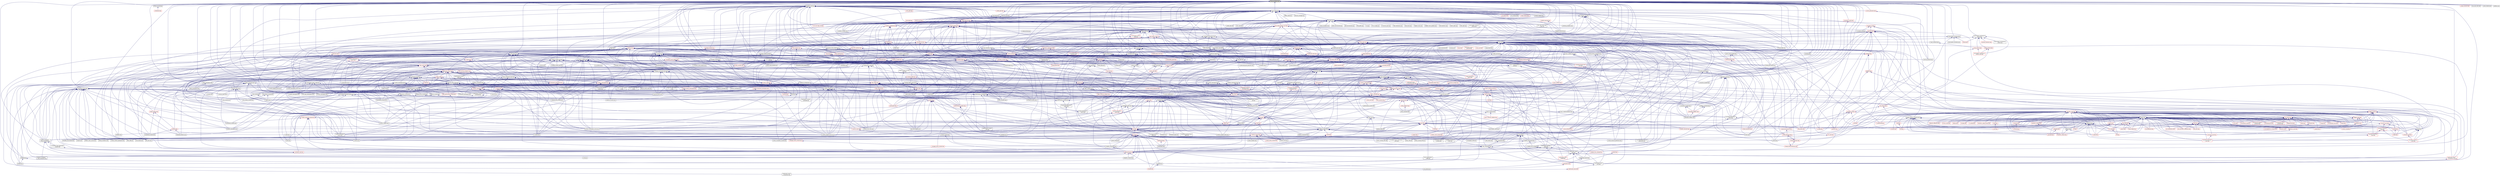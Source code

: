 digraph "throw_exception.hpp"
{
  edge [fontname="Helvetica",fontsize="10",labelfontname="Helvetica",labelfontsize="10"];
  node [fontname="Helvetica",fontsize="10",shape=record];
  Node24 [label="throw_exception.hpp",height=0.2,width=0.4,color="black", fillcolor="grey75", style="filled", fontcolor="black"];
  Node24 -> Node25 [dir="back",color="midnightblue",fontsize="10",style="solid",fontname="Helvetica"];
  Node25 [label="shared_priority_scheduler.hpp",height=0.2,width=0.4,color="black", fillcolor="white", style="filled",URL="$d0/d84/shared__priority__scheduler_8hpp.html"];
  Node25 -> Node26 [dir="back",color="midnightblue",fontsize="10",style="solid",fontname="Helvetica"];
  Node26 [label="oversubscribing_resource\l_partitioner.cpp",height=0.2,width=0.4,color="black", fillcolor="white", style="filled",URL="$dd/dee/oversubscribing__resource__partitioner_8cpp.html"];
  Node25 -> Node27 [dir="back",color="midnightblue",fontsize="10",style="solid",fontname="Helvetica"];
  Node27 [label="simple_resource_partitioner.cpp",height=0.2,width=0.4,color="black", fillcolor="white", style="filled",URL="$d5/df9/simple__resource__partitioner_8cpp.html"];
  Node24 -> Node28 [dir="back",color="midnightblue",fontsize="10",style="solid",fontname="Helvetica"];
  Node28 [label="migrate_from_storage.hpp",height=0.2,width=0.4,color="black", fillcolor="white", style="filled",URL="$d3/d9f/server_2migrate__from__storage_8hpp.html"];
  Node28 -> Node29 [dir="back",color="midnightblue",fontsize="10",style="solid",fontname="Helvetica"];
  Node29 [label="migrate_from_storage.hpp",height=0.2,width=0.4,color="red", fillcolor="white", style="filled",URL="$db/d0f/migrate__from__storage_8hpp.html"];
  Node24 -> Node32 [dir="back",color="midnightblue",fontsize="10",style="solid",fontname="Helvetica"];
  Node32 [label="migrate_to_storage.hpp",height=0.2,width=0.4,color="black", fillcolor="white", style="filled",URL="$d4/d4c/server_2migrate__to__storage_8hpp.html"];
  Node32 -> Node33 [dir="back",color="midnightblue",fontsize="10",style="solid",fontname="Helvetica"];
  Node33 [label="migrate_to_storage.hpp",height=0.2,width=0.4,color="red", fillcolor="white", style="filled",URL="$da/d18/migrate__to__storage_8hpp.html"];
  Node32 -> Node34 [dir="back",color="midnightblue",fontsize="10",style="solid",fontname="Helvetica"];
  Node34 [label="component_module.cpp",height=0.2,width=0.4,color="black", fillcolor="white", style="filled",URL="$de/dc1/component__storage_2component__module_8cpp.html"];
  Node24 -> Node35 [dir="back",color="midnightblue",fontsize="10",style="solid",fontname="Helvetica"];
  Node35 [label="partitioned_vector\l_decl.hpp",height=0.2,width=0.4,color="black", fillcolor="white", style="filled",URL="$d2/d77/partitioned__vector__decl_8hpp.html"];
  Node35 -> Node36 [dir="back",color="midnightblue",fontsize="10",style="solid",fontname="Helvetica"];
  Node36 [label="partitioned_vector.hpp",height=0.2,width=0.4,color="red", fillcolor="white", style="filled",URL="$dc/d76/components_2containers_2partitioned__vector_2partitioned__vector_8hpp.html"];
  Node36 -> Node57 [dir="back",color="midnightblue",fontsize="10",style="solid",fontname="Helvetica"];
  Node57 [label="partitioned_vector\l_component.cpp",height=0.2,width=0.4,color="black", fillcolor="white", style="filled",URL="$dc/db9/partitioned__vector__component_8cpp.html"];
  Node35 -> Node61 [dir="back",color="midnightblue",fontsize="10",style="solid",fontname="Helvetica"];
  Node61 [label="partitioned_vector\l_component_impl.hpp",height=0.2,width=0.4,color="red", fillcolor="white", style="filled",URL="$d1/d79/partitioned__vector__component__impl_8hpp.html"];
  Node61 -> Node63 [dir="back",color="midnightblue",fontsize="10",style="solid",fontname="Helvetica"];
  Node63 [label="partitioned_vector\l_impl.hpp",height=0.2,width=0.4,color="black", fillcolor="white", style="filled",URL="$d0/db1/partitioned__vector__impl_8hpp.html"];
  Node63 -> Node36 [dir="back",color="midnightblue",fontsize="10",style="solid",fontname="Helvetica"];
  Node35 -> Node63 [dir="back",color="midnightblue",fontsize="10",style="solid",fontname="Helvetica"];
  Node35 -> Node64 [dir="back",color="midnightblue",fontsize="10",style="solid",fontname="Helvetica"];
  Node64 [label="partitioned_vector\l_predef.hpp",height=0.2,width=0.4,color="red", fillcolor="white", style="filled",URL="$d4/dc4/components_2containers_2partitioned__vector_2partitioned__vector__predef_8hpp.html"];
  Node35 -> Node78 [dir="back",color="midnightblue",fontsize="10",style="solid",fontname="Helvetica"];
  Node78 [label="partitioned_vector.hpp",height=0.2,width=0.4,color="black", fillcolor="white", style="filled",URL="$de/d3e/runtime_2serialization_2partitioned__vector_8hpp.html"];
  Node78 -> Node79 [dir="back",color="midnightblue",fontsize="10",style="solid",fontname="Helvetica"];
  Node79 [label="serialization.hpp",height=0.2,width=0.4,color="red", fillcolor="white", style="filled",URL="$d8/d21/serialization_8hpp.html"];
  Node79 -> Node99 [dir="back",color="midnightblue",fontsize="10",style="solid",fontname="Helvetica"];
  Node99 [label="osu_bcast.cpp",height=0.2,width=0.4,color="black", fillcolor="white", style="filled",URL="$d3/dca/osu__bcast_8cpp.html"];
  Node24 -> Node63 [dir="back",color="midnightblue",fontsize="10",style="solid",fontname="Helvetica"];
  Node24 -> Node115 [dir="back",color="midnightblue",fontsize="10",style="solid",fontname="Helvetica"];
  Node115 [label="partition_unordered\l_map_component.hpp",height=0.2,width=0.4,color="black", fillcolor="white", style="filled",URL="$d8/df3/partition__unordered__map__component_8hpp.html"];
  Node115 -> Node116 [dir="back",color="midnightblue",fontsize="10",style="solid",fontname="Helvetica"];
  Node116 [label="unordered_map.hpp",height=0.2,width=0.4,color="red", fillcolor="white", style="filled",URL="$d9/ddf/hpx_2components_2containers_2unordered_2unordered__map_8hpp.html"];
  Node116 -> Node123 [dir="back",color="midnightblue",fontsize="10",style="solid",fontname="Helvetica"];
  Node123 [label="partition_unordered\l_map_component.cpp",height=0.2,width=0.4,color="black", fillcolor="white", style="filled",URL="$d5/d34/partition__unordered__map__component_8cpp.html"];
  Node115 -> Node124 [dir="back",color="midnightblue",fontsize="10",style="solid",fontname="Helvetica"];
  Node124 [label="unordered_map_segmented\l_iterator.hpp",height=0.2,width=0.4,color="black", fillcolor="white", style="filled",URL="$dc/dfd/unordered__map__segmented__iterator_8hpp.html"];
  Node124 -> Node116 [dir="back",color="midnightblue",fontsize="10",style="solid",fontname="Helvetica"];
  Node115 -> Node123 [dir="back",color="midnightblue",fontsize="10",style="solid",fontname="Helvetica"];
  Node24 -> Node125 [dir="back",color="midnightblue",fontsize="10",style="solid",fontname="Helvetica"];
  Node125 [label="throw_on_error.hpp",height=0.2,width=0.4,color="black", fillcolor="white", style="filled",URL="$d8/d1e/posix_2initializers_2throw__on__error_8hpp.html"];
  Node125 -> Node126 [dir="back",color="midnightblue",fontsize="10",style="solid",fontname="Helvetica"];
  Node126 [label="initializers.hpp",height=0.2,width=0.4,color="red", fillcolor="white", style="filled",URL="$db/d4f/posix_2initializers_8hpp.html"];
  Node24 -> Node130 [dir="back",color="midnightblue",fontsize="10",style="solid",fontname="Helvetica"];
  Node130 [label="terminate.hpp",height=0.2,width=0.4,color="black", fillcolor="white", style="filled",URL="$da/d90/posix_2terminate_8hpp.html"];
  Node130 -> Node131 [dir="back",color="midnightblue",fontsize="10",style="solid",fontname="Helvetica"];
  Node131 [label="terminate.hpp",height=0.2,width=0.4,color="red", fillcolor="white", style="filled",URL="$d1/da1/terminate_8hpp.html"];
  Node24 -> Node133 [dir="back",color="midnightblue",fontsize="10",style="solid",fontname="Helvetica"];
  Node133 [label="wait_for_exit.hpp",height=0.2,width=0.4,color="black", fillcolor="white", style="filled",URL="$dd/da0/posix_2wait__for__exit_8hpp.html"];
  Node133 -> Node134 [dir="back",color="midnightblue",fontsize="10",style="solid",fontname="Helvetica"];
  Node134 [label="wait_for_exit.hpp",height=0.2,width=0.4,color="red", fillcolor="white", style="filled",URL="$d2/d53/wait__for__exit_8hpp.html"];
  Node24 -> Node135 [dir="back",color="midnightblue",fontsize="10",style="solid",fontname="Helvetica"];
  Node135 [label="error_code.hpp",height=0.2,width=0.4,color="black", fillcolor="white", style="filled",URL="$d3/d5f/error__code_8hpp.html"];
  Node135 -> Node130 [dir="back",color="midnightblue",fontsize="10",style="solid",fontname="Helvetica"];
  Node135 -> Node133 [dir="back",color="midnightblue",fontsize="10",style="solid",fontname="Helvetica"];
  Node135 -> Node136 [dir="back",color="midnightblue",fontsize="10",style="solid",fontname="Helvetica"];
  Node136 [label="exception.hpp",height=0.2,width=0.4,color="black", fillcolor="white", style="filled",URL="$d7/d1e/exception_8hpp.html"];
  Node136 -> Node137 [dir="back",color="midnightblue",fontsize="10",style="solid",fontname="Helvetica"];
  Node137 [label="heartbeat.cpp",height=0.2,width=0.4,color="black", fillcolor="white", style="filled",URL="$d8/d98/heartbeat_8cpp.html"];
  Node136 -> Node138 [dir="back",color="midnightblue",fontsize="10",style="solid",fontname="Helvetica"];
  Node138 [label="read_values.cpp",height=0.2,width=0.4,color="black", fillcolor="white", style="filled",URL="$d7/da4/sheneos_2sheneos_2read__values_8cpp.html"];
  Node136 -> Node139 [dir="back",color="midnightblue",fontsize="10",style="solid",fontname="Helvetica"];
  Node139 [label="exception_list.hpp",height=0.2,width=0.4,color="red", fillcolor="white", style="filled",URL="$dd/d0c/exception__list_8hpp.html"];
  Node139 -> Node140 [dir="back",color="midnightblue",fontsize="10",style="solid",fontname="Helvetica"];
  Node140 [label="exception_list.hpp",height=0.2,width=0.4,color="red", fillcolor="white", style="filled",URL="$d8/da4/parallel_2exception__list_8hpp.html"];
  Node140 -> Node142 [dir="back",color="midnightblue",fontsize="10",style="solid",fontname="Helvetica"];
  Node142 [label="dispatch.hpp",height=0.2,width=0.4,color="black", fillcolor="white", style="filled",URL="$dd/dd9/algorithms_2detail_2dispatch_8hpp.html"];
  Node142 -> Node143 [dir="back",color="midnightblue",fontsize="10",style="solid",fontname="Helvetica"];
  Node143 [label="adjacent_difference.hpp",height=0.2,width=0.4,color="red", fillcolor="white", style="filled",URL="$d1/d17/adjacent__difference_8hpp.html"];
  Node142 -> Node157 [dir="back",color="midnightblue",fontsize="10",style="solid",fontname="Helvetica"];
  Node157 [label="adjacent_find.hpp",height=0.2,width=0.4,color="red", fillcolor="white", style="filled",URL="$d6/d68/adjacent__find_8hpp.html"];
  Node142 -> Node190 [dir="back",color="midnightblue",fontsize="10",style="solid",fontname="Helvetica"];
  Node190 [label="all_any_none.hpp",height=0.2,width=0.4,color="red", fillcolor="white", style="filled",URL="$d8/ddd/all__any__none_8hpp.html"];
  Node142 -> Node195 [dir="back",color="midnightblue",fontsize="10",style="solid",fontname="Helvetica"];
  Node195 [label="copy.hpp",height=0.2,width=0.4,color="red", fillcolor="white", style="filled",URL="$d3/d90/algorithms_2copy_8hpp.html"];
  Node195 -> Node213 [dir="back",color="midnightblue",fontsize="10",style="solid",fontname="Helvetica"];
  Node213 [label="remove_copy.hpp",height=0.2,width=0.4,color="red", fillcolor="white", style="filled",URL="$d6/db8/algorithms_2remove__copy_8hpp.html"];
  Node195 -> Node220 [dir="back",color="midnightblue",fontsize="10",style="solid",fontname="Helvetica"];
  Node220 [label="reverse.hpp",height=0.2,width=0.4,color="red", fillcolor="white", style="filled",URL="$d2/df8/algorithms_2reverse_8hpp.html"];
  Node220 -> Node226 [dir="back",color="midnightblue",fontsize="10",style="solid",fontname="Helvetica"];
  Node226 [label="rotate.hpp",height=0.2,width=0.4,color="red", fillcolor="white", style="filled",URL="$da/df0/algorithms_2rotate_8hpp.html"];
  Node195 -> Node226 [dir="back",color="midnightblue",fontsize="10",style="solid",fontname="Helvetica"];
  Node195 -> Node234 [dir="back",color="midnightblue",fontsize="10",style="solid",fontname="Helvetica"];
  Node234 [label="set_difference.hpp",height=0.2,width=0.4,color="red", fillcolor="white", style="filled",URL="$d9/d20/set__difference_8hpp.html"];
  Node195 -> Node241 [dir="back",color="midnightblue",fontsize="10",style="solid",fontname="Helvetica"];
  Node241 [label="set_intersection.hpp",height=0.2,width=0.4,color="red", fillcolor="white", style="filled",URL="$d1/dd5/set__intersection_8hpp.html"];
  Node195 -> Node242 [dir="back",color="midnightblue",fontsize="10",style="solid",fontname="Helvetica"];
  Node242 [label="set_symmetric_difference.hpp",height=0.2,width=0.4,color="red", fillcolor="white", style="filled",URL="$de/da4/set__symmetric__difference_8hpp.html"];
  Node195 -> Node243 [dir="back",color="midnightblue",fontsize="10",style="solid",fontname="Helvetica"];
  Node243 [label="set_union.hpp",height=0.2,width=0.4,color="red", fillcolor="white", style="filled",URL="$d9/d1a/set__union_8hpp.html"];
  Node142 -> Node245 [dir="back",color="midnightblue",fontsize="10",style="solid",fontname="Helvetica"];
  Node245 [label="count.hpp",height=0.2,width=0.4,color="red", fillcolor="white", style="filled",URL="$d7/d8f/algorithms_2count_8hpp.html"];
  Node245 -> Node253 [dir="back",color="midnightblue",fontsize="10",style="solid",fontname="Helvetica"];
  Node253 [label="count.hpp",height=0.2,width=0.4,color="red", fillcolor="white", style="filled",URL="$d9/dd7/segmented__algorithms_2count_8hpp.html"];
  Node142 -> Node254 [dir="back",color="midnightblue",fontsize="10",style="solid",fontname="Helvetica"];
  Node254 [label="destroy.hpp",height=0.2,width=0.4,color="red", fillcolor="white", style="filled",URL="$df/dd5/destroy_8hpp.html"];
  Node142 -> Node261 [dir="back",color="midnightblue",fontsize="10",style="solid",fontname="Helvetica"];
  Node261 [label="equal.hpp",height=0.2,width=0.4,color="red", fillcolor="white", style="filled",URL="$dc/d0a/equal_8hpp.html"];
  Node142 -> Node265 [dir="back",color="midnightblue",fontsize="10",style="solid",fontname="Helvetica"];
  Node265 [label="exclusive_scan.hpp",height=0.2,width=0.4,color="red", fillcolor="white", style="filled",URL="$d8/d31/algorithms_2exclusive__scan_8hpp.html"];
  Node265 -> Node277 [dir="back",color="midnightblue",fontsize="10",style="solid",fontname="Helvetica"];
  Node277 [label="exclusive_scan.hpp",height=0.2,width=0.4,color="red", fillcolor="white", style="filled",URL="$d0/d53/segmented__algorithms_2exclusive__scan_8hpp.html"];
  Node277 -> Node278 [dir="back",color="midnightblue",fontsize="10",style="solid",fontname="Helvetica"];
  Node278 [label="transform_exclusive\l_scan.hpp",height=0.2,width=0.4,color="red", fillcolor="white", style="filled",URL="$d2/dda/segmented__algorithms_2transform__exclusive__scan_8hpp.html"];
  Node142 -> Node282 [dir="back",color="midnightblue",fontsize="10",style="solid",fontname="Helvetica"];
  Node282 [label="fill.hpp",height=0.2,width=0.4,color="red", fillcolor="white", style="filled",URL="$d2/d63/algorithms_2fill_8hpp.html"];
  Node142 -> Node286 [dir="back",color="midnightblue",fontsize="10",style="solid",fontname="Helvetica"];
  Node286 [label="find.hpp",height=0.2,width=0.4,color="red", fillcolor="white", style="filled",URL="$d5/dc1/algorithms_2find_8hpp.html"];
  Node286 -> Node296 [dir="back",color="midnightblue",fontsize="10",style="solid",fontname="Helvetica"];
  Node296 [label="find.hpp",height=0.2,width=0.4,color="red", fillcolor="white", style="filled",URL="$d4/d1f/segmented__algorithms_2find_8hpp.html"];
  Node142 -> Node297 [dir="back",color="midnightblue",fontsize="10",style="solid",fontname="Helvetica"];
  Node297 [label="for_each.hpp",height=0.2,width=0.4,color="red", fillcolor="white", style="filled",URL="$d8/d62/algorithms_2for__each_8hpp.html"];
  Node297 -> Node282 [dir="back",color="midnightblue",fontsize="10",style="solid",fontname="Helvetica"];
  Node297 -> Node326 [dir="back",color="midnightblue",fontsize="10",style="solid",fontname="Helvetica"];
  Node326 [label="generate.hpp",height=0.2,width=0.4,color="red", fillcolor="white", style="filled",URL="$d5/da9/algorithms_2generate_8hpp.html"];
  Node326 -> Node337 [dir="back",color="midnightblue",fontsize="10",style="solid",fontname="Helvetica"];
  Node337 [label="generate.hpp",height=0.2,width=0.4,color="red", fillcolor="white", style="filled",URL="$d2/d5d/segmented__algorithms_2generate_8hpp.html"];
  Node297 -> Node338 [dir="back",color="midnightblue",fontsize="10",style="solid",fontname="Helvetica"];
  Node338 [label="lexicographical_compare.hpp",height=0.2,width=0.4,color="red", fillcolor="white", style="filled",URL="$d5/ddd/lexicographical__compare_8hpp.html"];
  Node297 -> Node341 [dir="back",color="midnightblue",fontsize="10",style="solid",fontname="Helvetica"];
  Node341 [label="replace.hpp",height=0.2,width=0.4,color="red", fillcolor="white", style="filled",URL="$d6/db6/algorithms_2replace_8hpp.html"];
  Node297 -> Node220 [dir="back",color="midnightblue",fontsize="10",style="solid",fontname="Helvetica"];
  Node297 -> Node352 [dir="back",color="midnightblue",fontsize="10",style="solid",fontname="Helvetica"];
  Node352 [label="search.hpp",height=0.2,width=0.4,color="red", fillcolor="white", style="filled",URL="$d7/d6f/search_8hpp.html"];
  Node297 -> Node357 [dir="back",color="midnightblue",fontsize="10",style="solid",fontname="Helvetica"];
  Node357 [label="swap_ranges.hpp",height=0.2,width=0.4,color="red", fillcolor="white", style="filled",URL="$df/d24/swap__ranges_8hpp.html"];
  Node297 -> Node361 [dir="back",color="midnightblue",fontsize="10",style="solid",fontname="Helvetica"];
  Node361 [label="for_each.hpp",height=0.2,width=0.4,color="red", fillcolor="white", style="filled",URL="$de/daa/segmented__algorithms_2for__each_8hpp.html"];
  Node361 -> Node362 [dir="back",color="midnightblue",fontsize="10",style="solid",fontname="Helvetica"];
  Node362 [label="fill.hpp",height=0.2,width=0.4,color="red", fillcolor="white", style="filled",URL="$de/d82/segmented__algorithms_2fill_8hpp.html"];
  Node297 -> Node363 [dir="back",color="midnightblue",fontsize="10",style="solid",fontname="Helvetica"];
  Node363 [label="numa_allocator.hpp",height=0.2,width=0.4,color="red", fillcolor="white", style="filled",URL="$d7/df0/numa__allocator_8hpp.html"];
  Node142 -> Node364 [dir="back",color="midnightblue",fontsize="10",style="solid",fontname="Helvetica"];
  Node364 [label="for_loop.hpp",height=0.2,width=0.4,color="red", fillcolor="white", style="filled",URL="$de/dee/for__loop_8hpp.html"];
  Node364 -> Node26 [dir="back",color="midnightblue",fontsize="10",style="solid",fontname="Helvetica"];
  Node364 -> Node27 [dir="back",color="midnightblue",fontsize="10",style="solid",fontname="Helvetica"];
  Node142 -> Node326 [dir="back",color="midnightblue",fontsize="10",style="solid",fontname="Helvetica"];
  Node142 -> Node375 [dir="back",color="midnightblue",fontsize="10",style="solid",fontname="Helvetica"];
  Node375 [label="includes.hpp",height=0.2,width=0.4,color="red", fillcolor="white", style="filled",URL="$d5/d6e/includes_8hpp.html"];
  Node142 -> Node376 [dir="back",color="midnightblue",fontsize="10",style="solid",fontname="Helvetica"];
  Node376 [label="inclusive_scan.hpp",height=0.2,width=0.4,color="red", fillcolor="white", style="filled",URL="$da/dbf/algorithms_2inclusive__scan_8hpp.html"];
  Node376 -> Node265 [dir="back",color="midnightblue",fontsize="10",style="solid",fontname="Helvetica"];
  Node376 -> Node377 [dir="back",color="midnightblue",fontsize="10",style="solid",fontname="Helvetica"];
  Node377 [label="transform_inclusive\l_scan.hpp",height=0.2,width=0.4,color="red", fillcolor="white", style="filled",URL="$d2/dc9/algorithms_2transform__inclusive__scan_8hpp.html"];
  Node377 -> Node378 [dir="back",color="midnightblue",fontsize="10",style="solid",fontname="Helvetica"];
  Node378 [label="transform_exclusive\l_scan.hpp",height=0.2,width=0.4,color="red", fillcolor="white", style="filled",URL="$d6/d4e/algorithms_2transform__exclusive__scan_8hpp.html"];
  Node378 -> Node278 [dir="back",color="midnightblue",fontsize="10",style="solid",fontname="Helvetica"];
  Node377 -> Node379 [dir="back",color="midnightblue",fontsize="10",style="solid",fontname="Helvetica"];
  Node379 [label="transform_inclusive\l_scan.hpp",height=0.2,width=0.4,color="red", fillcolor="white", style="filled",URL="$d7/d20/segmented__algorithms_2transform__inclusive__scan_8hpp.html"];
  Node376 -> Node380 [dir="back",color="midnightblue",fontsize="10",style="solid",fontname="Helvetica"];
  Node380 [label="inclusive_scan.hpp",height=0.2,width=0.4,color="red", fillcolor="white", style="filled",URL="$d8/de5/segmented__algorithms_2inclusive__scan_8hpp.html"];
  Node380 -> Node379 [dir="back",color="midnightblue",fontsize="10",style="solid",fontname="Helvetica"];
  Node142 -> Node381 [dir="back",color="midnightblue",fontsize="10",style="solid",fontname="Helvetica"];
  Node381 [label="is_heap.hpp",height=0.2,width=0.4,color="red", fillcolor="white", style="filled",URL="$df/d5d/algorithms_2is__heap_8hpp.html"];
  Node142 -> Node389 [dir="back",color="midnightblue",fontsize="10",style="solid",fontname="Helvetica"];
  Node389 [label="is_partitioned.hpp",height=0.2,width=0.4,color="red", fillcolor="white", style="filled",URL="$d8/dcf/is__partitioned_8hpp.html"];
  Node142 -> Node392 [dir="back",color="midnightblue",fontsize="10",style="solid",fontname="Helvetica"];
  Node392 [label="is_sorted.hpp",height=0.2,width=0.4,color="red", fillcolor="white", style="filled",URL="$d7/d12/is__sorted_8hpp.html"];
  Node142 -> Node338 [dir="back",color="midnightblue",fontsize="10",style="solid",fontname="Helvetica"];
  Node142 -> Node398 [dir="back",color="midnightblue",fontsize="10",style="solid",fontname="Helvetica"];
  Node398 [label="merge.hpp",height=0.2,width=0.4,color="red", fillcolor="white", style="filled",URL="$d6/dc7/algorithms_2merge_8hpp.html"];
  Node142 -> Node404 [dir="back",color="midnightblue",fontsize="10",style="solid",fontname="Helvetica"];
  Node404 [label="minmax.hpp",height=0.2,width=0.4,color="red", fillcolor="white", style="filled",URL="$d0/d81/algorithms_2minmax_8hpp.html"];
  Node404 -> Node413 [dir="back",color="midnightblue",fontsize="10",style="solid",fontname="Helvetica"];
  Node413 [label="minmax.hpp",height=0.2,width=0.4,color="red", fillcolor="white", style="filled",URL="$db/d7e/segmented__algorithms_2minmax_8hpp.html"];
  Node142 -> Node414 [dir="back",color="midnightblue",fontsize="10",style="solid",fontname="Helvetica"];
  Node414 [label="mismatch.hpp",height=0.2,width=0.4,color="red", fillcolor="white", style="filled",URL="$d8/d5c/mismatch_8hpp.html"];
  Node414 -> Node338 [dir="back",color="midnightblue",fontsize="10",style="solid",fontname="Helvetica"];
  Node142 -> Node418 [dir="back",color="midnightblue",fontsize="10",style="solid",fontname="Helvetica"];
  Node418 [label="move.hpp",height=0.2,width=0.4,color="red", fillcolor="white", style="filled",URL="$d4/d71/move_8hpp.html"];
  Node142 -> Node421 [dir="back",color="midnightblue",fontsize="10",style="solid",fontname="Helvetica"];
  Node421 [label="partition.hpp",height=0.2,width=0.4,color="red", fillcolor="white", style="filled",URL="$db/d01/hpx_2parallel_2algorithms_2partition_8hpp.html"];
  Node142 -> Node432 [dir="back",color="midnightblue",fontsize="10",style="solid",fontname="Helvetica"];
  Node432 [label="reduce.hpp",height=0.2,width=0.4,color="red", fillcolor="white", style="filled",URL="$d1/da8/parallel_2algorithms_2reduce_8hpp.html"];
  Node432 -> Node433 [dir="back",color="midnightblue",fontsize="10",style="solid",fontname="Helvetica"];
  Node433 [label="reduce.hpp",height=0.2,width=0.4,color="red", fillcolor="white", style="filled",URL="$d8/d1a/parallel_2segmented__algorithms_2reduce_8hpp.html"];
  Node142 -> Node213 [dir="back",color="midnightblue",fontsize="10",style="solid",fontname="Helvetica"];
  Node142 -> Node341 [dir="back",color="midnightblue",fontsize="10",style="solid",fontname="Helvetica"];
  Node142 -> Node220 [dir="back",color="midnightblue",fontsize="10",style="solid",fontname="Helvetica"];
  Node142 -> Node226 [dir="back",color="midnightblue",fontsize="10",style="solid",fontname="Helvetica"];
  Node142 -> Node352 [dir="back",color="midnightblue",fontsize="10",style="solid",fontname="Helvetica"];
  Node142 -> Node234 [dir="back",color="midnightblue",fontsize="10",style="solid",fontname="Helvetica"];
  Node142 -> Node241 [dir="back",color="midnightblue",fontsize="10",style="solid",fontname="Helvetica"];
  Node142 -> Node242 [dir="back",color="midnightblue",fontsize="10",style="solid",fontname="Helvetica"];
  Node142 -> Node243 [dir="back",color="midnightblue",fontsize="10",style="solid",fontname="Helvetica"];
  Node142 -> Node434 [dir="back",color="midnightblue",fontsize="10",style="solid",fontname="Helvetica"];
  Node434 [label="sort.hpp",height=0.2,width=0.4,color="red", fillcolor="white", style="filled",URL="$d3/d10/algorithms_2sort_8hpp.html"];
  Node142 -> Node357 [dir="back",color="midnightblue",fontsize="10",style="solid",fontname="Helvetica"];
  Node142 -> Node442 [dir="back",color="midnightblue",fontsize="10",style="solid",fontname="Helvetica"];
  Node442 [label="transform.hpp",height=0.2,width=0.4,color="red", fillcolor="white", style="filled",URL="$d4/d47/algorithms_2transform_8hpp.html"];
  Node442 -> Node457 [dir="back",color="midnightblue",fontsize="10",style="solid",fontname="Helvetica"];
  Node457 [label="transform.hpp",height=0.2,width=0.4,color="red", fillcolor="white", style="filled",URL="$d8/d80/segmented__algorithms_2transform_8hpp.html"];
  Node142 -> Node378 [dir="back",color="midnightblue",fontsize="10",style="solid",fontname="Helvetica"];
  Node142 -> Node377 [dir="back",color="midnightblue",fontsize="10",style="solid",fontname="Helvetica"];
  Node142 -> Node458 [dir="back",color="midnightblue",fontsize="10",style="solid",fontname="Helvetica"];
  Node458 [label="transform_reduce.hpp",height=0.2,width=0.4,color="red", fillcolor="white", style="filled",URL="$d1/da3/algorithms_2transform__reduce_8hpp.html"];
  Node458 -> Node467 [dir="back",color="midnightblue",fontsize="10",style="solid",fontname="Helvetica"];
  Node467 [label="transform_reduce.hpp",height=0.2,width=0.4,color="red", fillcolor="white", style="filled",URL="$d5/da7/segmented__algorithms_2transform__reduce_8hpp.html"];
  Node142 -> Node468 [dir="back",color="midnightblue",fontsize="10",style="solid",fontname="Helvetica"];
  Node468 [label="transform_reduce_binary.hpp",height=0.2,width=0.4,color="red", fillcolor="white", style="filled",URL="$d9/d0f/transform__reduce__binary_8hpp.html"];
  Node142 -> Node469 [dir="back",color="midnightblue",fontsize="10",style="solid",fontname="Helvetica"];
  Node469 [label="uninitialized_copy.hpp",height=0.2,width=0.4,color="red", fillcolor="white", style="filled",URL="$dd/d85/uninitialized__copy_8hpp.html"];
  Node142 -> Node475 [dir="back",color="midnightblue",fontsize="10",style="solid",fontname="Helvetica"];
  Node475 [label="uninitialized_default\l_construct.hpp",height=0.2,width=0.4,color="red", fillcolor="white", style="filled",URL="$db/d72/uninitialized__default__construct_8hpp.html"];
  Node142 -> Node480 [dir="back",color="midnightblue",fontsize="10",style="solid",fontname="Helvetica"];
  Node480 [label="uninitialized_fill.hpp",height=0.2,width=0.4,color="red", fillcolor="white", style="filled",URL="$dc/d5a/uninitialized__fill_8hpp.html"];
  Node142 -> Node484 [dir="back",color="midnightblue",fontsize="10",style="solid",fontname="Helvetica"];
  Node484 [label="uninitialized_move.hpp",height=0.2,width=0.4,color="red", fillcolor="white", style="filled",URL="$d5/d93/uninitialized__move_8hpp.html"];
  Node142 -> Node489 [dir="back",color="midnightblue",fontsize="10",style="solid",fontname="Helvetica"];
  Node489 [label="uninitialized_value\l_construct.hpp",height=0.2,width=0.4,color="red", fillcolor="white", style="filled",URL="$d5/dcf/uninitialized__value__construct_8hpp.html"];
  Node142 -> Node494 [dir="back",color="midnightblue",fontsize="10",style="solid",fontname="Helvetica"];
  Node494 [label="unique.hpp",height=0.2,width=0.4,color="red", fillcolor="white", style="filled",URL="$d8/d56/algorithms_2unique_8hpp.html"];
  Node142 -> Node253 [dir="back",color="midnightblue",fontsize="10",style="solid",fontname="Helvetica"];
  Node142 -> Node500 [dir="back",color="midnightblue",fontsize="10",style="solid",fontname="Helvetica"];
  Node500 [label="dispatch.hpp",height=0.2,width=0.4,color="black", fillcolor="white", style="filled",URL="$d6/dc5/segmented__algorithms_2detail_2dispatch_8hpp.html"];
  Node500 -> Node253 [dir="back",color="midnightblue",fontsize="10",style="solid",fontname="Helvetica"];
  Node500 -> Node501 [dir="back",color="midnightblue",fontsize="10",style="solid",fontname="Helvetica"];
  Node501 [label="reduce.hpp",height=0.2,width=0.4,color="black", fillcolor="white", style="filled",URL="$d9/d26/parallel_2segmented__algorithms_2detail_2reduce_8hpp.html"];
  Node501 -> Node433 [dir="back",color="midnightblue",fontsize="10",style="solid",fontname="Helvetica"];
  Node501 -> Node467 [dir="back",color="midnightblue",fontsize="10",style="solid",fontname="Helvetica"];
  Node500 -> Node502 [dir="back",color="midnightblue",fontsize="10",style="solid",fontname="Helvetica"];
  Node502 [label="scan.hpp",height=0.2,width=0.4,color="black", fillcolor="white", style="filled",URL="$de/dc0/scan_8hpp.html"];
  Node502 -> Node277 [dir="back",color="midnightblue",fontsize="10",style="solid",fontname="Helvetica"];
  Node502 -> Node380 [dir="back",color="midnightblue",fontsize="10",style="solid",fontname="Helvetica"];
  Node502 -> Node278 [dir="back",color="midnightblue",fontsize="10",style="solid",fontname="Helvetica"];
  Node502 -> Node379 [dir="back",color="midnightblue",fontsize="10",style="solid",fontname="Helvetica"];
  Node500 -> Node503 [dir="back",color="midnightblue",fontsize="10",style="solid",fontname="Helvetica"];
  Node503 [label="transfer.hpp",height=0.2,width=0.4,color="red", fillcolor="white", style="filled",URL="$da/d37/parallel_2segmented__algorithms_2detail_2transfer_8hpp.html"];
  Node500 -> Node277 [dir="back",color="midnightblue",fontsize="10",style="solid",fontname="Helvetica"];
  Node500 -> Node296 [dir="back",color="midnightblue",fontsize="10",style="solid",fontname="Helvetica"];
  Node500 -> Node361 [dir="back",color="midnightblue",fontsize="10",style="solid",fontname="Helvetica"];
  Node500 -> Node337 [dir="back",color="midnightblue",fontsize="10",style="solid",fontname="Helvetica"];
  Node500 -> Node380 [dir="back",color="midnightblue",fontsize="10",style="solid",fontname="Helvetica"];
  Node500 -> Node413 [dir="back",color="midnightblue",fontsize="10",style="solid",fontname="Helvetica"];
  Node500 -> Node433 [dir="back",color="midnightblue",fontsize="10",style="solid",fontname="Helvetica"];
  Node500 -> Node457 [dir="back",color="midnightblue",fontsize="10",style="solid",fontname="Helvetica"];
  Node500 -> Node278 [dir="back",color="midnightblue",fontsize="10",style="solid",fontname="Helvetica"];
  Node500 -> Node379 [dir="back",color="midnightblue",fontsize="10",style="solid",fontname="Helvetica"];
  Node500 -> Node467 [dir="back",color="midnightblue",fontsize="10",style="solid",fontname="Helvetica"];
  Node142 -> Node501 [dir="back",color="midnightblue",fontsize="10",style="solid",fontname="Helvetica"];
  Node142 -> Node502 [dir="back",color="midnightblue",fontsize="10",style="solid",fontname="Helvetica"];
  Node142 -> Node503 [dir="back",color="midnightblue",fontsize="10",style="solid",fontname="Helvetica"];
  Node142 -> Node277 [dir="back",color="midnightblue",fontsize="10",style="solid",fontname="Helvetica"];
  Node142 -> Node362 [dir="back",color="midnightblue",fontsize="10",style="solid",fontname="Helvetica"];
  Node142 -> Node296 [dir="back",color="midnightblue",fontsize="10",style="solid",fontname="Helvetica"];
  Node142 -> Node361 [dir="back",color="midnightblue",fontsize="10",style="solid",fontname="Helvetica"];
  Node142 -> Node337 [dir="back",color="midnightblue",fontsize="10",style="solid",fontname="Helvetica"];
  Node142 -> Node380 [dir="back",color="midnightblue",fontsize="10",style="solid",fontname="Helvetica"];
  Node142 -> Node413 [dir="back",color="midnightblue",fontsize="10",style="solid",fontname="Helvetica"];
  Node142 -> Node433 [dir="back",color="midnightblue",fontsize="10",style="solid",fontname="Helvetica"];
  Node142 -> Node457 [dir="back",color="midnightblue",fontsize="10",style="solid",fontname="Helvetica"];
  Node142 -> Node278 [dir="back",color="midnightblue",fontsize="10",style="solid",fontname="Helvetica"];
  Node142 -> Node379 [dir="back",color="midnightblue",fontsize="10",style="solid",fontname="Helvetica"];
  Node142 -> Node467 [dir="back",color="midnightblue",fontsize="10",style="solid",fontname="Helvetica"];
  Node140 -> Node421 [dir="back",color="midnightblue",fontsize="10",style="solid",fontname="Helvetica"];
  Node140 -> Node434 [dir="back",color="midnightblue",fontsize="10",style="solid",fontname="Helvetica"];
  Node140 -> Node505 [dir="back",color="midnightblue",fontsize="10",style="solid",fontname="Helvetica"];
  Node505 [label="sequenced_executor.hpp",height=0.2,width=0.4,color="red", fillcolor="white", style="filled",URL="$d2/dea/sequenced__executor_8hpp.html"];
  Node505 -> Node520 [dir="back",color="midnightblue",fontsize="10",style="solid",fontname="Helvetica"];
  Node520 [label="timed_executors.hpp",height=0.2,width=0.4,color="red", fillcolor="white", style="filled",URL="$da/d91/timed__executors_8hpp.html"];
  Node520 -> Node521 [dir="back",color="midnightblue",fontsize="10",style="solid",fontname="Helvetica"];
  Node521 [label="timed_execution.hpp",height=0.2,width=0.4,color="red", fillcolor="white", style="filled",URL="$da/dc1/timed__execution_8hpp.html"];
  Node521 -> Node528 [dir="back",color="midnightblue",fontsize="10",style="solid",fontname="Helvetica"];
  Node528 [label="thread_timed_execution.hpp",height=0.2,width=0.4,color="red", fillcolor="white", style="filled",URL="$dd/dd0/thread__timed__execution_8hpp.html"];
  Node528 -> Node520 [dir="back",color="midnightblue",fontsize="10",style="solid",fontname="Helvetica"];
  Node521 -> Node520 [dir="back",color="midnightblue",fontsize="10",style="solid",fontname="Helvetica"];
  Node140 -> Node582 [dir="back",color="midnightblue",fontsize="10",style="solid",fontname="Helvetica"];
  Node582 [label="task_block.hpp",height=0.2,width=0.4,color="red", fillcolor="white", style="filled",URL="$de/db7/task__block_8hpp.html"];
  Node139 -> Node593 [dir="back",color="midnightblue",fontsize="10",style="solid",fontname="Helvetica"];
  Node593 [label="execution.hpp",height=0.2,width=0.4,color="red", fillcolor="white", style="filled",URL="$dd/da9/executors_2execution_8hpp.html"];
  Node593 -> Node1068 [dir="back",color="midnightblue",fontsize="10",style="solid",fontname="Helvetica"];
  Node1068 [label="async.hpp",height=0.2,width=0.4,color="red", fillcolor="white", style="filled",URL="$d5/d2c/async_8hpp.html"];
  Node1068 -> Node613 [dir="back",color="midnightblue",fontsize="10",style="solid",fontname="Helvetica"];
  Node613 [label="stencil_iterator.cpp",height=0.2,width=0.4,color="black", fillcolor="white", style="filled",URL="$d6/de1/server_2stencil__iterator_8cpp.html"];
  Node1068 -> Node63 [dir="back",color="midnightblue",fontsize="10",style="solid",fontname="Helvetica"];
  Node1068 -> Node596 [dir="back",color="midnightblue",fontsize="10",style="solid",fontname="Helvetica"];
  Node596 [label="ostream.hpp",height=0.2,width=0.4,color="red", fillcolor="white", style="filled",URL="$d1/d38/ostream_8hpp.html"];
  Node596 -> Node683 [dir="back",color="midnightblue",fontsize="10",style="solid",fontname="Helvetica"];
  Node683 [label="component_module.cpp",height=0.2,width=0.4,color="black", fillcolor="white", style="filled",URL="$da/d41/iostreams_2component__module_8cpp.html"];
  Node596 -> Node684 [dir="back",color="midnightblue",fontsize="10",style="solid",fontname="Helvetica"];
  Node684 [label="standard_streams.cpp",height=0.2,width=0.4,color="black", fillcolor="white", style="filled",URL="$da/d60/standard__streams_8cpp.html"];
  Node1068 -> Node1069 [dir="back",color="midnightblue",fontsize="10",style="solid",fontname="Helvetica"];
  Node1069 [label="child.hpp",height=0.2,width=0.4,color="red", fillcolor="white", style="filled",URL="$d5/dcf/child_8hpp.html"];
  Node1068 -> Node381 [dir="back",color="midnightblue",fontsize="10",style="solid",fontname="Helvetica"];
  Node1068 -> Node421 [dir="back",color="midnightblue",fontsize="10",style="solid",fontname="Helvetica"];
  Node1068 -> Node1045 [dir="back",color="midnightblue",fontsize="10",style="solid",fontname="Helvetica"];
  Node1045 [label="parallel_executor.hpp",height=0.2,width=0.4,color="red", fillcolor="white", style="filled",URL="$d8/d39/parallel__executor_8hpp.html"];
  Node1045 -> Node520 [dir="back",color="midnightblue",fontsize="10",style="solid",fontname="Helvetica"];
  Node1068 -> Node505 [dir="back",color="midnightblue",fontsize="10",style="solid",fontname="Helvetica"];
  Node1068 -> Node1046 [dir="back",color="midnightblue",fontsize="10",style="solid",fontname="Helvetica"];
  Node1046 [label="thread_execution.hpp",height=0.2,width=0.4,color="red", fillcolor="white", style="filled",URL="$da/d8f/thread__execution_8hpp.html"];
  Node1068 -> Node582 [dir="back",color="midnightblue",fontsize="10",style="solid",fontname="Helvetica"];
  Node1068 -> Node1078 [dir="back",color="midnightblue",fontsize="10",style="solid",fontname="Helvetica"];
  Node1078 [label="memory_block.hpp",height=0.2,width=0.4,color="red", fillcolor="white", style="filled",URL="$d2/d7e/stubs_2memory__block_8hpp.html"];
  Node1078 -> Node1079 [dir="back",color="midnightblue",fontsize="10",style="solid",fontname="Helvetica"];
  Node1079 [label="memory_block.hpp",height=0.2,width=0.4,color="black", fillcolor="white", style="filled",URL="$d6/d1f/memory__block_8hpp.html"];
  Node1079 -> Node978 [dir="back",color="midnightblue",fontsize="10",style="solid",fontname="Helvetica"];
  Node978 [label="components.hpp",height=0.2,width=0.4,color="red", fillcolor="white", style="filled",URL="$d2/d8d/components_8hpp.html"];
  Node978 -> Node742 [dir="back",color="midnightblue",fontsize="10",style="solid",fontname="Helvetica"];
  Node742 [label="allgather_module.cpp",height=0.2,width=0.4,color="black", fillcolor="white", style="filled",URL="$df/de4/allgather__module_8cpp.html"];
  Node978 -> Node760 [dir="back",color="midnightblue",fontsize="10",style="solid",fontname="Helvetica"];
  Node760 [label="sine.cpp",height=0.2,width=0.4,color="black", fillcolor="white", style="filled",URL="$d3/d0d/server_2sine_8cpp.html"];
  Node978 -> Node795 [dir="back",color="midnightblue",fontsize="10",style="solid",fontname="Helvetica"];
  Node795 [label="throttle.hpp",height=0.2,width=0.4,color="black", fillcolor="white", style="filled",URL="$db/dc9/server_2throttle_8hpp.html"];
  Node795 -> Node794 [dir="back",color="midnightblue",fontsize="10",style="solid",fontname="Helvetica"];
  Node794 [label="throttle.cpp",height=0.2,width=0.4,color="black", fillcolor="white", style="filled",URL="$de/d56/server_2throttle_8cpp.html"];
  Node795 -> Node796 [dir="back",color="midnightblue",fontsize="10",style="solid",fontname="Helvetica"];
  Node796 [label="throttle.hpp",height=0.2,width=0.4,color="black", fillcolor="white", style="filled",URL="$d5/dec/stubs_2throttle_8hpp.html"];
  Node796 -> Node797 [dir="back",color="midnightblue",fontsize="10",style="solid",fontname="Helvetica"];
  Node797 [label="throttle.hpp",height=0.2,width=0.4,color="red", fillcolor="white", style="filled",URL="$d2/d2e/throttle_8hpp.html"];
  Node978 -> Node99 [dir="back",color="midnightblue",fontsize="10",style="solid",fontname="Helvetica"];
  Node978 -> Node1008 [dir="back",color="midnightblue",fontsize="10",style="solid",fontname="Helvetica"];
  Node1008 [label="future_serialization\l_1898.cpp",height=0.2,width=0.4,color="black", fillcolor="white", style="filled",URL="$da/dde/future__serialization__1898_8cpp.html"];
  Node1068 -> Node1080 [dir="back",color="midnightblue",fontsize="10",style="solid",fontname="Helvetica"];
  Node1080 [label="runtime_support.hpp",height=0.2,width=0.4,color="black", fillcolor="white", style="filled",URL="$da/d56/stubs_2runtime__support_8hpp.html"];
  Node1080 -> Node757 [dir="back",color="midnightblue",fontsize="10",style="solid",fontname="Helvetica"];
  Node757 [label="nqueen.hpp",height=0.2,width=0.4,color="red", fillcolor="white", style="filled",URL="$da/dfd/stubs_2nqueen_8hpp.html"];
  Node1080 -> Node778 [dir="back",color="midnightblue",fontsize="10",style="solid",fontname="Helvetica"];
  Node778 [label="random_mem_access.hpp",height=0.2,width=0.4,color="red", fillcolor="white", style="filled",URL="$d3/d32/stubs_2random__mem__access_8hpp.html"];
  Node1080 -> Node1081 [dir="back",color="midnightblue",fontsize="10",style="solid",fontname="Helvetica"];
  Node1081 [label="client.hpp",height=0.2,width=0.4,color="red", fillcolor="white", style="filled",URL="$de/da5/include_2client_8hpp.html"];
  Node1081 -> Node786 [dir="back",color="midnightblue",fontsize="10",style="solid",fontname="Helvetica"];
  Node786 [label="partition3d.hpp",height=0.2,width=0.4,color="red", fillcolor="white", style="filled",URL="$d1/d50/partition3d_8hpp.html"];
  Node786 -> Node783 [dir="back",color="midnightblue",fontsize="10",style="solid",fontname="Helvetica"];
  Node783 [label="interpolator.cpp",height=0.2,width=0.4,color="black", fillcolor="white", style="filled",URL="$d5/d02/interpolator_8cpp.html"];
  Node1081 -> Node797 [dir="back",color="midnightblue",fontsize="10",style="solid",fontname="Helvetica"];
  Node1080 -> Node978 [dir="back",color="midnightblue",fontsize="10",style="solid",fontname="Helvetica"];
  Node1080 -> Node1083 [dir="back",color="midnightblue",fontsize="10",style="solid",fontname="Helvetica"];
  Node1083 [label="runtime_support.hpp",height=0.2,width=0.4,color="red", fillcolor="white", style="filled",URL="$d0/d0d/runtime__support_8hpp.html"];
  Node1083 -> Node28 [dir="back",color="midnightblue",fontsize="10",style="solid",fontname="Helvetica"];
  Node1083 -> Node978 [dir="back",color="midnightblue",fontsize="10",style="solid",fontname="Helvetica"];
  Node1083 -> Node1084 [dir="back",color="midnightblue",fontsize="10",style="solid",fontname="Helvetica"];
  Node1084 [label="latch.cpp",height=0.2,width=0.4,color="black", fillcolor="white", style="filled",URL="$d8/dd6/latch_8cpp.html"];
  Node1083 -> Node1085 [dir="back",color="midnightblue",fontsize="10",style="solid",fontname="Helvetica"];
  Node1085 [label="action_invocation_counter.cpp",height=0.2,width=0.4,color="black", fillcolor="white", style="filled",URL="$de/dea/action__invocation__counter_8cpp.html"];
  Node1083 -> Node1086 [dir="back",color="midnightblue",fontsize="10",style="solid",fontname="Helvetica"];
  Node1086 [label="component_instance\l_counter.cpp",height=0.2,width=0.4,color="black", fillcolor="white", style="filled",URL="$d7/d0f/component__instance__counter_8cpp.html"];
  Node1083 -> Node1087 [dir="back",color="midnightblue",fontsize="10",style="solid",fontname="Helvetica"];
  Node1087 [label="pre_main.cpp",height=0.2,width=0.4,color="black", fillcolor="white", style="filled",URL="$d8/d4e/pre__main_8cpp.html"];
  Node1083 -> Node1089 [dir="back",color="midnightblue",fontsize="10",style="solid",fontname="Helvetica"];
  Node1089 [label="parcel.cpp",height=0.2,width=0.4,color="black", fillcolor="white", style="filled",URL="$d1/d05/parcel_8cpp.html"];
  Node1083 -> Node1042 [dir="back",color="midnightblue",fontsize="10",style="solid",fontname="Helvetica"];
  Node1042 [label="runtime.cpp",height=0.2,width=0.4,color="black", fillcolor="white", style="filled",URL="$d3/dc3/runtime_8cpp.html"];
  Node1083 -> Node1026 [dir="back",color="midnightblue",fontsize="10",style="solid",fontname="Helvetica"];
  Node1026 [label="runtime_impl.cpp",height=0.2,width=0.4,color="black", fillcolor="white", style="filled",URL="$d2/d28/runtime__impl_8cpp.html"];
  Node1080 -> Node1090 [dir="back",color="midnightblue",fontsize="10",style="solid",fontname="Helvetica"];
  Node1090 [label="copy_component.hpp",height=0.2,width=0.4,color="black", fillcolor="white", style="filled",URL="$d7/d13/server_2copy__component_8hpp.html"];
  Node1090 -> Node1091 [dir="back",color="midnightblue",fontsize="10",style="solid",fontname="Helvetica"];
  Node1091 [label="copy_component.hpp",height=0.2,width=0.4,color="black", fillcolor="white", style="filled",URL="$d4/ddd/copy__component_8hpp.html"];
  Node1091 -> Node35 [dir="back",color="midnightblue",fontsize="10",style="solid",fontname="Helvetica"];
  Node1091 -> Node63 [dir="back",color="midnightblue",fontsize="10",style="solid",fontname="Helvetica"];
  Node1091 -> Node116 [dir="back",color="midnightblue",fontsize="10",style="solid",fontname="Helvetica"];
  Node1091 -> Node978 [dir="back",color="midnightblue",fontsize="10",style="solid",fontname="Helvetica"];
  Node1080 -> Node1092 [dir="back",color="midnightblue",fontsize="10",style="solid",fontname="Helvetica"];
  Node1092 [label="migrate_component.hpp",height=0.2,width=0.4,color="black", fillcolor="white", style="filled",URL="$db/dae/server_2migrate__component_8hpp.html"];
  Node1092 -> Node28 [dir="back",color="midnightblue",fontsize="10",style="solid",fontname="Helvetica"];
  Node1092 -> Node1028 [dir="back",color="midnightblue",fontsize="10",style="solid",fontname="Helvetica"];
  Node1028 [label="migrate_component.hpp",height=0.2,width=0.4,color="black", fillcolor="white", style="filled",URL="$d2/dd9/migrate__component_8hpp.html"];
  Node1028 -> Node978 [dir="back",color="midnightblue",fontsize="10",style="solid",fontname="Helvetica"];
  Node1080 -> Node1093 [dir="back",color="midnightblue",fontsize="10",style="solid",fontname="Helvetica"];
  Node1093 [label="get_ptr.hpp",height=0.2,width=0.4,color="black", fillcolor="white", style="filled",URL="$d0/d2c/get__ptr_8hpp.html"];
  Node1093 -> Node61 [dir="back",color="midnightblue",fontsize="10",style="solid",fontname="Helvetica"];
  Node1093 -> Node35 [dir="back",color="midnightblue",fontsize="10",style="solid",fontname="Helvetica"];
  Node1093 -> Node63 [dir="back",color="midnightblue",fontsize="10",style="solid",fontname="Helvetica"];
  Node1093 -> Node115 [dir="back",color="midnightblue",fontsize="10",style="solid",fontname="Helvetica"];
  Node1093 -> Node116 [dir="back",color="midnightblue",fontsize="10",style="solid",fontname="Helvetica"];
  Node1093 -> Node978 [dir="back",color="midnightblue",fontsize="10",style="solid",fontname="Helvetica"];
  Node1093 -> Node1090 [dir="back",color="midnightblue",fontsize="10",style="solid",fontname="Helvetica"];
  Node1093 -> Node1092 [dir="back",color="midnightblue",fontsize="10",style="solid",fontname="Helvetica"];
  Node1080 -> Node1094 [dir="back",color="midnightblue",fontsize="10",style="solid",fontname="Helvetica"];
  Node1094 [label="counters.cpp",height=0.2,width=0.4,color="black", fillcolor="white", style="filled",URL="$d5/d4d/counters_8cpp.html"];
  Node1080 -> Node1095 [dir="back",color="midnightblue",fontsize="10",style="solid",fontname="Helvetica"];
  Node1095 [label="interface.cpp",height=0.2,width=0.4,color="black", fillcolor="white", style="filled",URL="$db/db7/interface_8cpp.html"];
  Node1080 -> Node1096 [dir="back",color="midnightblue",fontsize="10",style="solid",fontname="Helvetica"];
  Node1096 [label="locality_namespace\l_server.cpp",height=0.2,width=0.4,color="black", fillcolor="white", style="filled",URL="$d5/d0d/locality__namespace__server_8cpp.html"];
  Node1080 -> Node1097 [dir="back",color="midnightblue",fontsize="10",style="solid",fontname="Helvetica"];
  Node1097 [label="route.cpp",height=0.2,width=0.4,color="black", fillcolor="white", style="filled",URL="$df/d54/route_8cpp.html"];
  Node1080 -> Node1098 [dir="back",color="midnightblue",fontsize="10",style="solid",fontname="Helvetica"];
  Node1098 [label="destroy_component.cpp",height=0.2,width=0.4,color="black", fillcolor="white", style="filled",URL="$da/dc0/destroy__component_8cpp.html"];
  Node1080 -> Node1062 [dir="back",color="midnightblue",fontsize="10",style="solid",fontname="Helvetica"];
  Node1062 [label="runtime_support_server.cpp",height=0.2,width=0.4,color="black", fillcolor="white", style="filled",URL="$de/d5c/runtime__support__server_8cpp.html"];
  Node1080 -> Node1065 [dir="back",color="midnightblue",fontsize="10",style="solid",fontname="Helvetica"];
  Node1065 [label="runtime_support_stubs.cpp",height=0.2,width=0.4,color="black", fillcolor="white", style="filled",URL="$d8/d9f/runtime__support__stubs_8cpp.html"];
  Node1080 -> Node1099 [dir="back",color="midnightblue",fontsize="10",style="solid",fontname="Helvetica"];
  Node1099 [label="name.cpp",height=0.2,width=0.4,color="black", fillcolor="white", style="filled",URL="$d3/d43/name_8cpp.html"];
  Node1068 -> Node1100 [dir="back",color="midnightblue",fontsize="10",style="solid",fontname="Helvetica"];
  Node1100 [label="get_host_targets.cpp",height=0.2,width=0.4,color="black", fillcolor="white", style="filled",URL="$d0/df4/get__host__targets_8cpp.html"];
  Node1068 -> Node1101 [dir="back",color="midnightblue",fontsize="10",style="solid",fontname="Helvetica"];
  Node1101 [label="barrier_node.cpp",height=0.2,width=0.4,color="black", fillcolor="white", style="filled",URL="$d7/da8/barrier__node_8cpp.html"];
  Node1068 -> Node1059 [dir="back",color="midnightblue",fontsize="10",style="solid",fontname="Helvetica"];
  Node1059 [label="performance_counter\l_stub.cpp",height=0.2,width=0.4,color="black", fillcolor="white", style="filled",URL="$df/db0/performance__counter__stub_8cpp.html"];
  Node1068 -> Node1104 [dir="back",color="midnightblue",fontsize="10",style="solid",fontname="Helvetica"];
  Node1104 [label="primary_namespace_server.cpp",height=0.2,width=0.4,color="black", fillcolor="white", style="filled",URL="$dd/de5/primary__namespace__server_8cpp.html"];
  Node1068 -> Node1105 [dir="back",color="midnightblue",fontsize="10",style="solid",fontname="Helvetica"];
  Node1105 [label="symbol_namespace.cpp",height=0.2,width=0.4,color="black", fillcolor="white", style="filled",URL="$dc/d91/symbol__namespace_8cpp.html"];
  Node1068 -> Node1106 [dir="back",color="midnightblue",fontsize="10",style="solid",fontname="Helvetica"];
  Node1106 [label="console_error_sink.cpp",height=0.2,width=0.4,color="black", fillcolor="white", style="filled",URL="$dc/de2/console__error__sink_8cpp.html"];
  Node1068 -> Node1065 [dir="back",color="midnightblue",fontsize="10",style="solid",fontname="Helvetica"];
  Node1068 -> Node1066 [dir="back",color="midnightblue",fontsize="10",style="solid",fontname="Helvetica"];
  Node1066 [label="get_locality_name.cpp",height=0.2,width=0.4,color="black", fillcolor="white", style="filled",URL="$da/d6f/get__locality__name_8cpp.html"];
  Node1068 -> Node833 [dir="back",color="midnightblue",fontsize="10",style="solid",fontname="Helvetica"];
  Node833 [label="async_unwrap_1037.cpp",height=0.2,width=0.4,color="black", fillcolor="white", style="filled",URL="$d4/d13/async__unwrap__1037_8cpp.html"];
  Node593 -> Node572 [dir="back",color="midnightblue",fontsize="10",style="solid",fontname="Helvetica"];
  Node572 [label="block_executor.hpp",height=0.2,width=0.4,color="red", fillcolor="white", style="filled",URL="$dc/d6f/block__executor_8hpp.html"];
  Node593 -> Node701 [dir="back",color="midnightblue",fontsize="10",style="solid",fontname="Helvetica"];
  Node701 [label="dataflow.hpp",height=0.2,width=0.4,color="red", fillcolor="white", style="filled",URL="$db/d03/lcos_2dataflow_8hpp.html"];
  Node701 -> Node1029 [dir="back",color="midnightblue",fontsize="10",style="solid",fontname="Helvetica"];
  Node1029 [label="dataflow.hpp",height=0.2,width=0.4,color="red", fillcolor="white", style="filled",URL="$d8/de2/lcos_2local_2dataflow_8hpp.html"];
  Node1029 -> Node502 [dir="back",color="midnightblue",fontsize="10",style="solid",fontname="Helvetica"];
  Node1029 -> Node503 [dir="back",color="midnightblue",fontsize="10",style="solid",fontname="Helvetica"];
  Node701 -> Node421 [dir="back",color="midnightblue",fontsize="10",style="solid",fontname="Helvetica"];
  Node701 -> Node1030 [dir="back",color="midnightblue",fontsize="10",style="solid",fontname="Helvetica"];
  Node1030 [label="performance_counter\l_set.hpp",height=0.2,width=0.4,color="black", fillcolor="white", style="filled",URL="$db/d5c/performance__counter__set_8hpp.html"];
  Node1030 -> Node1031 [dir="back",color="midnightblue",fontsize="10",style="solid",fontname="Helvetica"];
  Node1031 [label="performance_counters.hpp",height=0.2,width=0.4,color="red", fillcolor="white", style="filled",URL="$d6/dac/performance__counters_8hpp.html"];
  Node1031 -> Node137 [dir="back",color="midnightblue",fontsize="10",style="solid",fontname="Helvetica"];
  Node1031 -> Node726 [dir="back",color="midnightblue",fontsize="10",style="solid",fontname="Helvetica"];
  Node726 [label="hpx.hpp",height=0.2,width=0.4,color="red", fillcolor="white", style="filled",URL="$d0/daa/hpx_8hpp.html"];
  Node726 -> Node734 [dir="back",color="midnightblue",fontsize="10",style="solid",fontname="Helvetica"];
  Node734 [label="accumulator.cpp",height=0.2,width=0.4,color="black", fillcolor="white", style="filled",URL="$d1/d81/accumulator_8cpp.html"];
  Node726 -> Node741 [dir="back",color="midnightblue",fontsize="10",style="solid",fontname="Helvetica"];
  Node741 [label="template_accumulator.cpp",height=0.2,width=0.4,color="black", fillcolor="white", style="filled",URL="$d0/d4a/template__accumulator_8cpp.html"];
  Node726 -> Node742 [dir="back",color="midnightblue",fontsize="10",style="solid",fontname="Helvetica"];
  Node726 -> Node613 [dir="back",color="midnightblue",fontsize="10",style="solid",fontname="Helvetica"];
  Node726 -> Node755 [dir="back",color="midnightblue",fontsize="10",style="solid",fontname="Helvetica"];
  Node755 [label="nqueen.cpp",height=0.2,width=0.4,color="black", fillcolor="white", style="filled",URL="$db/dca/nqueen_8cpp.html"];
  Node726 -> Node760 [dir="back",color="midnightblue",fontsize="10",style="solid",fontname="Helvetica"];
  Node726 -> Node776 [dir="back",color="midnightblue",fontsize="10",style="solid",fontname="Helvetica"];
  Node776 [label="random_mem_access.cpp",height=0.2,width=0.4,color="black", fillcolor="white", style="filled",URL="$d1/d51/random__mem__access_8cpp.html"];
  Node726 -> Node26 [dir="back",color="midnightblue",fontsize="10",style="solid",fontname="Helvetica"];
  Node726 -> Node27 [dir="back",color="midnightblue",fontsize="10",style="solid",fontname="Helvetica"];
  Node726 -> Node783 [dir="back",color="midnightblue",fontsize="10",style="solid",fontname="Helvetica"];
  Node726 -> Node786 [dir="back",color="midnightblue",fontsize="10",style="solid",fontname="Helvetica"];
  Node726 -> Node138 [dir="back",color="midnightblue",fontsize="10",style="solid",fontname="Helvetica"];
  Node726 -> Node791 [dir="back",color="midnightblue",fontsize="10",style="solid",fontname="Helvetica"];
  Node791 [label="startup_shutdown.cpp",height=0.2,width=0.4,color="black", fillcolor="white", style="filled",URL="$d3/dfc/server_2startup__shutdown_8cpp.html"];
  Node726 -> Node794 [dir="back",color="midnightblue",fontsize="10",style="solid",fontname="Helvetica"];
  Node726 -> Node795 [dir="back",color="midnightblue",fontsize="10",style="solid",fontname="Helvetica"];
  Node726 -> Node796 [dir="back",color="midnightblue",fontsize="10",style="solid",fontname="Helvetica"];
  Node726 -> Node797 [dir="back",color="midnightblue",fontsize="10",style="solid",fontname="Helvetica"];
  Node726 -> Node803 [dir="back",color="midnightblue",fontsize="10",style="solid",fontname="Helvetica"];
  Node803 [label="simple_central_tuplespace.cpp",height=0.2,width=0.4,color="black", fillcolor="white", style="filled",URL="$d3/dec/simple__central__tuplespace_8cpp.html"];
  Node726 -> Node99 [dir="back",color="midnightblue",fontsize="10",style="solid",fontname="Helvetica"];
  Node726 -> Node831 [dir="back",color="midnightblue",fontsize="10",style="solid",fontname="Helvetica"];
  Node831 [label="after_588.cpp",height=0.2,width=0.4,color="black", fillcolor="white", style="filled",URL="$dc/dc0/after__588_8cpp.html"];
  Node726 -> Node833 [dir="back",color="midnightblue",fontsize="10",style="solid",fontname="Helvetica"];
  Node726 -> Node527 [dir="back",color="midnightblue",fontsize="10",style="solid",fontname="Helvetica"];
  Node527 [label="barrier_hang.cpp",height=0.2,width=0.4,color="black", fillcolor="white", style="filled",URL="$dd/d8b/barrier__hang_8cpp.html"];
  Node726 -> Node839 [dir="back",color="midnightblue",fontsize="10",style="solid",fontname="Helvetica"];
  Node839 [label="dataflow_recursion\l_1613.cpp",height=0.2,width=0.4,color="black", fillcolor="white", style="filled",URL="$d0/d1f/dataflow__recursion__1613_8cpp.html"];
  Node726 -> Node841 [dir="back",color="midnightblue",fontsize="10",style="solid",fontname="Helvetica"];
  Node841 [label="exception_from_continuation\l_1613.cpp",height=0.2,width=0.4,color="black", fillcolor="white", style="filled",URL="$db/d28/exception__from__continuation__1613_8cpp.html"];
  Node726 -> Node844 [dir="back",color="midnightblue",fontsize="10",style="solid",fontname="Helvetica"];
  Node844 [label="future_790.cpp",height=0.2,width=0.4,color="black", fillcolor="white", style="filled",URL="$de/d3d/future__790_8cpp.html"];
  Node726 -> Node846 [dir="back",color="midnightblue",fontsize="10",style="solid",fontname="Helvetica"];
  Node846 [label="future_unwrap_878.cpp",height=0.2,width=0.4,color="black", fillcolor="white", style="filled",URL="$d9/ddf/future__unwrap__878_8cpp.html"];
  Node726 -> Node878 [dir="back",color="midnightblue",fontsize="10",style="solid",fontname="Helvetica"];
  Node878 [label="unwrapped_1528.cpp",height=0.2,width=0.4,color="black", fillcolor="white", style="filled",URL="$d7/d63/unwrapped__1528_8cpp.html"];
  Node726 -> Node880 [dir="back",color="midnightblue",fontsize="10",style="solid",fontname="Helvetica"];
  Node880 [label="managed_refcnt_checker.hpp",height=0.2,width=0.4,color="red", fillcolor="white", style="filled",URL="$df/da6/server_2managed__refcnt__checker_8hpp.html"];
  Node880 -> Node881 [dir="back",color="midnightblue",fontsize="10",style="solid",fontname="Helvetica"];
  Node881 [label="managed_refcnt_checker.hpp",height=0.2,width=0.4,color="red", fillcolor="white", style="filled",URL="$d3/d77/stubs_2managed__refcnt__checker_8hpp.html"];
  Node726 -> Node881 [dir="back",color="midnightblue",fontsize="10",style="solid",fontname="Helvetica"];
  Node726 -> Node883 [dir="back",color="midnightblue",fontsize="10",style="solid",fontname="Helvetica"];
  Node883 [label="simple_refcnt_checker.hpp",height=0.2,width=0.4,color="red", fillcolor="white", style="filled",URL="$da/d8e/stubs_2simple__refcnt__checker_8hpp.html"];
  Node1030 -> Node1035 [dir="back",color="midnightblue",fontsize="10",style="solid",fontname="Helvetica"];
  Node1035 [label="arithmetics_counter.hpp",height=0.2,width=0.4,color="black", fillcolor="white", style="filled",URL="$d1/d64/arithmetics__counter_8hpp.html"];
  Node1035 -> Node1036 [dir="back",color="midnightblue",fontsize="10",style="solid",fontname="Helvetica"];
  Node1036 [label="registry.cpp",height=0.2,width=0.4,color="black", fillcolor="white", style="filled",URL="$d6/d72/registry_8cpp.html"];
  Node1035 -> Node1037 [dir="back",color="midnightblue",fontsize="10",style="solid",fontname="Helvetica"];
  Node1037 [label="arithmetics_counter.cpp",height=0.2,width=0.4,color="black", fillcolor="white", style="filled",URL="$d8/daf/arithmetics__counter_8cpp.html"];
  Node1030 -> Node1038 [dir="back",color="midnightblue",fontsize="10",style="solid",fontname="Helvetica"];
  Node1038 [label="arithmetics_counter\l_extended.hpp",height=0.2,width=0.4,color="black", fillcolor="white", style="filled",URL="$d1/d32/arithmetics__counter__extended_8hpp.html"];
  Node1038 -> Node1036 [dir="back",color="midnightblue",fontsize="10",style="solid",fontname="Helvetica"];
  Node1038 -> Node1039 [dir="back",color="midnightblue",fontsize="10",style="solid",fontname="Helvetica"];
  Node1039 [label="arithmetics_counter\l_extended.cpp",height=0.2,width=0.4,color="black", fillcolor="white", style="filled",URL="$d2/d43/arithmetics__counter__extended_8cpp.html"];
  Node1030 -> Node1040 [dir="back",color="midnightblue",fontsize="10",style="solid",fontname="Helvetica"];
  Node1040 [label="query_counters.hpp",height=0.2,width=0.4,color="red", fillcolor="white", style="filled",URL="$d2/dc4/query__counters_8hpp.html"];
  Node1040 -> Node1042 [dir="back",color="midnightblue",fontsize="10",style="solid",fontname="Helvetica"];
  Node1040 -> Node1043 [dir="back",color="midnightblue",fontsize="10",style="solid",fontname="Helvetica"];
  Node1043 [label="query_counters.cpp",height=0.2,width=0.4,color="black", fillcolor="white", style="filled",URL="$dc/d8d/query__counters_8cpp.html"];
  Node1030 -> Node1044 [dir="back",color="midnightblue",fontsize="10",style="solid",fontname="Helvetica"];
  Node1044 [label="performance_counter\l_set.cpp",height=0.2,width=0.4,color="black", fillcolor="white", style="filled",URL="$dd/dcb/performance__counter__set_8cpp.html"];
  Node593 -> Node1107 [dir="back",color="midnightblue",fontsize="10",style="solid",fontname="Helvetica"];
  Node1107 [label="packaged_continuation.hpp",height=0.2,width=0.4,color="black", fillcolor="white", style="filled",URL="$de/d69/packaged__continuation_8hpp.html"];
  Node1107 -> Node613 [dir="back",color="midnightblue",fontsize="10",style="solid",fontname="Helvetica"];
  Node1107 -> Node974 [dir="back",color="midnightblue",fontsize="10",style="solid",fontname="Helvetica"];
  Node974 [label="local_lcos.hpp",height=0.2,width=0.4,color="red", fillcolor="white", style="filled",URL="$db/d67/local__lcos_8hpp.html"];
  Node974 -> Node707 [dir="back",color="midnightblue",fontsize="10",style="solid",fontname="Helvetica"];
  Node707 [label="lcos.hpp",height=0.2,width=0.4,color="red", fillcolor="white", style="filled",URL="$d5/deb/lcos_8hpp.html"];
  Node707 -> Node137 [dir="back",color="midnightblue",fontsize="10",style="solid",fontname="Helvetica"];
  Node707 -> Node726 [dir="back",color="midnightblue",fontsize="10",style="solid",fontname="Helvetica"];
  Node707 -> Node916 [dir="back",color="midnightblue",fontsize="10",style="solid",fontname="Helvetica"];
  Node916 [label="broadcast_unwrap_future\l_2885.cpp",height=0.2,width=0.4,color="black", fillcolor="white", style="filled",URL="$da/df6/broadcast__unwrap__future__2885_8cpp.html"];
  Node707 -> Node917 [dir="back",color="midnightblue",fontsize="10",style="solid",fontname="Helvetica"];
  Node917 [label="broadcast_wait_for\l_2822.cpp",height=0.2,width=0.4,color="black", fillcolor="white", style="filled",URL="$dd/de7/broadcast__wait__for__2822_8cpp.html"];
  Node707 -> Node938 [dir="back",color="midnightblue",fontsize="10",style="solid",fontname="Helvetica"];
  Node938 [label="broadcast.cpp",height=0.2,width=0.4,color="black", fillcolor="white", style="filled",URL="$d8/d8b/broadcast_8cpp.html"];
  Node707 -> Node939 [dir="back",color="midnightblue",fontsize="10",style="solid",fontname="Helvetica"];
  Node939 [label="broadcast_apply.cpp",height=0.2,width=0.4,color="black", fillcolor="white", style="filled",URL="$dd/de8/broadcast__apply_8cpp.html"];
  Node1107 -> Node1108 [dir="back",color="midnightblue",fontsize="10",style="solid",fontname="Helvetica"];
  Node1108 [label="future.hpp",height=0.2,width=0.4,color="black", fillcolor="white", style="filled",URL="$d3/d11/lcos_2future_8hpp.html"];
  Node1108 -> Node137 [dir="back",color="midnightblue",fontsize="10",style="solid",fontname="Helvetica"];
  Node1108 -> Node786 [dir="back",color="midnightblue",fontsize="10",style="solid",fontname="Helvetica"];
  Node1108 -> Node795 [dir="back",color="midnightblue",fontsize="10",style="solid",fontname="Helvetica"];
  Node1108 -> Node796 [dir="back",color="midnightblue",fontsize="10",style="solid",fontname="Helvetica"];
  Node1108 -> Node797 [dir="back",color="midnightblue",fontsize="10",style="solid",fontname="Helvetica"];
  Node1108 -> Node118 [dir="back",color="midnightblue",fontsize="10",style="solid",fontname="Helvetica"];
  Node118 [label="component_storage.hpp",height=0.2,width=0.4,color="red", fillcolor="white", style="filled",URL="$d0/dd6/components_2component__storage_2component__storage_8hpp.html"];
  Node118 -> Node33 [dir="back",color="midnightblue",fontsize="10",style="solid",fontname="Helvetica"];
  Node1108 -> Node29 [dir="back",color="midnightblue",fontsize="10",style="solid",fontname="Helvetica"];
  Node1108 -> Node33 [dir="back",color="midnightblue",fontsize="10",style="solid",fontname="Helvetica"];
  Node1108 -> Node1069 [dir="back",color="midnightblue",fontsize="10",style="solid",fontname="Helvetica"];
  Node1108 -> Node572 [dir="back",color="midnightblue",fontsize="10",style="solid",fontname="Helvetica"];
  Node1108 -> Node1109 [dir="back",color="midnightblue",fontsize="10",style="solid",fontname="Helvetica"];
  Node1109 [label="default_executor.hpp",height=0.2,width=0.4,color="red", fillcolor="white", style="filled",URL="$dc/db6/compute_2host_2default__executor_8hpp.html"];
  Node1108 -> Node1110 [dir="back",color="midnightblue",fontsize="10",style="solid",fontname="Helvetica"];
  Node1110 [label="target.hpp",height=0.2,width=0.4,color="red", fillcolor="white", style="filled",URL="$d7/dce/host_2target_8hpp.html"];
  Node1110 -> Node572 [dir="back",color="midnightblue",fontsize="10",style="solid",fontname="Helvetica"];
  Node1110 -> Node1109 [dir="back",color="midnightblue",fontsize="10",style="solid",fontname="Helvetica"];
  Node1110 -> Node705 [dir="back",color="midnightblue",fontsize="10",style="solid",fontname="Helvetica"];
  Node705 [label="target_distribution\l_policy.hpp",height=0.2,width=0.4,color="red", fillcolor="white", style="filled",URL="$d4/d4a/compute_2host_2target__distribution__policy_8hpp.html"];
  Node1110 -> Node1100 [dir="back",color="midnightblue",fontsize="10",style="solid",fontname="Helvetica"];
  Node1108 -> Node705 [dir="back",color="midnightblue",fontsize="10",style="solid",fontname="Helvetica"];
  Node1108 -> Node1120 [dir="back",color="midnightblue",fontsize="10",style="solid",fontname="Helvetica"];
  Node1120 [label="future.hpp",height=0.2,width=0.4,color="red", fillcolor="white", style="filled",URL="$d8/dca/include_2future_8hpp.html"];
  Node1108 -> Node974 [dir="back",color="midnightblue",fontsize="10",style="solid",fontname="Helvetica"];
  Node1108 -> Node1125 [dir="back",color="midnightblue",fontsize="10",style="solid",fontname="Helvetica"];
  Node1125 [label="async.hpp",height=0.2,width=0.4,color="black", fillcolor="white", style="filled",URL="$d1/da1/lcos_2async_8hpp.html"];
  Node1125 -> Node1068 [dir="back",color="midnightblue",fontsize="10",style="solid",fontname="Helvetica"];
  Node1125 -> Node1091 [dir="back",color="midnightblue",fontsize="10",style="solid",fontname="Helvetica"];
  Node1125 -> Node1028 [dir="back",color="midnightblue",fontsize="10",style="solid",fontname="Helvetica"];
  Node1125 -> Node1126 [dir="back",color="midnightblue",fontsize="10",style="solid",fontname="Helvetica"];
  Node1126 [label="counter_creators.cpp",height=0.2,width=0.4,color="black", fillcolor="white", style="filled",URL="$d5/d1b/counter__creators_8cpp.html"];
  Node1108 -> Node1127 [dir="back",color="midnightblue",fontsize="10",style="solid",fontname="Helvetica"];
  Node1127 [label="async_callback.hpp",height=0.2,width=0.4,color="red", fillcolor="white", style="filled",URL="$de/d47/async__callback_8hpp.html"];
  Node1108 -> Node1128 [dir="back",color="midnightblue",fontsize="10",style="solid",fontname="Helvetica"];
  Node1128 [label="async_callback_fwd.hpp",height=0.2,width=0.4,color="black", fillcolor="white", style="filled",URL="$d2/da2/async__callback__fwd_8hpp.html"];
  Node1128 -> Node1129 [dir="back",color="midnightblue",fontsize="10",style="solid",fontname="Helvetica"];
  Node1129 [label="hpx_fwd.hpp",height=0.2,width=0.4,color="black", fillcolor="white", style="filled",URL="$d5/d46/hpx__fwd_8hpp.html"];
  Node1128 -> Node1127 [dir="back",color="midnightblue",fontsize="10",style="solid",fontname="Helvetica"];
  Node1128 -> Node1130 [dir="back",color="midnightblue",fontsize="10",style="solid",fontname="Helvetica"];
  Node1130 [label="async_continue_callback.hpp",height=0.2,width=0.4,color="red", fillcolor="white", style="filled",URL="$d1/dff/async__continue__callback_8hpp.html"];
  Node1108 -> Node1133 [dir="back",color="midnightblue",fontsize="10",style="solid",fontname="Helvetica"];
  Node1133 [label="async_continue.hpp",height=0.2,width=0.4,color="black", fillcolor="white", style="filled",URL="$d9/d8b/async__continue_8hpp.html"];
  Node1133 -> Node1068 [dir="back",color="midnightblue",fontsize="10",style="solid",fontname="Helvetica"];
  Node1133 -> Node1130 [dir="back",color="midnightblue",fontsize="10",style="solid",fontname="Helvetica"];
  Node1108 -> Node1134 [dir="back",color="midnightblue",fontsize="10",style="solid",fontname="Helvetica"];
  Node1134 [label="async_continue_fwd.hpp",height=0.2,width=0.4,color="red", fillcolor="white", style="filled",URL="$de/d53/async__continue__fwd_8hpp.html"];
  Node1134 -> Node1133 [dir="back",color="midnightblue",fontsize="10",style="solid",fontname="Helvetica"];
  Node1134 -> Node1136 [dir="back",color="midnightblue",fontsize="10",style="solid",fontname="Helvetica"];
  Node1136 [label="async_colocated.hpp",height=0.2,width=0.4,color="red", fillcolor="white", style="filled",URL="$d3/d0f/async__colocated_8hpp.html"];
  Node1136 -> Node1137 [dir="back",color="midnightblue",fontsize="10",style="solid",fontname="Helvetica"];
  Node1137 [label="broadcast.hpp",height=0.2,width=0.4,color="black", fillcolor="white", style="filled",URL="$d8/d93/hpx_2lcos_2broadcast_8hpp.html"];
  Node1137 -> Node514 [dir="back",color="midnightblue",fontsize="10",style="solid",fontname="Helvetica"];
  Node514 [label="spmd_block.hpp",height=0.2,width=0.4,color="red", fillcolor="white", style="filled",URL="$d3/d34/lcos_2spmd__block_8hpp.html"];
  Node1137 -> Node1060 [dir="back",color="midnightblue",fontsize="10",style="solid",fontname="Helvetica"];
  Node1060 [label="addressing_service.cpp",height=0.2,width=0.4,color="black", fillcolor="white", style="filled",URL="$d7/d38/addressing__service_8cpp.html"];
  Node1137 -> Node1062 [dir="back",color="midnightblue",fontsize="10",style="solid",fontname="Helvetica"];
  Node1137 -> Node527 [dir="back",color="midnightblue",fontsize="10",style="solid",fontname="Helvetica"];
  Node1137 -> Node916 [dir="back",color="midnightblue",fontsize="10",style="solid",fontname="Helvetica"];
  Node1137 -> Node917 [dir="back",color="midnightblue",fontsize="10",style="solid",fontname="Helvetica"];
  Node1137 -> Node938 [dir="back",color="midnightblue",fontsize="10",style="solid",fontname="Helvetica"];
  Node1137 -> Node939 [dir="back",color="midnightblue",fontsize="10",style="solid",fontname="Helvetica"];
  Node1136 -> Node1138 [dir="back",color="midnightblue",fontsize="10",style="solid",fontname="Helvetica"];
  Node1138 [label="fold.hpp",height=0.2,width=0.4,color="red", fillcolor="white", style="filled",URL="$d2/d95/fold_8hpp.html"];
  Node1136 -> Node1139 [dir="back",color="midnightblue",fontsize="10",style="solid",fontname="Helvetica"];
  Node1139 [label="reduce.hpp",height=0.2,width=0.4,color="red", fillcolor="white", style="filled",URL="$d6/d4e/lcos_2reduce_8hpp.html"];
  Node1139 -> Node115 [dir="back",color="midnightblue",fontsize="10",style="solid",fontname="Helvetica"];
  Node1139 -> Node707 [dir="back",color="midnightblue",fontsize="10",style="solid",fontname="Helvetica"];
  Node1136 -> Node1132 [dir="back",color="midnightblue",fontsize="10",style="solid",fontname="Helvetica"];
  Node1132 [label="colocating_distribution\l_policy.hpp",height=0.2,width=0.4,color="black", fillcolor="white", style="filled",URL="$d2/db5/colocating__distribution__policy_8hpp.html"];
  Node1132 -> Node978 [dir="back",color="midnightblue",fontsize="10",style="solid",fontname="Helvetica"];
  Node1132 -> Node500 [dir="back",color="midnightblue",fontsize="10",style="solid",fontname="Helvetica"];
  Node1136 -> Node1091 [dir="back",color="midnightblue",fontsize="10",style="solid",fontname="Helvetica"];
  Node1136 -> Node1028 [dir="back",color="midnightblue",fontsize="10",style="solid",fontname="Helvetica"];
  Node1108 -> Node1140 [dir="back",color="midnightblue",fontsize="10",style="solid",fontname="Helvetica"];
  Node1140 [label="barrier.hpp",height=0.2,width=0.4,color="red", fillcolor="white", style="filled",URL="$dc/de2/lcos_2barrier_8hpp.html"];
  Node1140 -> Node707 [dir="back",color="midnightblue",fontsize="10",style="solid",fontname="Helvetica"];
  Node1140 -> Node514 [dir="back",color="midnightblue",fontsize="10",style="solid",fontname="Helvetica"];
  Node1140 -> Node1087 [dir="back",color="midnightblue",fontsize="10",style="solid",fontname="Helvetica"];
  Node1140 -> Node1062 [dir="back",color="midnightblue",fontsize="10",style="solid",fontname="Helvetica"];
  Node1140 -> Node1026 [dir="back",color="midnightblue",fontsize="10",style="solid",fontname="Helvetica"];
  Node1140 -> Node527 [dir="back",color="midnightblue",fontsize="10",style="solid",fontname="Helvetica"];
  Node1108 -> Node1137 [dir="back",color="midnightblue",fontsize="10",style="solid",fontname="Helvetica"];
  Node1108 -> Node1023 [dir="back",color="midnightblue",fontsize="10",style="solid",fontname="Helvetica"];
  Node1023 [label="channel.hpp",height=0.2,width=0.4,color="black", fillcolor="white", style="filled",URL="$db/d20/channel_8hpp.html"];
  Node1023 -> Node707 [dir="back",color="midnightblue",fontsize="10",style="solid",fontname="Helvetica"];
  Node1108 -> Node701 [dir="back",color="midnightblue",fontsize="10",style="solid",fontname="Helvetica"];
  Node1108 -> Node1136 [dir="back",color="midnightblue",fontsize="10",style="solid",fontname="Helvetica"];
  Node1108 -> Node1142 [dir="back",color="midnightblue",fontsize="10",style="solid",fontname="Helvetica"];
  Node1142 [label="async_colocated_fwd.hpp",height=0.2,width=0.4,color="red", fillcolor="white", style="filled",URL="$d5/de4/async__colocated__fwd_8hpp.html"];
  Node1142 -> Node1136 [dir="back",color="midnightblue",fontsize="10",style="solid",fontname="Helvetica"];
  Node1142 -> Node1080 [dir="back",color="midnightblue",fontsize="10",style="solid",fontname="Helvetica"];
  Node1142 -> Node1144 [dir="back",color="midnightblue",fontsize="10",style="solid",fontname="Helvetica"];
  Node1144 [label="stub_base.hpp",height=0.2,width=0.4,color="black", fillcolor="white", style="filled",URL="$d5/d92/stub__base_8hpp.html"];
  Node1144 -> Node757 [dir="back",color="midnightblue",fontsize="10",style="solid",fontname="Helvetica"];
  Node1144 -> Node778 [dir="back",color="midnightblue",fontsize="10",style="solid",fontname="Helvetica"];
  Node1144 -> Node796 [dir="back",color="midnightblue",fontsize="10",style="solid",fontname="Helvetica"];
  Node1144 -> Node804 [dir="back",color="midnightblue",fontsize="10",style="solid",fontname="Helvetica"];
  Node804 [label="simple_central_tuplespace.hpp",height=0.2,width=0.4,color="red", fillcolor="white", style="filled",URL="$d0/d4b/stubs_2simple__central__tuplespace_8hpp.html"];
  Node1144 -> Node705 [dir="back",color="midnightblue",fontsize="10",style="solid",fontname="Helvetica"];
  Node1144 -> Node1145 [dir="back",color="midnightblue",fontsize="10",style="solid",fontname="Helvetica"];
  Node1145 [label="performance_counter.hpp",height=0.2,width=0.4,color="black", fillcolor="white", style="filled",URL="$dd/d68/hpx_2performance__counters_2stubs_2performance__counter_8hpp.html"];
  Node1145 -> Node1146 [dir="back",color="midnightblue",fontsize="10",style="solid",fontname="Helvetica"];
  Node1146 [label="performance_counter.hpp",height=0.2,width=0.4,color="black", fillcolor="white", style="filled",URL="$d9/d4a/hpx_2performance__counters_2performance__counter_8hpp.html"];
  Node1146 -> Node1031 [dir="back",color="midnightblue",fontsize="10",style="solid",fontname="Helvetica"];
  Node1146 -> Node977 [dir="back",color="midnightblue",fontsize="10",style="solid",fontname="Helvetica"];
  Node977 [label="binpacking_distribution\l_policy.hpp",height=0.2,width=0.4,color="black", fillcolor="white", style="filled",URL="$d8/d02/binpacking__distribution__policy_8hpp.html"];
  Node977 -> Node978 [dir="back",color="midnightblue",fontsize="10",style="solid",fontname="Helvetica"];
  Node1146 -> Node1147 [dir="back",color="midnightblue",fontsize="10",style="solid",fontname="Helvetica"];
  Node1147 [label="performance_counter.cpp",height=0.2,width=0.4,color="black", fillcolor="white", style="filled",URL="$d6/d49/performance__counter_8cpp.html"];
  Node1145 -> Node1044 [dir="back",color="midnightblue",fontsize="10",style="solid",fontname="Helvetica"];
  Node1145 -> Node1037 [dir="back",color="midnightblue",fontsize="10",style="solid",fontname="Helvetica"];
  Node1145 -> Node1039 [dir="back",color="midnightblue",fontsize="10",style="solid",fontname="Helvetica"];
  Node1145 -> Node1148 [dir="back",color="midnightblue",fontsize="10",style="solid",fontname="Helvetica"];
  Node1148 [label="statistics_counter.cpp",height=0.2,width=0.4,color="black", fillcolor="white", style="filled",URL="$d1/d91/statistics__counter_8cpp.html"];
  Node1145 -> Node1059 [dir="back",color="midnightblue",fontsize="10",style="solid",fontname="Helvetica"];
  Node1145 -> Node1149 [dir="back",color="midnightblue",fontsize="10",style="solid",fontname="Helvetica"];
  Node1149 [label="activate_counters.cpp",height=0.2,width=0.4,color="black", fillcolor="white", style="filled",URL="$df/d90/activate__counters_8cpp.html"];
  Node1145 -> Node1043 [dir="back",color="midnightblue",fontsize="10",style="solid",fontname="Helvetica"];
  Node1144 -> Node977 [dir="back",color="midnightblue",fontsize="10",style="solid",fontname="Helvetica"];
  Node1144 -> Node1150 [dir="back",color="midnightblue",fontsize="10",style="solid",fontname="Helvetica"];
  Node1150 [label="client_base.hpp",height=0.2,width=0.4,color="black", fillcolor="white", style="filled",URL="$dc/d95/client__base_8hpp.html"];
  Node1150 -> Node118 [dir="back",color="midnightblue",fontsize="10",style="solid",fontname="Helvetica"];
  Node1150 -> Node33 [dir="back",color="midnightblue",fontsize="10",style="solid",fontname="Helvetica"];
  Node1150 -> Node1151 [dir="back",color="midnightblue",fontsize="10",style="solid",fontname="Helvetica"];
  Node1151 [label="partitioned_vector\l_component_decl.hpp",height=0.2,width=0.4,color="red", fillcolor="white", style="filled",URL="$dd/d10/partitioned__vector__component__decl_8hpp.html"];
  Node1151 -> Node35 [dir="back",color="midnightblue",fontsize="10",style="solid",fontname="Helvetica"];
  Node1151 -> Node64 [dir="back",color="midnightblue",fontsize="10",style="solid",fontname="Helvetica"];
  Node1150 -> Node61 [dir="back",color="midnightblue",fontsize="10",style="solid",fontname="Helvetica"];
  Node1150 -> Node35 [dir="back",color="midnightblue",fontsize="10",style="solid",fontname="Helvetica"];
  Node1150 -> Node63 [dir="back",color="midnightblue",fontsize="10",style="solid",fontname="Helvetica"];
  Node1150 -> Node115 [dir="back",color="midnightblue",fontsize="10",style="solid",fontname="Helvetica"];
  Node1150 -> Node116 [dir="back",color="midnightblue",fontsize="10",style="solid",fontname="Helvetica"];
  Node1150 -> Node596 [dir="back",color="midnightblue",fontsize="10",style="solid",fontname="Helvetica"];
  Node1150 -> Node1069 [dir="back",color="midnightblue",fontsize="10",style="solid",fontname="Helvetica"];
  Node1150 -> Node1081 [dir="back",color="midnightblue",fontsize="10",style="solid",fontname="Helvetica"];
  Node1150 -> Node978 [dir="back",color="midnightblue",fontsize="10",style="solid",fontname="Helvetica"];
  Node1150 -> Node1125 [dir="back",color="midnightblue",fontsize="10",style="solid",fontname="Helvetica"];
  Node1150 -> Node1127 [dir="back",color="midnightblue",fontsize="10",style="solid",fontname="Helvetica"];
  Node1150 -> Node1023 [dir="back",color="midnightblue",fontsize="10",style="solid",fontname="Helvetica"];
  Node1150 -> Node1024 [dir="back",color="midnightblue",fontsize="10",style="solid",fontname="Helvetica"];
  Node1024 [label="latch.hpp",height=0.2,width=0.4,color="red", fillcolor="white", style="filled",URL="$dc/d93/latch_8hpp.html"];
  Node1024 -> Node707 [dir="back",color="midnightblue",fontsize="10",style="solid",fontname="Helvetica"];
  Node1024 -> Node1026 [dir="back",color="midnightblue",fontsize="10",style="solid",fontname="Helvetica"];
  Node1150 -> Node1153 [dir="back",color="midnightblue",fontsize="10",style="solid",fontname="Helvetica"];
  Node1153 [label="object_semaphore.hpp",height=0.2,width=0.4,color="black", fillcolor="white", style="filled",URL="$d7/d3d/object__semaphore_8hpp.html"];
  Node1150 -> Node1146 [dir="back",color="midnightblue",fontsize="10",style="solid",fontname="Helvetica"];
  Node1150 -> Node1154 [dir="back",color="midnightblue",fontsize="10",style="solid",fontname="Helvetica"];
  Node1154 [label="primary_namespace.hpp",height=0.2,width=0.4,color="red", fillcolor="white", style="filled",URL="$d2/dff/primary__namespace_8hpp.html"];
  Node1154 -> Node1136 [dir="back",color="midnightblue",fontsize="10",style="solid",fontname="Helvetica"];
  Node1154 -> Node1155 [dir="back",color="midnightblue",fontsize="10",style="solid",fontname="Helvetica"];
  Node1155 [label="addressing_service.hpp",height=0.2,width=0.4,color="red", fillcolor="white", style="filled",URL="$d1/dd7/addressing__service_8hpp.html"];
  Node1155 -> Node1178 [dir="back",color="midnightblue",fontsize="10",style="solid",fontname="Helvetica"];
  Node1178 [label="libfabric_controller.hpp",height=0.2,width=0.4,color="black", fillcolor="white", style="filled",URL="$d7/d78/libfabric__controller_8hpp.html"];
  Node1178 -> Node1168 [dir="back",color="midnightblue",fontsize="10",style="solid",fontname="Helvetica"];
  Node1168 [label="parcelport_libfabric.cpp",height=0.2,width=0.4,color="black", fillcolor="white", style="filled",URL="$de/d4f/parcelport__libfabric_8cpp.html"];
  Node1178 -> Node1179 [dir="back",color="midnightblue",fontsize="10",style="solid",fontname="Helvetica"];
  Node1179 [label="parcelport_libfabric.hpp",height=0.2,width=0.4,color="red", fillcolor="white", style="filled",URL="$d2/da5/parcelport__libfabric_8hpp.html"];
  Node1179 -> Node1168 [dir="back",color="midnightblue",fontsize="10",style="solid",fontname="Helvetica"];
  Node1155 -> Node1086 [dir="back",color="midnightblue",fontsize="10",style="solid",fontname="Helvetica"];
  Node1155 -> Node1060 [dir="back",color="midnightblue",fontsize="10",style="solid",fontname="Helvetica"];
  Node1155 -> Node1172 [dir="back",color="midnightblue",fontsize="10",style="solid",fontname="Helvetica"];
  Node1172 [label="big_boot_barrier.cpp",height=0.2,width=0.4,color="black", fillcolor="white", style="filled",URL="$d9/d5e/big__boot__barrier_8cpp.html"];
  Node1155 -> Node1181 [dir="back",color="midnightblue",fontsize="10",style="solid",fontname="Helvetica"];
  Node1181 [label="console_logging.cpp",height=0.2,width=0.4,color="black", fillcolor="white", style="filled",URL="$d3/d78/console__logging_8cpp.html"];
  Node1155 -> Node1099 [dir="back",color="midnightblue",fontsize="10",style="solid",fontname="Helvetica"];
  Node1155 -> Node1089 [dir="back",color="midnightblue",fontsize="10",style="solid",fontname="Helvetica"];
  Node1155 -> Node1042 [dir="back",color="midnightblue",fontsize="10",style="solid",fontname="Helvetica"];
  Node1154 -> Node1060 [dir="back",color="midnightblue",fontsize="10",style="solid",fontname="Helvetica"];
  Node1154 -> Node1061 [dir="back",color="midnightblue",fontsize="10",style="solid",fontname="Helvetica"];
  Node1061 [label="primary_namespace.cpp",height=0.2,width=0.4,color="black", fillcolor="white", style="filled",URL="$d3/dfe/primary__namespace_8cpp.html"];
  Node1150 -> Node1185 [dir="back",color="midnightblue",fontsize="10",style="solid",fontname="Helvetica"];
  Node1185 [label="apply.hpp",height=0.2,width=0.4,color="red", fillcolor="white", style="filled",URL="$de/d93/runtime_2applier_2apply_8hpp.html"];
  Node1185 -> Node804 [dir="back",color="midnightblue",fontsize="10",style="solid",fontname="Helvetica"];
  Node1185 -> Node1186 [dir="back",color="midnightblue",fontsize="10",style="solid",fontname="Helvetica"];
  Node1186 [label="packaged_action.hpp",height=0.2,width=0.4,color="black", fillcolor="white", style="filled",URL="$dd/d59/packaged__action_8hpp.html"];
  Node1186 -> Node707 [dir="back",color="midnightblue",fontsize="10",style="solid",fontname="Helvetica"];
  Node1186 -> Node1133 [dir="back",color="midnightblue",fontsize="10",style="solid",fontname="Helvetica"];
  Node1186 -> Node1187 [dir="back",color="midnightblue",fontsize="10",style="solid",fontname="Helvetica"];
  Node1187 [label="async_implementations.hpp",height=0.2,width=0.4,color="black", fillcolor="white", style="filled",URL="$d8/df1/async__implementations_8hpp.html"];
  Node1187 -> Node1125 [dir="back",color="midnightblue",fontsize="10",style="solid",fontname="Helvetica"];
  Node1187 -> Node1132 [dir="back",color="midnightblue",fontsize="10",style="solid",fontname="Helvetica"];
  Node1186 -> Node1018 [dir="back",color="midnightblue",fontsize="10",style="solid",fontname="Helvetica"];
  Node1018 [label="default_distribution\l_policy.hpp",height=0.2,width=0.4,color="red", fillcolor="white", style="filled",URL="$dd/d99/default__distribution__policy_8hpp.html"];
  Node1018 -> Node978 [dir="back",color="midnightblue",fontsize="10",style="solid",fontname="Helvetica"];
  Node1018 -> Node1020 [dir="back",color="midnightblue",fontsize="10",style="solid",fontname="Helvetica"];
  Node1020 [label="new.hpp",height=0.2,width=0.4,color="red", fillcolor="white", style="filled",URL="$df/d64/runtime_2components_2new_8hpp.html"];
  Node1020 -> Node35 [dir="back",color="midnightblue",fontsize="10",style="solid",fontname="Helvetica"];
  Node1020 -> Node63 [dir="back",color="midnightblue",fontsize="10",style="solid",fontname="Helvetica"];
  Node1020 -> Node116 [dir="back",color="midnightblue",fontsize="10",style="solid",fontname="Helvetica"];
  Node1020 -> Node978 [dir="back",color="midnightblue",fontsize="10",style="solid",fontname="Helvetica"];
  Node1020 -> Node1023 [dir="back",color="midnightblue",fontsize="10",style="solid",fontname="Helvetica"];
  Node1020 -> Node976 [dir="back",color="midnightblue",fontsize="10",style="solid",fontname="Helvetica"];
  Node976 [label="gather.hpp",height=0.2,width=0.4,color="red", fillcolor="white", style="filled",URL="$d8/d2b/gather_8hpp.html"];
  Node976 -> Node707 [dir="back",color="midnightblue",fontsize="10",style="solid",fontname="Helvetica"];
  Node1020 -> Node1024 [dir="back",color="midnightblue",fontsize="10",style="solid",fontname="Helvetica"];
  Node1186 -> Node1027 [dir="back",color="midnightblue",fontsize="10",style="solid",fontname="Helvetica"];
  Node1027 [label="target_distribution\l_policy.hpp",height=0.2,width=0.4,color="black", fillcolor="white", style="filled",URL="$d3/dec/runtime_2components_2target__distribution__policy_8hpp.html"];
  Node1027 -> Node1028 [dir="back",color="midnightblue",fontsize="10",style="solid",fontname="Helvetica"];
  Node1185 -> Node1197 [dir="back",color="midnightblue",fontsize="10",style="solid",fontname="Helvetica"];
  Node1197 [label="apply_callback.hpp",height=0.2,width=0.4,color="black", fillcolor="white", style="filled",URL="$d5/db8/apply__callback_8hpp.html"];
  Node1197 -> Node1130 [dir="back",color="midnightblue",fontsize="10",style="solid",fontname="Helvetica"];
  Node1197 -> Node1186 [dir="back",color="midnightblue",fontsize="10",style="solid",fontname="Helvetica"];
  Node1197 -> Node1196 [dir="back",color="midnightblue",fontsize="10",style="solid",fontname="Helvetica"];
  Node1196 [label="apply_continue_callback.hpp",height=0.2,width=0.4,color="red", fillcolor="white", style="filled",URL="$df/d09/apply__continue__callback_8hpp.html"];
  Node1197 -> Node1061 [dir="back",color="midnightblue",fontsize="10",style="solid",fontname="Helvetica"];
  Node1185 -> Node1196 [dir="back",color="midnightblue",fontsize="10",style="solid",fontname="Helvetica"];
  Node1185 -> Node1018 [dir="back",color="midnightblue",fontsize="10",style="solid",fontname="Helvetica"];
  Node1185 -> Node1198 [dir="back",color="midnightblue",fontsize="10",style="solid",fontname="Helvetica"];
  Node1198 [label="bind_action.hpp",height=0.2,width=0.4,color="red", fillcolor="white", style="filled",URL="$d3/d3a/bind__action_8hpp.html"];
  Node1198 -> Node1068 [dir="back",color="midnightblue",fontsize="10",style="solid",fontname="Helvetica"];
  Node1198 -> Node1136 [dir="back",color="midnightblue",fontsize="10",style="solid",fontname="Helvetica"];
  Node1185 -> Node1201 [dir="back",color="midnightblue",fontsize="10",style="solid",fontname="Helvetica"];
  Node1201 [label="base_lco_with_value.cpp",height=0.2,width=0.4,color="black", fillcolor="white", style="filled",URL="$d9/da3/base__lco__with__value_8cpp.html"];
  Node1185 -> Node1202 [dir="back",color="midnightblue",fontsize="10",style="solid",fontname="Helvetica"];
  Node1202 [label="base_lco_with_value\l_1.cpp",height=0.2,width=0.4,color="black", fillcolor="white", style="filled",URL="$d3/d36/base__lco__with__value__1_8cpp.html"];
  Node1185 -> Node1203 [dir="back",color="midnightblue",fontsize="10",style="solid",fontname="Helvetica"];
  Node1203 [label="base_lco_with_value\l_2.cpp",height=0.2,width=0.4,color="black", fillcolor="white", style="filled",URL="$d1/d8f/base__lco__with__value__2_8cpp.html"];
  Node1185 -> Node1204 [dir="back",color="midnightblue",fontsize="10",style="solid",fontname="Helvetica"];
  Node1204 [label="base_lco_with_value\l_3.cpp",height=0.2,width=0.4,color="black", fillcolor="white", style="filled",URL="$d2/d8b/base__lco__with__value__3_8cpp.html"];
  Node1185 -> Node1104 [dir="back",color="midnightblue",fontsize="10",style="solid",fontname="Helvetica"];
  Node1185 -> Node1106 [dir="back",color="midnightblue",fontsize="10",style="solid",fontname="Helvetica"];
  Node1185 -> Node1181 [dir="back",color="midnightblue",fontsize="10",style="solid",fontname="Helvetica"];
  Node1185 -> Node1205 [dir="back",color="midnightblue",fontsize="10",style="solid",fontname="Helvetica"];
  Node1205 [label="memory.cpp",height=0.2,width=0.4,color="black", fillcolor="white", style="filled",URL="$de/d68/runtime_2components_2memory_8cpp.html"];
  Node1150 -> Node1206 [dir="back",color="midnightblue",fontsize="10",style="solid",fontname="Helvetica"];
  Node1206 [label="client.hpp",height=0.2,width=0.4,color="black", fillcolor="white", style="filled",URL="$d8/d9b/runtime_2components_2client_8hpp.html"];
  Node1206 -> Node978 [dir="back",color="midnightblue",fontsize="10",style="solid",fontname="Helvetica"];
  Node1150 -> Node1132 [dir="back",color="midnightblue",fontsize="10",style="solid",fontname="Helvetica"];
  Node1150 -> Node1079 [dir="back",color="midnightblue",fontsize="10",style="solid",fontname="Helvetica"];
  Node1150 -> Node1028 [dir="back",color="midnightblue",fontsize="10",style="solid",fontname="Helvetica"];
  Node1150 -> Node1020 [dir="back",color="midnightblue",fontsize="10",style="solid",fontname="Helvetica"];
  Node1150 -> Node1093 [dir="back",color="midnightblue",fontsize="10",style="solid",fontname="Helvetica"];
  Node1144 -> Node1132 [dir="back",color="midnightblue",fontsize="10",style="solid",fontname="Helvetica"];
  Node1144 -> Node1018 [dir="back",color="midnightblue",fontsize="10",style="solid",fontname="Helvetica"];
  Node1144 -> Node1020 [dir="back",color="midnightblue",fontsize="10",style="solid",fontname="Helvetica"];
  Node1144 -> Node1078 [dir="back",color="midnightblue",fontsize="10",style="solid",fontname="Helvetica"];
  Node1144 -> Node1027 [dir="back",color="midnightblue",fontsize="10",style="solid",fontname="Helvetica"];
  Node1144 -> Node881 [dir="back",color="midnightblue",fontsize="10",style="solid",fontname="Helvetica"];
  Node1144 -> Node883 [dir="back",color="midnightblue",fontsize="10",style="solid",fontname="Helvetica"];
  Node1108 -> Node1207 [dir="back",color="midnightblue",fontsize="10",style="solid",fontname="Helvetica"];
  Node1207 [label="async_implementations\l_fwd.hpp",height=0.2,width=0.4,color="black", fillcolor="white", style="filled",URL="$d1/d00/async__implementations__fwd_8hpp.html"];
  Node1207 -> Node1127 [dir="back",color="midnightblue",fontsize="10",style="solid",fontname="Helvetica"];
  Node1207 -> Node1187 [dir="back",color="midnightblue",fontsize="10",style="solid",fontname="Helvetica"];
  Node1207 -> Node1144 [dir="back",color="midnightblue",fontsize="10",style="solid",fontname="Helvetica"];
  Node1207 -> Node1027 [dir="back",color="midnightblue",fontsize="10",style="solid",fontname="Helvetica"];
  Node1108 -> Node1208 [dir="back",color="midnightblue",fontsize="10",style="solid",fontname="Helvetica"];
  Node1208 [label="barrier_node.hpp",height=0.2,width=0.4,color="red", fillcolor="white", style="filled",URL="$d9/dbf/barrier__node_8hpp.html"];
  Node1208 -> Node1101 [dir="back",color="midnightblue",fontsize="10",style="solid",fontname="Helvetica"];
  Node1208 -> Node1087 [dir="back",color="midnightblue",fontsize="10",style="solid",fontname="Helvetica"];
  Node1208 -> Node1062 [dir="back",color="midnightblue",fontsize="10",style="solid",fontname="Helvetica"];
  Node1108 -> Node1138 [dir="back",color="midnightblue",fontsize="10",style="solid",fontname="Helvetica"];
  Node1108 -> Node1209 [dir="back",color="midnightblue",fontsize="10",style="solid",fontname="Helvetica"];
  Node1209 [label="future_wait.hpp",height=0.2,width=0.4,color="red", fillcolor="white", style="filled",URL="$d2/dc6/future__wait_8hpp.html"];
  Node1108 -> Node976 [dir="back",color="midnightblue",fontsize="10",style="solid",fontname="Helvetica"];
  Node1108 -> Node1210 [dir="back",color="midnightblue",fontsize="10",style="solid",fontname="Helvetica"];
  Node1210 [label="channel.hpp",height=0.2,width=0.4,color="black", fillcolor="white", style="filled",URL="$dd/dc4/local_2channel_8hpp.html"];
  Node1210 -> Node974 [dir="back",color="midnightblue",fontsize="10",style="solid",fontname="Helvetica"];
  Node1210 -> Node1211 [dir="back",color="midnightblue",fontsize="10",style="solid",fontname="Helvetica"];
  Node1211 [label="channel.hpp",height=0.2,width=0.4,color="black", fillcolor="white", style="filled",URL="$d8/d9a/server_2channel_8hpp.html"];
  Node1211 -> Node1023 [dir="back",color="midnightblue",fontsize="10",style="solid",fontname="Helvetica"];
  Node1108 -> Node1212 [dir="back",color="midnightblue",fontsize="10",style="solid",fontname="Helvetica"];
  Node1212 [label="conditional_trigger.hpp",height=0.2,width=0.4,color="black", fillcolor="white", style="filled",URL="$db/d7a/conditional__trigger_8hpp.html"];
  Node1212 -> Node1213 [dir="back",color="midnightblue",fontsize="10",style="solid",fontname="Helvetica"];
  Node1213 [label="and_gate.hpp",height=0.2,width=0.4,color="black", fillcolor="white", style="filled",URL="$d3/d63/and__gate_8hpp.html"];
  Node1213 -> Node974 [dir="back",color="midnightblue",fontsize="10",style="solid",fontname="Helvetica"];
  Node1213 -> Node976 [dir="back",color="midnightblue",fontsize="10",style="solid",fontname="Helvetica"];
  Node1213 -> Node99 [dir="back",color="midnightblue",fontsize="10",style="solid",fontname="Helvetica"];
  Node1212 -> Node1214 [dir="back",color="midnightblue",fontsize="10",style="solid",fontname="Helvetica"];
  Node1214 [label="trigger.hpp",height=0.2,width=0.4,color="black", fillcolor="white", style="filled",URL="$d3/dd8/lcos_2local_2trigger_8hpp.html"];
  Node1214 -> Node974 [dir="back",color="midnightblue",fontsize="10",style="solid",fontname="Helvetica"];
  Node1108 -> Node1029 [dir="back",color="midnightblue",fontsize="10",style="solid",fontname="Helvetica"];
  Node1108 -> Node1215 [dir="back",color="midnightblue",fontsize="10",style="solid",fontname="Helvetica"];
  Node1215 [label="futures_factory.hpp",height=0.2,width=0.4,color="black", fillcolor="white", style="filled",URL="$d1/d67/futures__factory_8hpp.html"];
  Node1215 -> Node1068 [dir="back",color="midnightblue",fontsize="10",style="solid",fontname="Helvetica"];
  Node1215 -> Node1209 [dir="back",color="midnightblue",fontsize="10",style="solid",fontname="Helvetica"];
  Node1215 -> Node1216 [dir="back",color="midnightblue",fontsize="10",style="solid",fontname="Helvetica"];
  Node1216 [label="when_any.hpp",height=0.2,width=0.4,color="black", fillcolor="white", style="filled",URL="$dc/dff/when__any_8hpp.html"];
  Node1216 -> Node707 [dir="back",color="midnightblue",fontsize="10",style="solid",fontname="Helvetica"];
  Node1216 -> Node1216 [dir="back",color="midnightblue",fontsize="10",style="solid",fontname="Helvetica"];
  Node1215 -> Node1217 [dir="back",color="midnightblue",fontsize="10",style="solid",fontname="Helvetica"];
  Node1217 [label="when_some.hpp",height=0.2,width=0.4,color="black", fillcolor="white", style="filled",URL="$de/dc8/when__some_8hpp.html"];
  Node1217 -> Node707 [dir="back",color="midnightblue",fontsize="10",style="solid",fontname="Helvetica"];
  Node1217 -> Node1218 [dir="back",color="midnightblue",fontsize="10",style="solid",fontname="Helvetica"];
  Node1218 [label="when_all.hpp",height=0.2,width=0.4,color="red", fillcolor="white", style="filled",URL="$d5/d43/when__all_8hpp.html"];
  Node1218 -> Node35 [dir="back",color="midnightblue",fontsize="10",style="solid",fontname="Helvetica"];
  Node1218 -> Node63 [dir="back",color="midnightblue",fontsize="10",style="solid",fontname="Helvetica"];
  Node1218 -> Node572 [dir="back",color="midnightblue",fontsize="10",style="solid",fontname="Helvetica"];
  Node1218 -> Node707 [dir="back",color="midnightblue",fontsize="10",style="solid",fontname="Helvetica"];
  Node1218 -> Node1137 [dir="back",color="midnightblue",fontsize="10",style="solid",fontname="Helvetica"];
  Node1218 -> Node1138 [dir="back",color="midnightblue",fontsize="10",style="solid",fontname="Helvetica"];
  Node1218 -> Node1139 [dir="back",color="midnightblue",fontsize="10",style="solid",fontname="Helvetica"];
  Node1218 -> Node1045 [dir="back",color="midnightblue",fontsize="10",style="solid",fontname="Helvetica"];
  Node1218 -> Node582 [dir="back",color="midnightblue",fontsize="10",style="solid",fontname="Helvetica"];
  Node1218 -> Node1101 [dir="back",color="midnightblue",fontsize="10",style="solid",fontname="Helvetica"];
  Node1217 -> Node1219 [dir="back",color="midnightblue",fontsize="10",style="solid",fontname="Helvetica"];
  Node1219 [label="when_each.hpp",height=0.2,width=0.4,color="red", fillcolor="white", style="filled",URL="$d8/d04/when__each_8hpp.html"];
  Node1219 -> Node707 [dir="back",color="midnightblue",fontsize="10",style="solid",fontname="Helvetica"];
  Node1215 -> Node1221 [dir="back",color="midnightblue",fontsize="10",style="solid",fontname="Helvetica"];
  Node1221 [label="future_data.cpp",height=0.2,width=0.4,color="black", fillcolor="white", style="filled",URL="$d6/d62/future__data_8cpp.html"];
  Node1108 -> Node1107 [dir="back",color="midnightblue",fontsize="10",style="solid",fontname="Helvetica"];
  Node1108 -> Node1222 [dir="back",color="midnightblue",fontsize="10",style="solid",fontname="Helvetica"];
  Node1222 [label="packaged_task.hpp",height=0.2,width=0.4,color="black", fillcolor="white", style="filled",URL="$d2/d15/packaged__task_8hpp.html"];
  Node1222 -> Node783 [dir="back",color="midnightblue",fontsize="10",style="solid",fontname="Helvetica"];
  Node1222 -> Node974 [dir="back",color="midnightblue",fontsize="10",style="solid",fontname="Helvetica"];
  Node1222 -> Node1210 [dir="back",color="midnightblue",fontsize="10",style="solid",fontname="Helvetica"];
  Node1222 -> Node1223 [dir="back",color="midnightblue",fontsize="10",style="solid",fontname="Helvetica"];
  Node1223 [label="composable_guard.hpp",height=0.2,width=0.4,color="red", fillcolor="white", style="filled",URL="$d0/d5c/composable__guard_8hpp.html"];
  Node1222 -> Node528 [dir="back",color="midnightblue",fontsize="10",style="solid",fontname="Helvetica"];
  Node1222 -> Node1062 [dir="back",color="midnightblue",fontsize="10",style="solid",fontname="Helvetica"];
  Node1108 -> Node1225 [dir="back",color="midnightblue",fontsize="10",style="solid",fontname="Helvetica"];
  Node1225 [label="promise.hpp",height=0.2,width=0.4,color="black", fillcolor="white", style="filled",URL="$d6/dd5/local_2promise_8hpp.html"];
  Node1225 -> Node974 [dir="back",color="midnightblue",fontsize="10",style="solid",fontname="Helvetica"];
  Node1225 -> Node1208 [dir="back",color="midnightblue",fontsize="10",style="solid",fontname="Helvetica"];
  Node1225 -> Node1226 [dir="back",color="midnightblue",fontsize="10",style="solid",fontname="Helvetica"];
  Node1226 [label="promise_base.hpp",height=0.2,width=0.4,color="black", fillcolor="white", style="filled",URL="$d0/d70/promise__base_8hpp.html"];
  Node1226 -> Node1227 [dir="back",color="midnightblue",fontsize="10",style="solid",fontname="Helvetica"];
  Node1227 [label="promise.hpp",height=0.2,width=0.4,color="red", fillcolor="white", style="filled",URL="$db/d3f/promise_8hpp.html"];
  Node1227 -> Node1186 [dir="back",color="midnightblue",fontsize="10",style="solid",fontname="Helvetica"];
  Node1227 -> Node1178 [dir="back",color="midnightblue",fontsize="10",style="solid",fontname="Helvetica"];
  Node1227 -> Node1228 [dir="back",color="midnightblue",fontsize="10",style="solid",fontname="Helvetica"];
  Node1228 [label="rdma_controller.hpp",height=0.2,width=0.4,color="black", fillcolor="white", style="filled",URL="$d8/d5c/rdma__controller_8hpp.html"];
  Node1227 -> Node1229 [dir="back",color="midnightblue",fontsize="10",style="solid",fontname="Helvetica"];
  Node1229 [label="verbs_endpoint.hpp",height=0.2,width=0.4,color="red", fillcolor="white", style="filled",URL="$dd/db4/verbs__endpoint_8hpp.html"];
  Node1229 -> Node1228 [dir="back",color="midnightblue",fontsize="10",style="solid",fontname="Helvetica"];
  Node1225 -> Node1212 [dir="back",color="midnightblue",fontsize="10",style="solid",fontname="Helvetica"];
  Node1225 -> Node1222 [dir="back",color="midnightblue",fontsize="10",style="solid",fontname="Helvetica"];
  Node1225 -> Node1231 [dir="back",color="midnightblue",fontsize="10",style="solid",fontname="Helvetica"];
  Node1231 [label="receive_buffer.hpp",height=0.2,width=0.4,color="black", fillcolor="white", style="filled",URL="$d3/dfa/receive__buffer_8hpp.html"];
  Node1231 -> Node974 [dir="back",color="midnightblue",fontsize="10",style="solid",fontname="Helvetica"];
  Node1231 -> Node1210 [dir="back",color="midnightblue",fontsize="10",style="solid",fontname="Helvetica"];
  Node1225 -> Node1214 [dir="back",color="midnightblue",fontsize="10",style="solid",fontname="Helvetica"];
  Node1225 -> Node1232 [dir="back",color="midnightblue",fontsize="10",style="solid",fontname="Helvetica"];
  Node1232 [label="migration_support.hpp",height=0.2,width=0.4,color="black", fillcolor="white", style="filled",URL="$dc/d7a/migration__support_8hpp.html"];
  Node1232 -> Node978 [dir="back",color="midnightblue",fontsize="10",style="solid",fontname="Helvetica"];
  Node1225 -> Node1233 [dir="back",color="midnightblue",fontsize="10",style="solid",fontname="Helvetica"];
  Node1233 [label="preprocess.hpp",height=0.2,width=0.4,color="red", fillcolor="white", style="filled",URL="$d1/d55/preprocess_8hpp.html"];
  Node1233 -> Node700 [dir="back",color="midnightblue",fontsize="10",style="solid",fontname="Helvetica"];
  Node700 [label="zero_copy_serialization.cpp",height=0.2,width=0.4,color="black", fillcolor="white", style="filled",URL="$d4/dea/zero__copy__serialization_8cpp.html"];
  Node1225 -> Node1240 [dir="back",color="midnightblue",fontsize="10",style="solid",fontname="Helvetica"];
  Node1240 [label="thread_aware_timer.hpp",height=0.2,width=0.4,color="red", fillcolor="white", style="filled",URL="$d7/dc8/thread__aware__timer_8hpp.html"];
  Node1225 -> Node1176 [dir="back",color="midnightblue",fontsize="10",style="solid",fontname="Helvetica"];
  Node1176 [label="parcelhandler.cpp",height=0.2,width=0.4,color="black", fillcolor="white", style="filled",URL="$da/d2d/parcelhandler_8cpp.html"];
  Node1108 -> Node1231 [dir="back",color="midnightblue",fontsize="10",style="solid",fontname="Helvetica"];
  Node1108 -> Node511 [dir="back",color="midnightblue",fontsize="10",style="solid",fontname="Helvetica"];
  Node511 [label="spmd_block.hpp",height=0.2,width=0.4,color="black", fillcolor="white", style="filled",URL="$d7/d72/lcos_2local_2spmd__block_8hpp.html"];
  Node511 -> Node512 [dir="back",color="midnightblue",fontsize="10",style="solid",fontname="Helvetica"];
  Node512 [label="spmd_block.hpp",height=0.2,width=0.4,color="red", fillcolor="white", style="filled",URL="$d0/d37/parallel_2spmd__block_8hpp.html"];
  Node1108 -> Node1139 [dir="back",color="midnightblue",fontsize="10",style="solid",fontname="Helvetica"];
  Node1108 -> Node1253 [dir="back",color="midnightblue",fontsize="10",style="solid",fontname="Helvetica"];
  Node1253 [label="split_future.hpp",height=0.2,width=0.4,color="black", fillcolor="white", style="filled",URL="$dc/d45/split__future_8hpp.html"];
  Node1253 -> Node707 [dir="back",color="midnightblue",fontsize="10",style="solid",fontname="Helvetica"];
  Node1108 -> Node514 [dir="back",color="midnightblue",fontsize="10",style="solid",fontname="Helvetica"];
  Node1108 -> Node1254 [dir="back",color="midnightblue",fontsize="10",style="solid",fontname="Helvetica"];
  Node1254 [label="wait_all.hpp",height=0.2,width=0.4,color="red", fillcolor="white", style="filled",URL="$d4/d69/wait__all_8hpp.html"];
  Node1254 -> Node35 [dir="back",color="midnightblue",fontsize="10",style="solid",fontname="Helvetica"];
  Node1254 -> Node63 [dir="back",color="midnightblue",fontsize="10",style="solid",fontname="Helvetica"];
  Node1254 -> Node116 [dir="back",color="midnightblue",fontsize="10",style="solid",fontname="Helvetica"];
  Node1254 -> Node707 [dir="back",color="midnightblue",fontsize="10",style="solid",fontname="Helvetica"];
  Node1254 -> Node1209 [dir="back",color="midnightblue",fontsize="10",style="solid",fontname="Helvetica"];
  Node1254 -> Node593 [dir="back",color="midnightblue",fontsize="10",style="solid",fontname="Helvetica"];
  Node1254 -> Node363 [dir="back",color="midnightblue",fontsize="10",style="solid",fontname="Helvetica"];
  Node1254 -> Node1060 [dir="back",color="midnightblue",fontsize="10",style="solid",fontname="Helvetica"];
  Node1254 -> Node1104 [dir="back",color="midnightblue",fontsize="10",style="solid",fontname="Helvetica"];
  Node1254 -> Node1062 [dir="back",color="midnightblue",fontsize="10",style="solid",fontname="Helvetica"];
  Node1254 -> Node1149 [dir="back",color="midnightblue",fontsize="10",style="solid",fontname="Helvetica"];
  Node1254 -> Node1043 [dir="back",color="midnightblue",fontsize="10",style="solid",fontname="Helvetica"];
  Node1108 -> Node1255 [dir="back",color="midnightblue",fontsize="10",style="solid",fontname="Helvetica"];
  Node1255 [label="wait_any.hpp",height=0.2,width=0.4,color="red", fillcolor="white", style="filled",URL="$d2/d1c/wait__any_8hpp.html"];
  Node1255 -> Node707 [dir="back",color="midnightblue",fontsize="10",style="solid",fontname="Helvetica"];
  Node1108 -> Node1256 [dir="back",color="midnightblue",fontsize="10",style="solid",fontname="Helvetica"];
  Node1256 [label="wait_some.hpp",height=0.2,width=0.4,color="black", fillcolor="white", style="filled",URL="$d7/de3/wait__some_8hpp.html"];
  Node1256 -> Node707 [dir="back",color="midnightblue",fontsize="10",style="solid",fontname="Helvetica"];
  Node1256 -> Node1255 [dir="back",color="midnightblue",fontsize="10",style="solid",fontname="Helvetica"];
  Node1108 -> Node1218 [dir="back",color="midnightblue",fontsize="10",style="solid",fontname="Helvetica"];
  Node1108 -> Node1216 [dir="back",color="midnightblue",fontsize="10",style="solid",fontname="Helvetica"];
  Node1108 -> Node1217 [dir="back",color="midnightblue",fontsize="10",style="solid",fontname="Helvetica"];
  Node1108 -> Node142 [dir="back",color="midnightblue",fontsize="10",style="solid",fontname="Helvetica"];
  Node1108 -> Node381 [dir="back",color="midnightblue",fontsize="10",style="solid",fontname="Helvetica"];
  Node1108 -> Node389 [dir="back",color="midnightblue",fontsize="10",style="solid",fontname="Helvetica"];
  Node1108 -> Node421 [dir="back",color="midnightblue",fontsize="10",style="solid",fontname="Helvetica"];
  Node1108 -> Node140 [dir="back",color="midnightblue",fontsize="10",style="solid",fontname="Helvetica"];
  Node1108 -> Node1257 [dir="back",color="midnightblue",fontsize="10",style="solid",fontname="Helvetica"];
  Node1257 [label="distribution_policy\l_executor.hpp",height=0.2,width=0.4,color="red", fillcolor="white", style="filled",URL="$dd/d52/distribution__policy__executor_8hpp.html"];
  Node1108 -> Node593 [dir="back",color="midnightblue",fontsize="10",style="solid",fontname="Helvetica"];
  Node1108 -> Node1045 [dir="back",color="midnightblue",fontsize="10",style="solid",fontname="Helvetica"];
  Node1108 -> Node505 [dir="back",color="midnightblue",fontsize="10",style="solid",fontname="Helvetica"];
  Node1108 -> Node1046 [dir="back",color="midnightblue",fontsize="10",style="solid",fontname="Helvetica"];
  Node1108 -> Node528 [dir="back",color="midnightblue",fontsize="10",style="solid",fontname="Helvetica"];
  Node1108 -> Node521 [dir="back",color="midnightblue",fontsize="10",style="solid",fontname="Helvetica"];
  Node1108 -> Node520 [dir="back",color="midnightblue",fontsize="10",style="solid",fontname="Helvetica"];
  Node1108 -> Node502 [dir="back",color="midnightblue",fontsize="10",style="solid",fontname="Helvetica"];
  Node1108 -> Node512 [dir="back",color="midnightblue",fontsize="10",style="solid",fontname="Helvetica"];
  Node1108 -> Node582 [dir="back",color="midnightblue",fontsize="10",style="solid",fontname="Helvetica"];
  Node1108 -> Node1258 [dir="back",color="midnightblue",fontsize="10",style="solid",fontname="Helvetica"];
  Node1258 [label="algorithm_result.hpp",height=0.2,width=0.4,color="red", fillcolor="white", style="filled",URL="$d2/d36/algorithm__result_8hpp.html"];
  Node1258 -> Node143 [dir="back",color="midnightblue",fontsize="10",style="solid",fontname="Helvetica"];
  Node1258 -> Node157 [dir="back",color="midnightblue",fontsize="10",style="solid",fontname="Helvetica"];
  Node1258 -> Node190 [dir="back",color="midnightblue",fontsize="10",style="solid",fontname="Helvetica"];
  Node1258 -> Node195 [dir="back",color="midnightblue",fontsize="10",style="solid",fontname="Helvetica"];
  Node1258 -> Node245 [dir="back",color="midnightblue",fontsize="10",style="solid",fontname="Helvetica"];
  Node1258 -> Node254 [dir="back",color="midnightblue",fontsize="10",style="solid",fontname="Helvetica"];
  Node1258 -> Node142 [dir="back",color="midnightblue",fontsize="10",style="solid",fontname="Helvetica"];
  Node1258 -> Node261 [dir="back",color="midnightblue",fontsize="10",style="solid",fontname="Helvetica"];
  Node1258 -> Node265 [dir="back",color="midnightblue",fontsize="10",style="solid",fontname="Helvetica"];
  Node1258 -> Node282 [dir="back",color="midnightblue",fontsize="10",style="solid",fontname="Helvetica"];
  Node1258 -> Node286 [dir="back",color="midnightblue",fontsize="10",style="solid",fontname="Helvetica"];
  Node1258 -> Node297 [dir="back",color="midnightblue",fontsize="10",style="solid",fontname="Helvetica"];
  Node1258 -> Node364 [dir="back",color="midnightblue",fontsize="10",style="solid",fontname="Helvetica"];
  Node1258 -> Node326 [dir="back",color="midnightblue",fontsize="10",style="solid",fontname="Helvetica"];
  Node1258 -> Node375 [dir="back",color="midnightblue",fontsize="10",style="solid",fontname="Helvetica"];
  Node1258 -> Node376 [dir="back",color="midnightblue",fontsize="10",style="solid",fontname="Helvetica"];
  Node1258 -> Node381 [dir="back",color="midnightblue",fontsize="10",style="solid",fontname="Helvetica"];
  Node1258 -> Node389 [dir="back",color="midnightblue",fontsize="10",style="solid",fontname="Helvetica"];
  Node1258 -> Node392 [dir="back",color="midnightblue",fontsize="10",style="solid",fontname="Helvetica"];
  Node1258 -> Node338 [dir="back",color="midnightblue",fontsize="10",style="solid",fontname="Helvetica"];
  Node1258 -> Node398 [dir="back",color="midnightblue",fontsize="10",style="solid",fontname="Helvetica"];
  Node1258 -> Node404 [dir="back",color="midnightblue",fontsize="10",style="solid",fontname="Helvetica"];
  Node1258 -> Node414 [dir="back",color="midnightblue",fontsize="10",style="solid",fontname="Helvetica"];
  Node1258 -> Node418 [dir="back",color="midnightblue",fontsize="10",style="solid",fontname="Helvetica"];
  Node1258 -> Node421 [dir="back",color="midnightblue",fontsize="10",style="solid",fontname="Helvetica"];
  Node1258 -> Node432 [dir="back",color="midnightblue",fontsize="10",style="solid",fontname="Helvetica"];
  Node1258 -> Node213 [dir="back",color="midnightblue",fontsize="10",style="solid",fontname="Helvetica"];
  Node1258 -> Node341 [dir="back",color="midnightblue",fontsize="10",style="solid",fontname="Helvetica"];
  Node1258 -> Node220 [dir="back",color="midnightblue",fontsize="10",style="solid",fontname="Helvetica"];
  Node1258 -> Node226 [dir="back",color="midnightblue",fontsize="10",style="solid",fontname="Helvetica"];
  Node1258 -> Node352 [dir="back",color="midnightblue",fontsize="10",style="solid",fontname="Helvetica"];
  Node1258 -> Node234 [dir="back",color="midnightblue",fontsize="10",style="solid",fontname="Helvetica"];
  Node1258 -> Node241 [dir="back",color="midnightblue",fontsize="10",style="solid",fontname="Helvetica"];
  Node1258 -> Node242 [dir="back",color="midnightblue",fontsize="10",style="solid",fontname="Helvetica"];
  Node1258 -> Node243 [dir="back",color="midnightblue",fontsize="10",style="solid",fontname="Helvetica"];
  Node1258 -> Node434 [dir="back",color="midnightblue",fontsize="10",style="solid",fontname="Helvetica"];
  Node1258 -> Node357 [dir="back",color="midnightblue",fontsize="10",style="solid",fontname="Helvetica"];
  Node1258 -> Node442 [dir="back",color="midnightblue",fontsize="10",style="solid",fontname="Helvetica"];
  Node1258 -> Node378 [dir="back",color="midnightblue",fontsize="10",style="solid",fontname="Helvetica"];
  Node1258 -> Node377 [dir="back",color="midnightblue",fontsize="10",style="solid",fontname="Helvetica"];
  Node1258 -> Node458 [dir="back",color="midnightblue",fontsize="10",style="solid",fontname="Helvetica"];
  Node1258 -> Node468 [dir="back",color="midnightblue",fontsize="10",style="solid",fontname="Helvetica"];
  Node1258 -> Node469 [dir="back",color="midnightblue",fontsize="10",style="solid",fontname="Helvetica"];
  Node1258 -> Node475 [dir="back",color="midnightblue",fontsize="10",style="solid",fontname="Helvetica"];
  Node1258 -> Node480 [dir="back",color="midnightblue",fontsize="10",style="solid",fontname="Helvetica"];
  Node1258 -> Node484 [dir="back",color="midnightblue",fontsize="10",style="solid",fontname="Helvetica"];
  Node1258 -> Node489 [dir="back",color="midnightblue",fontsize="10",style="solid",fontname="Helvetica"];
  Node1258 -> Node494 [dir="back",color="midnightblue",fontsize="10",style="solid",fontname="Helvetica"];
  Node1258 -> Node253 [dir="back",color="midnightblue",fontsize="10",style="solid",fontname="Helvetica"];
  Node1258 -> Node500 [dir="back",color="midnightblue",fontsize="10",style="solid",fontname="Helvetica"];
  Node1258 -> Node501 [dir="back",color="midnightblue",fontsize="10",style="solid",fontname="Helvetica"];
  Node1258 -> Node502 [dir="back",color="midnightblue",fontsize="10",style="solid",fontname="Helvetica"];
  Node1258 -> Node503 [dir="back",color="midnightblue",fontsize="10",style="solid",fontname="Helvetica"];
  Node1258 -> Node277 [dir="back",color="midnightblue",fontsize="10",style="solid",fontname="Helvetica"];
  Node1258 -> Node362 [dir="back",color="midnightblue",fontsize="10",style="solid",fontname="Helvetica"];
  Node1258 -> Node296 [dir="back",color="midnightblue",fontsize="10",style="solid",fontname="Helvetica"];
  Node1258 -> Node361 [dir="back",color="midnightblue",fontsize="10",style="solid",fontname="Helvetica"];
  Node1258 -> Node337 [dir="back",color="midnightblue",fontsize="10",style="solid",fontname="Helvetica"];
  Node1258 -> Node380 [dir="back",color="midnightblue",fontsize="10",style="solid",fontname="Helvetica"];
  Node1258 -> Node413 [dir="back",color="midnightblue",fontsize="10",style="solid",fontname="Helvetica"];
  Node1258 -> Node433 [dir="back",color="midnightblue",fontsize="10",style="solid",fontname="Helvetica"];
  Node1258 -> Node457 [dir="back",color="midnightblue",fontsize="10",style="solid",fontname="Helvetica"];
  Node1258 -> Node278 [dir="back",color="midnightblue",fontsize="10",style="solid",fontname="Helvetica"];
  Node1258 -> Node379 [dir="back",color="midnightblue",fontsize="10",style="solid",fontname="Helvetica"];
  Node1258 -> Node467 [dir="back",color="midnightblue",fontsize="10",style="solid",fontname="Helvetica"];
  Node1258 -> Node582 [dir="back",color="midnightblue",fontsize="10",style="solid",fontname="Helvetica"];
  Node1108 -> Node1259 [dir="back",color="midnightblue",fontsize="10",style="solid",fontname="Helvetica"];
  Node1259 [label="chunk_size.hpp",height=0.2,width=0.4,color="red", fillcolor="white", style="filled",URL="$dc/d37/chunk__size_8hpp.html"];
  Node1108 -> Node592 [dir="back",color="midnightblue",fontsize="10",style="solid",fontname="Helvetica"];
  Node592 [label="handle_remote_exceptions.hpp",height=0.2,width=0.4,color="black", fillcolor="white", style="filled",URL="$d2/d13/handle__remote__exceptions_8hpp.html"];
  Node592 -> Node253 [dir="back",color="midnightblue",fontsize="10",style="solid",fontname="Helvetica"];
  Node592 -> Node500 [dir="back",color="midnightblue",fontsize="10",style="solid",fontname="Helvetica"];
  Node592 -> Node503 [dir="back",color="midnightblue",fontsize="10",style="solid",fontname="Helvetica"];
  Node592 -> Node296 [dir="back",color="midnightblue",fontsize="10",style="solid",fontname="Helvetica"];
  Node592 -> Node361 [dir="back",color="midnightblue",fontsize="10",style="solid",fontname="Helvetica"];
  Node592 -> Node337 [dir="back",color="midnightblue",fontsize="10",style="solid",fontname="Helvetica"];
  Node592 -> Node413 [dir="back",color="midnightblue",fontsize="10",style="solid",fontname="Helvetica"];
  Node592 -> Node433 [dir="back",color="midnightblue",fontsize="10",style="solid",fontname="Helvetica"];
  Node592 -> Node457 [dir="back",color="midnightblue",fontsize="10",style="solid",fontname="Helvetica"];
  Node592 -> Node467 [dir="back",color="midnightblue",fontsize="10",style="solid",fontname="Helvetica"];
  Node1108 -> Node363 [dir="back",color="midnightblue",fontsize="10",style="solid",fontname="Helvetica"];
  Node1108 -> Node1260 [dir="back",color="midnightblue",fontsize="10",style="solid",fontname="Helvetica"];
  Node1260 [label="zip_iterator.hpp",height=0.2,width=0.4,color="red", fillcolor="white", style="filled",URL="$d9/d08/parallel_2util_2zip__iterator_8hpp.html"];
  Node1260 -> Node157 [dir="back",color="midnightblue",fontsize="10",style="solid",fontname="Helvetica"];
  Node1260 -> Node195 [dir="back",color="midnightblue",fontsize="10",style="solid",fontname="Helvetica"];
  Node1260 -> Node261 [dir="back",color="midnightblue",fontsize="10",style="solid",fontname="Helvetica"];
  Node1260 -> Node338 [dir="back",color="midnightblue",fontsize="10",style="solid",fontname="Helvetica"];
  Node1260 -> Node414 [dir="back",color="midnightblue",fontsize="10",style="solid",fontname="Helvetica"];
  Node1260 -> Node418 [dir="back",color="midnightblue",fontsize="10",style="solid",fontname="Helvetica"];
  Node1260 -> Node421 [dir="back",color="midnightblue",fontsize="10",style="solid",fontname="Helvetica"];
  Node1260 -> Node341 [dir="back",color="midnightblue",fontsize="10",style="solid",fontname="Helvetica"];
  Node1260 -> Node220 [dir="back",color="midnightblue",fontsize="10",style="solid",fontname="Helvetica"];
  Node1260 -> Node352 [dir="back",color="midnightblue",fontsize="10",style="solid",fontname="Helvetica"];
  Node1260 -> Node357 [dir="back",color="midnightblue",fontsize="10",style="solid",fontname="Helvetica"];
  Node1260 -> Node442 [dir="back",color="midnightblue",fontsize="10",style="solid",fontname="Helvetica"];
  Node1260 -> Node469 [dir="back",color="midnightblue",fontsize="10",style="solid",fontname="Helvetica"];
  Node1260 -> Node475 [dir="back",color="midnightblue",fontsize="10",style="solid",fontname="Helvetica"];
  Node1260 -> Node480 [dir="back",color="midnightblue",fontsize="10",style="solid",fontname="Helvetica"];
  Node1260 -> Node484 [dir="back",color="midnightblue",fontsize="10",style="solid",fontname="Helvetica"];
  Node1260 -> Node489 [dir="back",color="midnightblue",fontsize="10",style="solid",fontname="Helvetica"];
  Node1260 -> Node494 [dir="back",color="midnightblue",fontsize="10",style="solid",fontname="Helvetica"];
  Node1108 -> Node1261 [dir="back",color="midnightblue",fontsize="10",style="solid",fontname="Helvetica"];
  Node1261 [label="counters.hpp",height=0.2,width=0.4,color="black", fillcolor="white", style="filled",URL="$dc/da2/counters_8hpp.html"];
  Node1261 -> Node760 [dir="back",color="midnightblue",fontsize="10",style="solid",fontname="Helvetica"];
  Node1261 -> Node1031 [dir="back",color="midnightblue",fontsize="10",style="solid",fontname="Helvetica"];
  Node1261 -> Node1262 [dir="back",color="midnightblue",fontsize="10",style="solid",fontname="Helvetica"];
  Node1262 [label="base_performance_counter.hpp",height=0.2,width=0.4,color="red", fillcolor="white", style="filled",URL="$d1/da2/base__performance__counter_8hpp.html"];
  Node1262 -> Node1094 [dir="back",color="midnightblue",fontsize="10",style="solid",fontname="Helvetica"];
  Node1261 -> Node1263 [dir="back",color="midnightblue",fontsize="10",style="solid",fontname="Helvetica"];
  Node1263 [label="counter_creators.hpp",height=0.2,width=0.4,color="black", fillcolor="white", style="filled",URL="$df/d2c/counter__creators_8hpp.html"];
  Node1263 -> Node1031 [dir="back",color="midnightblue",fontsize="10",style="solid",fontname="Helvetica"];
  Node1263 -> Node1126 [dir="back",color="midnightblue",fontsize="10",style="solid",fontname="Helvetica"];
  Node1263 -> Node1094 [dir="back",color="midnightblue",fontsize="10",style="solid",fontname="Helvetica"];
  Node1263 -> Node1264 [dir="back",color="midnightblue",fontsize="10",style="solid",fontname="Helvetica"];
  Node1264 [label="manage_counter.cpp",height=0.2,width=0.4,color="black", fillcolor="white", style="filled",URL="$d2/df8/manage__counter_8cpp.html"];
  Node1263 -> Node1265 [dir="back",color="midnightblue",fontsize="10",style="solid",fontname="Helvetica"];
  Node1265 [label="manage_counter_type.cpp",height=0.2,width=0.4,color="black", fillcolor="white", style="filled",URL="$df/d34/manage__counter__type_8cpp.html"];
  Node1263 -> Node1085 [dir="back",color="midnightblue",fontsize="10",style="solid",fontname="Helvetica"];
  Node1263 -> Node1037 [dir="back",color="midnightblue",fontsize="10",style="solid",fontname="Helvetica"];
  Node1263 -> Node1039 [dir="back",color="midnightblue",fontsize="10",style="solid",fontname="Helvetica"];
  Node1263 -> Node1086 [dir="back",color="midnightblue",fontsize="10",style="solid",fontname="Helvetica"];
  Node1263 -> Node1163 [dir="back",color="midnightblue",fontsize="10",style="solid",fontname="Helvetica"];
  Node1163 [label="elapsed_time_counter.cpp",height=0.2,width=0.4,color="black", fillcolor="white", style="filled",URL="$d4/d6a/elapsed__time__counter_8cpp.html"];
  Node1263 -> Node1148 [dir="back",color="midnightblue",fontsize="10",style="solid",fontname="Helvetica"];
  Node1263 -> Node1060 [dir="back",color="midnightblue",fontsize="10",style="solid",fontname="Helvetica"];
  Node1263 -> Node1173 [dir="back",color="midnightblue",fontsize="10",style="solid",fontname="Helvetica"];
  Node1173 [label="component_namespace\l_server.cpp",height=0.2,width=0.4,color="black", fillcolor="white", style="filled",URL="$d1/d34/component__namespace__server_8cpp.html"];
  Node1263 -> Node1096 [dir="back",color="midnightblue",fontsize="10",style="solid",fontname="Helvetica"];
  Node1263 -> Node1104 [dir="back",color="midnightblue",fontsize="10",style="solid",fontname="Helvetica"];
  Node1263 -> Node1266 [dir="back",color="midnightblue",fontsize="10",style="solid",fontname="Helvetica"];
  Node1266 [label="symbol_namespace_server.cpp",height=0.2,width=0.4,color="black", fillcolor="white", style="filled",URL="$d4/de1/symbol__namespace__server_8cpp.html"];
  Node1263 -> Node1176 [dir="back",color="midnightblue",fontsize="10",style="solid",fontname="Helvetica"];
  Node1263 -> Node1267 [dir="back",color="midnightblue",fontsize="10",style="solid",fontname="Helvetica"];
  Node1267 [label="threadmanager.cpp",height=0.2,width=0.4,color="black", fillcolor="white", style="filled",URL="$d5/d57/threadmanager_8cpp.html"];
  Node1263 -> Node1042 [dir="back",color="midnightblue",fontsize="10",style="solid",fontname="Helvetica"];
  Node1261 -> Node1268 [dir="back",color="midnightblue",fontsize="10",style="solid",fontname="Helvetica"];
  Node1268 [label="manage_counter.hpp",height=0.2,width=0.4,color="black", fillcolor="white", style="filled",URL="$d4/da1/manage__counter_8hpp.html"];
  Node1268 -> Node1031 [dir="back",color="midnightblue",fontsize="10",style="solid",fontname="Helvetica"];
  Node1268 -> Node1264 [dir="back",color="midnightblue",fontsize="10",style="solid",fontname="Helvetica"];
  Node1261 -> Node1269 [dir="back",color="midnightblue",fontsize="10",style="solid",fontname="Helvetica"];
  Node1269 [label="manage_counter_type.hpp",height=0.2,width=0.4,color="black", fillcolor="white", style="filled",URL="$d1/dfc/manage__counter__type_8hpp.html"];
  Node1269 -> Node1031 [dir="back",color="midnightblue",fontsize="10",style="solid",fontname="Helvetica"];
  Node1269 -> Node1270 [dir="back",color="midnightblue",fontsize="10",style="solid",fontname="Helvetica"];
  Node1270 [label="io_counters.cpp",height=0.2,width=0.4,color="black", fillcolor="white", style="filled",URL="$d4/d89/io__counters_8cpp.html"];
  Node1269 -> Node1271 [dir="back",color="midnightblue",fontsize="10",style="solid",fontname="Helvetica"];
  Node1271 [label="memory.cpp",height=0.2,width=0.4,color="black", fillcolor="white", style="filled",URL="$da/d63/components_2performance__counters_2memory_2memory_8cpp.html"];
  Node1269 -> Node1094 [dir="back",color="midnightblue",fontsize="10",style="solid",fontname="Helvetica"];
  Node1269 -> Node1265 [dir="back",color="midnightblue",fontsize="10",style="solid",fontname="Helvetica"];
  Node1269 -> Node1060 [dir="back",color="midnightblue",fontsize="10",style="solid",fontname="Helvetica"];
  Node1269 -> Node1173 [dir="back",color="midnightblue",fontsize="10",style="solid",fontname="Helvetica"];
  Node1269 -> Node1096 [dir="back",color="midnightblue",fontsize="10",style="solid",fontname="Helvetica"];
  Node1269 -> Node1104 [dir="back",color="midnightblue",fontsize="10",style="solid",fontname="Helvetica"];
  Node1269 -> Node1266 [dir="back",color="midnightblue",fontsize="10",style="solid",fontname="Helvetica"];
  Node1269 -> Node1176 [dir="back",color="midnightblue",fontsize="10",style="solid",fontname="Helvetica"];
  Node1269 -> Node1267 [dir="back",color="midnightblue",fontsize="10",style="solid",fontname="Helvetica"];
  Node1269 -> Node1042 [dir="back",color="midnightblue",fontsize="10",style="solid",fontname="Helvetica"];
  Node1261 -> Node1146 [dir="back",color="midnightblue",fontsize="10",style="solid",fontname="Helvetica"];
  Node1261 -> Node1272 [dir="back",color="midnightblue",fontsize="10",style="solid",fontname="Helvetica"];
  Node1272 [label="performance_counter\l_base.hpp",height=0.2,width=0.4,color="black", fillcolor="white", style="filled",URL="$d9/d1c/performance__counter__base_8hpp.html"];
  Node1272 -> Node1273 [dir="back",color="midnightblue",fontsize="10",style="solid",fontname="Helvetica"];
  Node1273 [label="base_performance_counter.hpp",height=0.2,width=0.4,color="black", fillcolor="white", style="filled",URL="$d7/d00/server_2base__performance__counter_8hpp.html"];
  Node1273 -> Node1262 [dir="back",color="midnightblue",fontsize="10",style="solid",fontname="Helvetica"];
  Node1273 -> Node1035 [dir="back",color="midnightblue",fontsize="10",style="solid",fontname="Helvetica"];
  Node1273 -> Node1038 [dir="back",color="midnightblue",fontsize="10",style="solid",fontname="Helvetica"];
  Node1273 -> Node1274 [dir="back",color="midnightblue",fontsize="10",style="solid",fontname="Helvetica"];
  Node1274 [label="elapsed_time_counter.hpp",height=0.2,width=0.4,color="black", fillcolor="white", style="filled",URL="$dd/de8/elapsed__time__counter_8hpp.html"];
  Node1274 -> Node1036 [dir="back",color="midnightblue",fontsize="10",style="solid",fontname="Helvetica"];
  Node1274 -> Node1163 [dir="back",color="midnightblue",fontsize="10",style="solid",fontname="Helvetica"];
  Node1273 -> Node1275 [dir="back",color="midnightblue",fontsize="10",style="solid",fontname="Helvetica"];
  Node1275 [label="raw_counter.hpp",height=0.2,width=0.4,color="black", fillcolor="white", style="filled",URL="$d9/d2d/raw__counter_8hpp.html"];
  Node1275 -> Node1036 [dir="back",color="midnightblue",fontsize="10",style="solid",fontname="Helvetica"];
  Node1275 -> Node1164 [dir="back",color="midnightblue",fontsize="10",style="solid",fontname="Helvetica"];
  Node1164 [label="raw_counter.cpp",height=0.2,width=0.4,color="black", fillcolor="white", style="filled",URL="$d8/d9a/raw__counter_8cpp.html"];
  Node1273 -> Node1276 [dir="back",color="midnightblue",fontsize="10",style="solid",fontname="Helvetica"];
  Node1276 [label="raw_values_counter.hpp",height=0.2,width=0.4,color="black", fillcolor="white", style="filled",URL="$dc/dd5/raw__values__counter_8hpp.html"];
  Node1276 -> Node1036 [dir="back",color="midnightblue",fontsize="10",style="solid",fontname="Helvetica"];
  Node1276 -> Node1165 [dir="back",color="midnightblue",fontsize="10",style="solid",fontname="Helvetica"];
  Node1165 [label="raw_values_counter.cpp",height=0.2,width=0.4,color="black", fillcolor="white", style="filled",URL="$d1/d78/raw__values__counter_8cpp.html"];
  Node1273 -> Node1277 [dir="back",color="midnightblue",fontsize="10",style="solid",fontname="Helvetica"];
  Node1277 [label="statistics_counter.hpp",height=0.2,width=0.4,color="black", fillcolor="white", style="filled",URL="$d4/dbd/statistics__counter_8hpp.html"];
  Node1277 -> Node1036 [dir="back",color="midnightblue",fontsize="10",style="solid",fontname="Helvetica"];
  Node1277 -> Node1148 [dir="back",color="midnightblue",fontsize="10",style="solid",fontname="Helvetica"];
  Node1273 -> Node1145 [dir="back",color="midnightblue",fontsize="10",style="solid",fontname="Helvetica"];
  Node1261 -> Node1030 [dir="back",color="midnightblue",fontsize="10",style="solid",fontname="Helvetica"];
  Node1261 -> Node1278 [dir="back",color="midnightblue",fontsize="10",style="solid",fontname="Helvetica"];
  Node1278 [label="registry.hpp",height=0.2,width=0.4,color="red", fillcolor="white", style="filled",URL="$d1/da2/registry_8hpp.html"];
  Node1278 -> Node1094 [dir="back",color="midnightblue",fontsize="10",style="solid",fontname="Helvetica"];
  Node1278 -> Node1036 [dir="back",color="midnightblue",fontsize="10",style="solid",fontname="Helvetica"];
  Node1278 -> Node1279 [dir="back",color="midnightblue",fontsize="10",style="solid",fontname="Helvetica"];
  Node1279 [label="invocation_count_registry.cpp",height=0.2,width=0.4,color="black", fillcolor="white", style="filled",URL="$d7/db0/invocation__count__registry_8cpp.html"];
  Node1278 -> Node1042 [dir="back",color="midnightblue",fontsize="10",style="solid",fontname="Helvetica"];
  Node1261 -> Node1273 [dir="back",color="midnightblue",fontsize="10",style="solid",fontname="Helvetica"];
  Node1261 -> Node1280 [dir="back",color="midnightblue",fontsize="10",style="solid",fontname="Helvetica"];
  Node1280 [label="invocation_count_registry.hpp",height=0.2,width=0.4,color="red", fillcolor="white", style="filled",URL="$da/d01/invocation__count__registry_8hpp.html"];
  Node1280 -> Node1281 [dir="back",color="midnightblue",fontsize="10",style="solid",fontname="Helvetica"];
  Node1281 [label="basic_action.hpp",height=0.2,width=0.4,color="red", fillcolor="white", style="filled",URL="$d1/d7e/basic__action_8hpp.html"];
  Node1281 -> Node115 [dir="back",color="midnightblue",fontsize="10",style="solid",fontname="Helvetica"];
  Node1281 -> Node1282 [dir="back",color="midnightblue",fontsize="10",style="solid",fontname="Helvetica"];
  Node1282 [label="base_lco.hpp",height=0.2,width=0.4,color="red", fillcolor="white", style="filled",URL="$de/daa/base__lco_8hpp.html"];
  Node1282 -> Node707 [dir="back",color="midnightblue",fontsize="10",style="solid",fontname="Helvetica"];
  Node1282 -> Node1283 [dir="back",color="midnightblue",fontsize="10",style="solid",fontname="Helvetica"];
  Node1283 [label="base_lco_with_value.hpp",height=0.2,width=0.4,color="black", fillcolor="white", style="filled",URL="$d2/df5/base__lco__with__value_8hpp.html"];
  Node1283 -> Node707 [dir="back",color="midnightblue",fontsize="10",style="solid",fontname="Helvetica"];
  Node1283 -> Node1284 [dir="back",color="midnightblue",fontsize="10",style="solid",fontname="Helvetica"];
  Node1284 [label="promise_lco.hpp",height=0.2,width=0.4,color="red", fillcolor="white", style="filled",URL="$db/d91/promise__lco_8hpp.html"];
  Node1284 -> Node1226 [dir="back",color="midnightblue",fontsize="10",style="solid",fontname="Helvetica"];
  Node1283 -> Node1211 [dir="back",color="midnightblue",fontsize="10",style="solid",fontname="Helvetica"];
  Node1283 -> Node1286 [dir="back",color="midnightblue",fontsize="10",style="solid",fontname="Helvetica"];
  Node1286 [label="latch.hpp",height=0.2,width=0.4,color="black", fillcolor="white", style="filled",URL="$df/d32/server_2latch_8hpp.html"];
  Node1286 -> Node1024 [dir="back",color="midnightblue",fontsize="10",style="solid",fontname="Helvetica"];
  Node1286 -> Node1084 [dir="back",color="midnightblue",fontsize="10",style="solid",fontname="Helvetica"];
  Node1283 -> Node1273 [dir="back",color="midnightblue",fontsize="10",style="solid",fontname="Helvetica"];
  Node1283 -> Node1287 [dir="back",color="midnightblue",fontsize="10",style="solid",fontname="Helvetica"];
  Node1287 [label="hosted_locality_namespace.hpp",height=0.2,width=0.4,color="red", fillcolor="white", style="filled",URL="$db/d52/hosted__locality__namespace_8hpp.html"];
  Node1287 -> Node1172 [dir="back",color="midnightblue",fontsize="10",style="solid",fontname="Helvetica"];
  Node1283 -> Node1288 [dir="back",color="midnightblue",fontsize="10",style="solid",fontname="Helvetica"];
  Node1288 [label="primary_namespace.hpp",height=0.2,width=0.4,color="red", fillcolor="white", style="filled",URL="$de/d49/server_2primary__namespace_8hpp.html"];
  Node1288 -> Node1136 [dir="back",color="midnightblue",fontsize="10",style="solid",fontname="Helvetica"];
  Node1288 -> Node1126 [dir="back",color="midnightblue",fontsize="10",style="solid",fontname="Helvetica"];
  Node1288 -> Node1060 [dir="back",color="midnightblue",fontsize="10",style="solid",fontname="Helvetica"];
  Node1288 -> Node1172 [dir="back",color="midnightblue",fontsize="10",style="solid",fontname="Helvetica"];
  Node1288 -> Node1061 [dir="back",color="midnightblue",fontsize="10",style="solid",fontname="Helvetica"];
  Node1288 -> Node1096 [dir="back",color="midnightblue",fontsize="10",style="solid",fontname="Helvetica"];
  Node1288 -> Node1104 [dir="back",color="midnightblue",fontsize="10",style="solid",fontname="Helvetica"];
  Node1288 -> Node1097 [dir="back",color="midnightblue",fontsize="10",style="solid",fontname="Helvetica"];
  Node1283 -> Node1289 [dir="back",color="midnightblue",fontsize="10",style="solid",fontname="Helvetica"];
  Node1289 [label="distributed_metadata\l_base.hpp",height=0.2,width=0.4,color="black", fillcolor="white", style="filled",URL="$de/dea/distributed__metadata__base_8hpp.html"];
  Node1289 -> Node35 [dir="back",color="midnightblue",fontsize="10",style="solid",fontname="Helvetica"];
  Node1289 -> Node63 [dir="back",color="midnightblue",fontsize="10",style="solid",fontname="Helvetica"];
  Node1289 -> Node116 [dir="back",color="midnightblue",fontsize="10",style="solid",fontname="Helvetica"];
  Node1289 -> Node978 [dir="back",color="midnightblue",fontsize="10",style="solid",fontname="Helvetica"];
  Node1283 -> Node1290 [dir="back",color="midnightblue",fontsize="10",style="solid",fontname="Helvetica"];
  Node1290 [label="memory.hpp",height=0.2,width=0.4,color="red", fillcolor="white", style="filled",URL="$d7/d02/runtime_2components_2server_2memory_8hpp.html"];
  Node1290 -> Node978 [dir="back",color="midnightblue",fontsize="10",style="solid",fontname="Helvetica"];
  Node1290 -> Node1291 [dir="back",color="midnightblue",fontsize="10",style="solid",fontname="Helvetica"];
  Node1291 [label="memory.hpp",height=0.2,width=0.4,color="red", fillcolor="white", style="filled",URL="$d1/da6/runtime_2components_2stubs_2memory_8hpp.html"];
  Node1290 -> Node1078 [dir="back",color="midnightblue",fontsize="10",style="solid",fontname="Helvetica"];
  Node1290 -> Node1205 [dir="back",color="midnightblue",fontsize="10",style="solid",fontname="Helvetica"];
  Node1290 -> Node1062 [dir="back",color="midnightblue",fontsize="10",style="solid",fontname="Helvetica"];
  Node1290 -> Node1042 [dir="back",color="midnightblue",fontsize="10",style="solid",fontname="Helvetica"];
  Node1283 -> Node1292 [dir="back",color="midnightblue",fontsize="10",style="solid",fontname="Helvetica"];
  Node1292 [label="memory_block.hpp",height=0.2,width=0.4,color="black", fillcolor="white", style="filled",URL="$de/d11/server_2memory__block_8hpp.html"];
  Node1292 -> Node1078 [dir="back",color="midnightblue",fontsize="10",style="solid",fontname="Helvetica"];
  Node1292 -> Node1161 [dir="back",color="midnightblue",fontsize="10",style="solid",fontname="Helvetica"];
  Node1161 [label="memory_block.cpp",height=0.2,width=0.4,color="black", fillcolor="white", style="filled",URL="$d4/d68/memory__block_8cpp.html"];
  Node1292 -> Node1062 [dir="back",color="midnightblue",fontsize="10",style="solid",fontname="Helvetica"];
  Node1292 -> Node1042 [dir="back",color="midnightblue",fontsize="10",style="solid",fontname="Helvetica"];
  Node1283 -> Node684 [dir="back",color="midnightblue",fontsize="10",style="solid",fontname="Helvetica"];
  Node1283 -> Node1293 [dir="back",color="midnightblue",fontsize="10",style="solid",fontname="Helvetica"];
  Node1293 [label="base_lco.cpp",height=0.2,width=0.4,color="black", fillcolor="white", style="filled",URL="$de/dcd/base__lco_8cpp.html"];
  Node1283 -> Node1201 [dir="back",color="midnightblue",fontsize="10",style="solid",fontname="Helvetica"];
  Node1283 -> Node1202 [dir="back",color="midnightblue",fontsize="10",style="solid",fontname="Helvetica"];
  Node1283 -> Node1203 [dir="back",color="midnightblue",fontsize="10",style="solid",fontname="Helvetica"];
  Node1283 -> Node1204 [dir="back",color="midnightblue",fontsize="10",style="solid",fontname="Helvetica"];
  Node1283 -> Node1159 [dir="back",color="midnightblue",fontsize="10",style="solid",fontname="Helvetica"];
  Node1159 [label="component_namespace.cpp",height=0.2,width=0.4,color="black", fillcolor="white", style="filled",URL="$db/dca/component__namespace_8cpp.html"];
  Node1283 -> Node1160 [dir="back",color="midnightblue",fontsize="10",style="solid",fontname="Helvetica"];
  Node1160 [label="locality_namespace.cpp",height=0.2,width=0.4,color="black", fillcolor="white", style="filled",URL="$d1/dc9/locality__namespace_8cpp.html"];
  Node1283 -> Node1061 [dir="back",color="midnightblue",fontsize="10",style="solid",fontname="Helvetica"];
  Node1283 -> Node1266 [dir="back",color="midnightblue",fontsize="10",style="solid",fontname="Helvetica"];
  Node1283 -> Node1105 [dir="back",color="midnightblue",fontsize="10",style="solid",fontname="Helvetica"];
  Node1283 -> Node1205 [dir="back",color="midnightblue",fontsize="10",style="solid",fontname="Helvetica"];
  Node1283 -> Node1294 [dir="back",color="midnightblue",fontsize="10",style="solid",fontname="Helvetica"];
  Node1294 [label="console_error_sink\l_server.cpp",height=0.2,width=0.4,color="black", fillcolor="white", style="filled",URL="$dc/d83/console__error__sink__server_8cpp.html"];
  Node1283 -> Node1295 [dir="back",color="midnightblue",fontsize="10",style="solid",fontname="Helvetica"];
  Node1295 [label="console_logging_server.cpp",height=0.2,width=0.4,color="black", fillcolor="white", style="filled",URL="$d5/d9a/console__logging__server_8cpp.html"];
  Node1283 -> Node700 [dir="back",color="midnightblue",fontsize="10",style="solid",fontname="Helvetica"];
  Node1282 -> Node1208 [dir="back",color="midnightblue",fontsize="10",style="solid",fontname="Helvetica"];
  Node1282 -> Node1296 [dir="back",color="midnightblue",fontsize="10",style="solid",fontname="Helvetica"];
  Node1296 [label="object_semaphore.hpp",height=0.2,width=0.4,color="black", fillcolor="white", style="filled",URL="$d5/d27/server_2object__semaphore_8hpp.html"];
  Node1296 -> Node1153 [dir="back",color="midnightblue",fontsize="10",style="solid",fontname="Helvetica"];
  Node1282 -> Node1293 [dir="back",color="midnightblue",fontsize="10",style="solid",fontname="Helvetica"];
  Node1282 -> Node1297 [dir="back",color="midnightblue",fontsize="10",style="solid",fontname="Helvetica"];
  Node1297 [label="continuation.cpp",height=0.2,width=0.4,color="black", fillcolor="white", style="filled",URL="$d8/d48/continuation_8cpp.html"];
  Node1281 -> Node1283 [dir="back",color="midnightblue",fontsize="10",style="solid",fontname="Helvetica"];
  Node1281 -> Node1298 [dir="back",color="midnightblue",fontsize="10",style="solid",fontname="Helvetica"];
  Node1298 [label="component_action.hpp",height=0.2,width=0.4,color="red", fillcolor="white", style="filled",URL="$d9/da6/component__action_8hpp.html"];
  Node1298 -> Node795 [dir="back",color="midnightblue",fontsize="10",style="solid",fontname="Helvetica"];
  Node1298 -> Node1151 [dir="back",color="midnightblue",fontsize="10",style="solid",fontname="Helvetica"];
  Node1298 -> Node115 [dir="back",color="midnightblue",fontsize="10",style="solid",fontname="Helvetica"];
  Node1298 -> Node1299 [dir="back",color="midnightblue",fontsize="10",style="solid",fontname="Helvetica"];
  Node1299 [label="output_stream.hpp",height=0.2,width=0.4,color="red", fillcolor="white", style="filled",URL="$d6/db5/output__stream_8hpp.html"];
  Node1299 -> Node596 [dir="back",color="midnightblue",fontsize="10",style="solid",fontname="Helvetica"];
  Node1299 -> Node683 [dir="back",color="midnightblue",fontsize="10",style="solid",fontname="Helvetica"];
  Node1298 -> Node1301 [dir="back",color="midnightblue",fontsize="10",style="solid",fontname="Helvetica"];
  Node1301 [label="child.hpp",height=0.2,width=0.4,color="red", fillcolor="white", style="filled",URL="$d7/d44/server_2child_8hpp.html"];
  Node1301 -> Node1069 [dir="back",color="midnightblue",fontsize="10",style="solid",fontname="Helvetica"];
  Node1301 -> Node1022 [dir="back",color="midnightblue",fontsize="10",style="solid",fontname="Helvetica"];
  Node1022 [label="process.cpp",height=0.2,width=0.4,color="black", fillcolor="white", style="filled",URL="$d0/d4c/process_8cpp.html"];
  Node1298 -> Node1190 [dir="back",color="midnightblue",fontsize="10",style="solid",fontname="Helvetica"];
  Node1190 [label="actions.hpp",height=0.2,width=0.4,color="red", fillcolor="white", style="filled",URL="$d4/dad/actions_8hpp.html"];
  Node1190 -> Node707 [dir="back",color="midnightblue",fontsize="10",style="solid",fontname="Helvetica"];
  Node1190 -> Node649 [dir="back",color="midnightblue",fontsize="10",style="solid",fontname="Helvetica"];
  Node649 [label="plain_action_1330.cpp",height=0.2,width=0.4,color="black", fillcolor="white", style="filled",URL="$d4/def/plain__action__1330_8cpp.html"];
  Node1190 -> Node1008 [dir="back",color="midnightblue",fontsize="10",style="solid",fontname="Helvetica"];
  Node1190 -> Node700 [dir="back",color="midnightblue",fontsize="10",style="solid",fontname="Helvetica"];
  Node1298 -> Node1282 [dir="back",color="midnightblue",fontsize="10",style="solid",fontname="Helvetica"];
  Node1298 -> Node1283 [dir="back",color="midnightblue",fontsize="10",style="solid",fontname="Helvetica"];
  Node1298 -> Node1211 [dir="back",color="midnightblue",fontsize="10",style="solid",fontname="Helvetica"];
  Node1298 -> Node1262 [dir="back",color="midnightblue",fontsize="10",style="solid",fontname="Helvetica"];
  Node1298 -> Node1273 [dir="back",color="midnightblue",fontsize="10",style="solid",fontname="Helvetica"];
  Node1298 -> Node1302 [dir="back",color="midnightblue",fontsize="10",style="solid",fontname="Helvetica"];
  Node1302 [label="component_namespace.hpp",height=0.2,width=0.4,color="red", fillcolor="white", style="filled",URL="$dd/d31/server_2component__namespace_8hpp.html"];
  Node1302 -> Node1303 [dir="back",color="midnightblue",fontsize="10",style="solid",fontname="Helvetica"];
  Node1303 [label="bootstrap_component\l_namespace.hpp",height=0.2,width=0.4,color="red", fillcolor="white", style="filled",URL="$dd/d07/bootstrap__component__namespace_8hpp.html"];
  Node1303 -> Node1060 [dir="back",color="midnightblue",fontsize="10",style="solid",fontname="Helvetica"];
  Node1302 -> Node1126 [dir="back",color="midnightblue",fontsize="10",style="solid",fontname="Helvetica"];
  Node1302 -> Node1060 [dir="back",color="midnightblue",fontsize="10",style="solid",fontname="Helvetica"];
  Node1302 -> Node1172 [dir="back",color="midnightblue",fontsize="10",style="solid",fontname="Helvetica"];
  Node1302 -> Node1159 [dir="back",color="midnightblue",fontsize="10",style="solid",fontname="Helvetica"];
  Node1302 -> Node1173 [dir="back",color="midnightblue",fontsize="10",style="solid",fontname="Helvetica"];
  Node1298 -> Node1305 [dir="back",color="midnightblue",fontsize="10",style="solid",fontname="Helvetica"];
  Node1305 [label="locality_namespace.hpp",height=0.2,width=0.4,color="red", fillcolor="white", style="filled",URL="$d9/ddf/server_2locality__namespace_8hpp.html"];
  Node1305 -> Node1306 [dir="back",color="midnightblue",fontsize="10",style="solid",fontname="Helvetica"];
  Node1306 [label="bootstrap_locality\l_namespace.hpp",height=0.2,width=0.4,color="red", fillcolor="white", style="filled",URL="$dc/d7f/bootstrap__locality__namespace_8hpp.html"];
  Node1306 -> Node1060 [dir="back",color="midnightblue",fontsize="10",style="solid",fontname="Helvetica"];
  Node1305 -> Node1287 [dir="back",color="midnightblue",fontsize="10",style="solid",fontname="Helvetica"];
  Node1305 -> Node1126 [dir="back",color="midnightblue",fontsize="10",style="solid",fontname="Helvetica"];
  Node1305 -> Node1060 [dir="back",color="midnightblue",fontsize="10",style="solid",fontname="Helvetica"];
  Node1305 -> Node1172 [dir="back",color="midnightblue",fontsize="10",style="solid",fontname="Helvetica"];
  Node1305 -> Node1160 [dir="back",color="midnightblue",fontsize="10",style="solid",fontname="Helvetica"];
  Node1305 -> Node1096 [dir="back",color="midnightblue",fontsize="10",style="solid",fontname="Helvetica"];
  Node1298 -> Node1288 [dir="back",color="midnightblue",fontsize="10",style="solid",fontname="Helvetica"];
  Node1298 -> Node1308 [dir="back",color="midnightblue",fontsize="10",style="solid",fontname="Helvetica"];
  Node1308 [label="symbol_namespace.hpp",height=0.2,width=0.4,color="black", fillcolor="white", style="filled",URL="$d1/d7c/server_2symbol__namespace_8hpp.html"];
  Node1308 -> Node1126 [dir="back",color="midnightblue",fontsize="10",style="solid",fontname="Helvetica"];
  Node1308 -> Node1060 [dir="back",color="midnightblue",fontsize="10",style="solid",fontname="Helvetica"];
  Node1308 -> Node1172 [dir="back",color="midnightblue",fontsize="10",style="solid",fontname="Helvetica"];
  Node1308 -> Node1266 [dir="back",color="midnightblue",fontsize="10",style="solid",fontname="Helvetica"];
  Node1308 -> Node1105 [dir="back",color="midnightblue",fontsize="10",style="solid",fontname="Helvetica"];
  Node1298 -> Node1289 [dir="back",color="midnightblue",fontsize="10",style="solid",fontname="Helvetica"];
  Node1298 -> Node1290 [dir="back",color="midnightblue",fontsize="10",style="solid",fontname="Helvetica"];
  Node1298 -> Node1292 [dir="back",color="midnightblue",fontsize="10",style="solid",fontname="Helvetica"];
  Node1298 -> Node1309 [dir="back",color="midnightblue",fontsize="10",style="solid",fontname="Helvetica"];
  Node1309 [label="runtime_support.hpp",height=0.2,width=0.4,color="black", fillcolor="white", style="filled",URL="$d0/d55/server_2runtime__support_8hpp.html"];
  Node1309 -> Node1286 [dir="back",color="midnightblue",fontsize="10",style="solid",fontname="Helvetica"];
  Node1309 -> Node1078 [dir="back",color="midnightblue",fontsize="10",style="solid",fontname="Helvetica"];
  Node1309 -> Node1080 [dir="back",color="midnightblue",fontsize="10",style="solid",fontname="Helvetica"];
  Node1309 -> Node1096 [dir="back",color="midnightblue",fontsize="10",style="solid",fontname="Helvetica"];
  Node1309 -> Node1104 [dir="back",color="midnightblue",fontsize="10",style="solid",fontname="Helvetica"];
  Node1309 -> Node1174 [dir="back",color="midnightblue",fontsize="10",style="solid",fontname="Helvetica"];
  Node1174 [label="applier.cpp",height=0.2,width=0.4,color="black", fillcolor="white", style="filled",URL="$d9/d76/applier_8cpp.html"];
  Node1309 -> Node1106 [dir="back",color="midnightblue",fontsize="10",style="solid",fontname="Helvetica"];
  Node1309 -> Node1062 [dir="back",color="midnightblue",fontsize="10",style="solid",fontname="Helvetica"];
  Node1309 -> Node1042 [dir="back",color="midnightblue",fontsize="10",style="solid",fontname="Helvetica"];
  Node1298 -> Node1160 [dir="back",color="midnightblue",fontsize="10",style="solid",fontname="Helvetica"];
  Node1298 -> Node1105 [dir="back",color="midnightblue",fontsize="10",style="solid",fontname="Helvetica"];
  Node1298 -> Node880 [dir="back",color="midnightblue",fontsize="10",style="solid",fontname="Helvetica"];
  Node1281 -> Node1311 [dir="back",color="midnightblue",fontsize="10",style="solid",fontname="Helvetica"];
  Node1311 [label="plain_action.hpp",height=0.2,width=0.4,color="red", fillcolor="white", style="filled",URL="$d7/d19/plain__action_8hpp.html"];
  Node1311 -> Node137 [dir="back",color="midnightblue",fontsize="10",style="solid",fontname="Helvetica"];
  Node1311 -> Node115 [dir="back",color="midnightblue",fontsize="10",style="solid",fontname="Helvetica"];
  Node1311 -> Node1190 [dir="back",color="midnightblue",fontsize="10",style="solid",fontname="Helvetica"];
  Node1311 -> Node1312 [dir="back",color="midnightblue",fontsize="10",style="solid",fontname="Helvetica"];
  Node1312 [label="plain_actions.hpp",height=0.2,width=0.4,color="red", fillcolor="white", style="filled",URL="$d2/d7c/plain__actions_8hpp.html"];
  Node1312 -> Node514 [dir="back",color="midnightblue",fontsize="10",style="solid",fontname="Helvetica"];
  Node1311 -> Node1137 [dir="back",color="midnightblue",fontsize="10",style="solid",fontname="Helvetica"];
  Node1311 -> Node500 [dir="back",color="midnightblue",fontsize="10",style="solid",fontname="Helvetica"];
  Node1311 -> Node1091 [dir="back",color="midnightblue",fontsize="10",style="solid",fontname="Helvetica"];
  Node1311 -> Node1028 [dir="back",color="midnightblue",fontsize="10",style="solid",fontname="Helvetica"];
  Node1311 -> Node1090 [dir="back",color="midnightblue",fontsize="10",style="solid",fontname="Helvetica"];
  Node1311 -> Node1290 [dir="back",color="midnightblue",fontsize="10",style="solid",fontname="Helvetica"];
  Node1311 -> Node1092 [dir="back",color="midnightblue",fontsize="10",style="solid",fontname="Helvetica"];
  Node1311 -> Node684 [dir="back",color="midnightblue",fontsize="10",style="solid",fontname="Helvetica"];
  Node1311 -> Node1100 [dir="back",color="midnightblue",fontsize="10",style="solid",fontname="Helvetica"];
  Node1311 -> Node1172 [dir="back",color="midnightblue",fontsize="10",style="solid",fontname="Helvetica"];
  Node1311 -> Node1062 [dir="back",color="midnightblue",fontsize="10",style="solid",fontname="Helvetica"];
  Node1311 -> Node1066 [dir="back",color="midnightblue",fontsize="10",style="solid",fontname="Helvetica"];
  Node1311 -> Node637 [dir="back",color="midnightblue",fontsize="10",style="solid",fontname="Helvetica"];
  Node637 [label="future_overhead.cpp",height=0.2,width=0.4,color="black", fillcolor="white", style="filled",URL="$d3/d79/future__overhead_8cpp.html"];
  Node1311 -> Node644 [dir="back",color="midnightblue",fontsize="10",style="solid",fontname="Helvetica"];
  Node644 [label="spinlock_overhead1.cpp",height=0.2,width=0.4,color="black", fillcolor="white", style="filled",URL="$d0/d32/spinlock__overhead1_8cpp.html"];
  Node1311 -> Node645 [dir="back",color="midnightblue",fontsize="10",style="solid",fontname="Helvetica"];
  Node645 [label="spinlock_overhead2.cpp",height=0.2,width=0.4,color="black", fillcolor="white", style="filled",URL="$de/d55/spinlock__overhead2_8cpp.html"];
  Node1281 -> Node1318 [dir="back",color="midnightblue",fontsize="10",style="solid",fontname="Helvetica"];
  Node1318 [label="encode_parcels.hpp",height=0.2,width=0.4,color="black", fillcolor="white", style="filled",URL="$df/d06/encode__parcels_8hpp.html"];
  Node1318 -> Node1236 [dir="back",color="midnightblue",fontsize="10",style="solid",fontname="Helvetica"];
  Node1236 [label="parcelport_impl.hpp",height=0.2,width=0.4,color="black", fillcolor="white", style="filled",URL="$d3/d76/parcelport__impl_8hpp.html"];
  Node1236 -> Node1237 [dir="back",color="midnightblue",fontsize="10",style="solid",fontname="Helvetica"];
  Node1237 [label="connection_handler.hpp",height=0.2,width=0.4,color="black", fillcolor="white", style="filled",URL="$d6/d71/plugins_2parcelport_2libfabric_2connection__handler_8hpp.html"];
  Node1237 -> Node1168 [dir="back",color="midnightblue",fontsize="10",style="solid",fontname="Helvetica"];
  Node1237 -> Node1179 [dir="back",color="midnightblue",fontsize="10",style="solid",fontname="Helvetica"];
  Node1236 -> Node1178 [dir="back",color="midnightblue",fontsize="10",style="solid",fontname="Helvetica"];
  Node1236 -> Node1168 [dir="back",color="midnightblue",fontsize="10",style="solid",fontname="Helvetica"];
  Node1236 -> Node1179 [dir="back",color="midnightblue",fontsize="10",style="solid",fontname="Helvetica"];
  Node1236 -> Node1238 [dir="back",color="midnightblue",fontsize="10",style="solid",fontname="Helvetica"];
  Node1238 [label="connection_handler.hpp",height=0.2,width=0.4,color="black", fillcolor="white", style="filled",URL="$db/d66/plugins_2parcelport_2verbs_2connection__handler_8hpp.html"];
  Node1318 -> Node1168 [dir="back",color="midnightblue",fontsize="10",style="solid",fontname="Helvetica"];
  Node1281 -> Node34 [dir="back",color="midnightblue",fontsize="10",style="solid",fontname="Helvetica"];
  Node1281 -> Node683 [dir="back",color="midnightblue",fontsize="10",style="solid",fontname="Helvetica"];
  Node1281 -> Node1293 [dir="back",color="midnightblue",fontsize="10",style="solid",fontname="Helvetica"];
  Node1281 -> Node1159 [dir="back",color="midnightblue",fontsize="10",style="solid",fontname="Helvetica"];
  Node1281 -> Node1294 [dir="back",color="midnightblue",fontsize="10",style="solid",fontname="Helvetica"];
  Node1280 -> Node1085 [dir="back",color="midnightblue",fontsize="10",style="solid",fontname="Helvetica"];
  Node1280 -> Node1279 [dir="back",color="midnightblue",fontsize="10",style="solid",fontname="Helvetica"];
  Node1261 -> Node1309 [dir="back",color="midnightblue",fontsize="10",style="solid",fontname="Helvetica"];
  Node1261 -> Node1323 [dir="back",color="midnightblue",fontsize="10",style="solid",fontname="Helvetica"];
  Node1323 [label="threadmanager.hpp",height=0.2,width=0.4,color="red", fillcolor="white", style="filled",URL="$d4/d5d/runtime_2threads_2threadmanager_8hpp.html"];
  Node1323 -> Node1326 [dir="back",color="midnightblue",fontsize="10",style="solid",fontname="Helvetica"];
  Node1326 [label="scheduled_thread_pool\l_impl.hpp",height=0.2,width=0.4,color="red", fillcolor="white", style="filled",URL="$d7/da2/scheduled__thread__pool__impl_8hpp.html"];
  Node1326 -> Node26 [dir="back",color="midnightblue",fontsize="10",style="solid",fontname="Helvetica"];
  Node1326 -> Node27 [dir="back",color="midnightblue",fontsize="10",style="solid",fontname="Helvetica"];
  Node1323 -> Node1100 [dir="back",color="midnightblue",fontsize="10",style="solid",fontname="Helvetica"];
  Node1323 -> Node1328 [dir="back",color="midnightblue",fontsize="10",style="solid",fontname="Helvetica"];
  Node1328 [label="exception.cpp",height=0.2,width=0.4,color="black", fillcolor="white", style="filled",URL="$de/d9e/exception_8cpp.html"];
  Node1323 -> Node1087 [dir="back",color="midnightblue",fontsize="10",style="solid",fontname="Helvetica"];
  Node1323 -> Node1174 [dir="back",color="midnightblue",fontsize="10",style="solid",fontname="Helvetica"];
  Node1323 -> Node1062 [dir="back",color="midnightblue",fontsize="10",style="solid",fontname="Helvetica"];
  Node1323 -> Node1176 [dir="back",color="midnightblue",fontsize="10",style="solid",fontname="Helvetica"];
  Node1323 -> Node1329 [dir="back",color="midnightblue",fontsize="10",style="solid",fontname="Helvetica"];
  Node1329 [label="customized_pool_executors.cpp",height=0.2,width=0.4,color="black", fillcolor="white", style="filled",URL="$d9/d69/customized__pool__executors_8cpp.html"];
  Node1323 -> Node1330 [dir="back",color="midnightblue",fontsize="10",style="solid",fontname="Helvetica"];
  Node1330 [label="thread.cpp",height=0.2,width=0.4,color="black", fillcolor="white", style="filled",URL="$db/dde/src_2runtime_2threads_2thread_8cpp.html"];
  Node1323 -> Node1267 [dir="back",color="midnightblue",fontsize="10",style="solid",fontname="Helvetica"];
  Node1323 -> Node1042 [dir="back",color="midnightblue",fontsize="10",style="solid",fontname="Helvetica"];
  Node1323 -> Node1026 [dir="back",color="midnightblue",fontsize="10",style="solid",fontname="Helvetica"];
  Node1261 -> Node1334 [dir="back",color="midnightblue",fontsize="10",style="solid",fontname="Helvetica"];
  Node1334 [label="activate_counters.hpp",height=0.2,width=0.4,color="red", fillcolor="white", style="filled",URL="$d1/dab/activate__counters_8hpp.html"];
  Node1334 -> Node1149 [dir="back",color="midnightblue",fontsize="10",style="solid",fontname="Helvetica"];
  Node1261 -> Node1040 [dir="back",color="midnightblue",fontsize="10",style="solid",fontname="Helvetica"];
  Node1261 -> Node1126 [dir="back",color="midnightblue",fontsize="10",style="solid",fontname="Helvetica"];
  Node1261 -> Node1094 [dir="back",color="midnightblue",fontsize="10",style="solid",fontname="Helvetica"];
  Node1261 -> Node1085 [dir="back",color="midnightblue",fontsize="10",style="solid",fontname="Helvetica"];
  Node1261 -> Node1037 [dir="back",color="midnightblue",fontsize="10",style="solid",fontname="Helvetica"];
  Node1261 -> Node1039 [dir="back",color="midnightblue",fontsize="10",style="solid",fontname="Helvetica"];
  Node1261 -> Node1086 [dir="back",color="midnightblue",fontsize="10",style="solid",fontname="Helvetica"];
  Node1261 -> Node1163 [dir="back",color="midnightblue",fontsize="10",style="solid",fontname="Helvetica"];
  Node1261 -> Node1164 [dir="back",color="midnightblue",fontsize="10",style="solid",fontname="Helvetica"];
  Node1261 -> Node1165 [dir="back",color="midnightblue",fontsize="10",style="solid",fontname="Helvetica"];
  Node1261 -> Node1148 [dir="back",color="midnightblue",fontsize="10",style="solid",fontname="Helvetica"];
  Node1261 -> Node1060 [dir="back",color="midnightblue",fontsize="10",style="solid",fontname="Helvetica"];
  Node1261 -> Node1173 [dir="back",color="midnightblue",fontsize="10",style="solid",fontname="Helvetica"];
  Node1261 -> Node1096 [dir="back",color="midnightblue",fontsize="10",style="solid",fontname="Helvetica"];
  Node1261 -> Node1104 [dir="back",color="midnightblue",fontsize="10",style="solid",fontname="Helvetica"];
  Node1261 -> Node1266 [dir="back",color="midnightblue",fontsize="10",style="solid",fontname="Helvetica"];
  Node1261 -> Node1065 [dir="back",color="midnightblue",fontsize="10",style="solid",fontname="Helvetica"];
  Node1261 -> Node1176 [dir="back",color="midnightblue",fontsize="10",style="solid",fontname="Helvetica"];
  Node1261 -> Node1267 [dir="back",color="midnightblue",fontsize="10",style="solid",fontname="Helvetica"];
  Node1261 -> Node1042 [dir="back",color="midnightblue",fontsize="10",style="solid",fontname="Helvetica"];
  Node1261 -> Node1149 [dir="back",color="midnightblue",fontsize="10",style="solid",fontname="Helvetica"];
  Node1261 -> Node1043 [dir="back",color="midnightblue",fontsize="10",style="solid",fontname="Helvetica"];
  Node1108 -> Node1146 [dir="back",color="midnightblue",fontsize="10",style="solid",fontname="Helvetica"];
  Node1108 -> Node1030 [dir="back",color="midnightblue",fontsize="10",style="solid",fontname="Helvetica"];
  Node1108 -> Node1335 [dir="back",color="midnightblue",fontsize="10",style="solid",fontname="Helvetica"];
  Node1335 [label="trigger.hpp",height=0.2,width=0.4,color="black", fillcolor="white", style="filled",URL="$dc/d24/runtime_2actions_2trigger_8hpp.html"];
  Node1335 -> Node1336 [dir="back",color="midnightblue",fontsize="10",style="solid",fontname="Helvetica"];
  Node1336 [label="continuation.hpp",height=0.2,width=0.4,color="black", fillcolor="white", style="filled",URL="$d3/d82/continuation_8hpp.html"];
  Node1336 -> Node760 [dir="back",color="midnightblue",fontsize="10",style="solid",fontname="Helvetica"];
  Node1336 -> Node794 [dir="back",color="midnightblue",fontsize="10",style="solid",fontname="Helvetica"];
  Node1336 -> Node797 [dir="back",color="midnightblue",fontsize="10",style="solid",fontname="Helvetica"];
  Node1336 -> Node1190 [dir="back",color="midnightblue",fontsize="10",style="solid",fontname="Helvetica"];
  Node1336 -> Node1312 [dir="back",color="midnightblue",fontsize="10",style="solid",fontname="Helvetica"];
  Node1336 -> Node1337 [dir="back",color="midnightblue",fontsize="10",style="solid",fontname="Helvetica"];
  Node1337 [label="action_invoke_no_more\l_than.hpp",height=0.2,width=0.4,color="black", fillcolor="white", style="filled",URL="$d6/ded/action__invoke__no__more__than_8hpp.html"];
  Node1337 -> Node1190 [dir="back",color="midnightblue",fontsize="10",style="solid",fontname="Helvetica"];
  Node1336 -> Node1281 [dir="back",color="midnightblue",fontsize="10",style="solid",fontname="Helvetica"];
  Node1336 -> Node1298 [dir="back",color="midnightblue",fontsize="10",style="solid",fontname="Helvetica"];
  Node1336 -> Node1311 [dir="back",color="midnightblue",fontsize="10",style="solid",fontname="Helvetica"];
  Node1336 -> Node1322 [dir="back",color="midnightblue",fontsize="10",style="solid",fontname="Helvetica"];
  Node1322 [label="transfer_continuation\l_action.hpp",height=0.2,width=0.4,color="red", fillcolor="white", style="filled",URL="$d9/dd6/transfer__continuation__action_8hpp.html"];
  Node1322 -> Node1281 [dir="back",color="midnightblue",fontsize="10",style="solid",fontname="Helvetica"];
  Node1322 -> Node1294 [dir="back",color="midnightblue",fontsize="10",style="solid",fontname="Helvetica"];
  Node1322 -> Node1295 [dir="back",color="midnightblue",fontsize="10",style="solid",fontname="Helvetica"];
  Node1336 -> Node1338 [dir="back",color="midnightblue",fontsize="10",style="solid",fontname="Helvetica"];
  Node1338 [label="colocated_helpers.hpp",height=0.2,width=0.4,color="red", fillcolor="white", style="filled",URL="$da/d2e/colocated__helpers_8hpp.html"];
  Node1338 -> Node1136 [dir="back",color="midnightblue",fontsize="10",style="solid",fontname="Helvetica"];
  Node1336 -> Node1084 [dir="back",color="midnightblue",fontsize="10",style="solid",fontname="Helvetica"];
  Node1336 -> Node1094 [dir="back",color="midnightblue",fontsize="10",style="solid",fontname="Helvetica"];
  Node1336 -> Node1264 [dir="back",color="midnightblue",fontsize="10",style="solid",fontname="Helvetica"];
  Node1336 -> Node1265 [dir="back",color="midnightblue",fontsize="10",style="solid",fontname="Helvetica"];
  Node1336 -> Node1147 [dir="back",color="midnightblue",fontsize="10",style="solid",fontname="Helvetica"];
  Node1336 -> Node1037 [dir="back",color="midnightblue",fontsize="10",style="solid",fontname="Helvetica"];
  Node1336 -> Node1163 [dir="back",color="midnightblue",fontsize="10",style="solid",fontname="Helvetica"];
  Node1336 -> Node1164 [dir="back",color="midnightblue",fontsize="10",style="solid",fontname="Helvetica"];
  Node1336 -> Node1165 [dir="back",color="midnightblue",fontsize="10",style="solid",fontname="Helvetica"];
  Node1336 -> Node1148 [dir="back",color="midnightblue",fontsize="10",style="solid",fontname="Helvetica"];
  Node1336 -> Node1059 [dir="back",color="midnightblue",fontsize="10",style="solid",fontname="Helvetica"];
  Node1336 -> Node1297 [dir="back",color="midnightblue",fontsize="10",style="solid",fontname="Helvetica"];
  Node1336 -> Node1095 [dir="back",color="midnightblue",fontsize="10",style="solid",fontname="Helvetica"];
  Node1336 -> Node1061 [dir="back",color="midnightblue",fontsize="10",style="solid",fontname="Helvetica"];
  Node1336 -> Node1173 [dir="back",color="midnightblue",fontsize="10",style="solid",fontname="Helvetica"];
  Node1336 -> Node1096 [dir="back",color="midnightblue",fontsize="10",style="solid",fontname="Helvetica"];
  Node1336 -> Node1104 [dir="back",color="midnightblue",fontsize="10",style="solid",fontname="Helvetica"];
  Node1336 -> Node1097 [dir="back",color="midnightblue",fontsize="10",style="solid",fontname="Helvetica"];
  Node1336 -> Node1174 [dir="back",color="midnightblue",fontsize="10",style="solid",fontname="Helvetica"];
  Node1336 -> Node1106 [dir="back",color="midnightblue",fontsize="10",style="solid",fontname="Helvetica"];
  Node1336 -> Node1181 [dir="back",color="midnightblue",fontsize="10",style="solid",fontname="Helvetica"];
  Node1336 -> Node1205 [dir="back",color="midnightblue",fontsize="10",style="solid",fontname="Helvetica"];
  Node1336 -> Node1294 [dir="back",color="midnightblue",fontsize="10",style="solid",fontname="Helvetica"];
  Node1336 -> Node1295 [dir="back",color="midnightblue",fontsize="10",style="solid",fontname="Helvetica"];
  Node1336 -> Node1161 [dir="back",color="midnightblue",fontsize="10",style="solid",fontname="Helvetica"];
  Node1336 -> Node1062 [dir="back",color="midnightblue",fontsize="10",style="solid",fontname="Helvetica"];
  Node1336 -> Node1176 [dir="back",color="midnightblue",fontsize="10",style="solid",fontname="Helvetica"];
  Node1336 -> Node1267 [dir="back",color="midnightblue",fontsize="10",style="solid",fontname="Helvetica"];
  Node1336 -> Node1149 [dir="back",color="midnightblue",fontsize="10",style="solid",fontname="Helvetica"];
  Node1336 -> Node1043 [dir="back",color="midnightblue",fontsize="10",style="solid",fontname="Helvetica"];
  Node1336 -> Node637 [dir="back",color="midnightblue",fontsize="10",style="solid",fontname="Helvetica"];
  Node1336 -> Node644 [dir="back",color="midnightblue",fontsize="10",style="solid",fontname="Helvetica"];
  Node1336 -> Node645 [dir="back",color="midnightblue",fontsize="10",style="solid",fontname="Helvetica"];
  Node1108 -> Node1340 [dir="back",color="midnightblue",fontsize="10",style="solid",fontname="Helvetica"];
  Node1340 [label="component_namespace.hpp",height=0.2,width=0.4,color="black", fillcolor="white", style="filled",URL="$d8/deb/component__namespace_8hpp.html"];
  Node1340 -> Node1155 [dir="back",color="midnightblue",fontsize="10",style="solid",fontname="Helvetica"];
  Node1340 -> Node1303 [dir="back",color="midnightblue",fontsize="10",style="solid",fontname="Helvetica"];
  Node1340 -> Node1341 [dir="back",color="midnightblue",fontsize="10",style="solid",fontname="Helvetica"];
  Node1341 [label="hosted_component_namespace.hpp",height=0.2,width=0.4,color="red", fillcolor="white", style="filled",URL="$df/d5d/hosted__component__namespace_8hpp.html"];
  Node1341 -> Node1172 [dir="back",color="midnightblue",fontsize="10",style="solid",fontname="Helvetica"];
  Node1340 -> Node1060 [dir="back",color="midnightblue",fontsize="10",style="solid",fontname="Helvetica"];
  Node1340 -> Node1159 [dir="back",color="midnightblue",fontsize="10",style="solid",fontname="Helvetica"];
  Node1108 -> Node1303 [dir="back",color="midnightblue",fontsize="10",style="solid",fontname="Helvetica"];
  Node1108 -> Node1306 [dir="back",color="midnightblue",fontsize="10",style="solid",fontname="Helvetica"];
  Node1108 -> Node1341 [dir="back",color="midnightblue",fontsize="10",style="solid",fontname="Helvetica"];
  Node1108 -> Node1287 [dir="back",color="midnightblue",fontsize="10",style="solid",fontname="Helvetica"];
  Node1108 -> Node1342 [dir="back",color="midnightblue",fontsize="10",style="solid",fontname="Helvetica"];
  Node1342 [label="locality_namespace.hpp",height=0.2,width=0.4,color="black", fillcolor="white", style="filled",URL="$d5/d9c/locality__namespace_8hpp.html"];
  Node1342 -> Node1155 [dir="back",color="midnightblue",fontsize="10",style="solid",fontname="Helvetica"];
  Node1342 -> Node1306 [dir="back",color="midnightblue",fontsize="10",style="solid",fontname="Helvetica"];
  Node1342 -> Node1287 [dir="back",color="midnightblue",fontsize="10",style="solid",fontname="Helvetica"];
  Node1342 -> Node1060 [dir="back",color="midnightblue",fontsize="10",style="solid",fontname="Helvetica"];
  Node1342 -> Node1160 [dir="back",color="midnightblue",fontsize="10",style="solid",fontname="Helvetica"];
  Node1108 -> Node1343 [dir="back",color="midnightblue",fontsize="10",style="solid",fontname="Helvetica"];
  Node1343 [label="symbol_namespace.hpp",height=0.2,width=0.4,color="black", fillcolor="white", style="filled",URL="$d9/d04/symbol__namespace_8hpp.html"];
  Node1343 -> Node1155 [dir="back",color="midnightblue",fontsize="10",style="solid",fontname="Helvetica"];
  Node1343 -> Node1060 [dir="back",color="midnightblue",fontsize="10",style="solid",fontname="Helvetica"];
  Node1343 -> Node1172 [dir="back",color="midnightblue",fontsize="10",style="solid",fontname="Helvetica"];
  Node1343 -> Node1105 [dir="back",color="midnightblue",fontsize="10",style="solid",fontname="Helvetica"];
  Node1108 -> Node1344 [dir="back",color="midnightblue",fontsize="10",style="solid",fontname="Helvetica"];
  Node1344 [label="basename_registration.hpp",height=0.2,width=0.4,color="red", fillcolor="white", style="filled",URL="$d9/d29/basename__registration_8hpp.html"];
  Node1344 -> Node1129 [dir="back",color="midnightblue",fontsize="10",style="solid",fontname="Helvetica"];
  Node1344 -> Node976 [dir="back",color="midnightblue",fontsize="10",style="solid",fontname="Helvetica"];
  Node1344 -> Node1345 [dir="back",color="midnightblue",fontsize="10",style="solid",fontname="Helvetica"];
  Node1345 [label="runtime_fwd.hpp",height=0.2,width=0.4,color="red", fillcolor="white", style="filled",URL="$d2/dee/runtime__fwd_8hpp.html"];
  Node1345 -> Node1129 [dir="back",color="midnightblue",fontsize="10",style="solid",fontname="Helvetica"];
  Node1345 -> Node1281 [dir="back",color="midnightblue",fontsize="10",style="solid",fontname="Helvetica"];
  Node1345 -> Node1347 [dir="back",color="midnightblue",fontsize="10",style="solid",fontname="Helvetica"];
  Node1347 [label="apply_implementations.hpp",height=0.2,width=0.4,color="black", fillcolor="white", style="filled",URL="$d3/d8f/apply__implementations_8hpp.html"];
  Node1347 -> Node1185 [dir="back",color="midnightblue",fontsize="10",style="solid",fontname="Helvetica"];
  Node1347 -> Node1132 [dir="back",color="midnightblue",fontsize="10",style="solid",fontname="Helvetica"];
  Node1345 -> Node1348 [dir="back",color="midnightblue",fontsize="10",style="solid",fontname="Helvetica"];
  Node1348 [label="component_base.hpp",height=0.2,width=0.4,color="black", fillcolor="white", style="filled",URL="$d2/d61/component__base_8hpp.html"];
  Node1348 -> Node1151 [dir="back",color="midnightblue",fontsize="10",style="solid",fontname="Helvetica"];
  Node1348 -> Node61 [dir="back",color="midnightblue",fontsize="10",style="solid",fontname="Helvetica"];
  Node1348 -> Node1299 [dir="back",color="midnightblue",fontsize="10",style="solid",fontname="Helvetica"];
  Node1348 -> Node1301 [dir="back",color="midnightblue",fontsize="10",style="solid",fontname="Helvetica"];
  Node1348 -> Node978 [dir="back",color="midnightblue",fontsize="10",style="solid",fontname="Helvetica"];
  Node1348 -> Node1283 [dir="back",color="midnightblue",fontsize="10",style="solid",fontname="Helvetica"];
  Node1348 -> Node1211 [dir="back",color="midnightblue",fontsize="10",style="solid",fontname="Helvetica"];
  Node1348 -> Node1262 [dir="back",color="midnightblue",fontsize="10",style="solid",fontname="Helvetica"];
  Node1348 -> Node1035 [dir="back",color="midnightblue",fontsize="10",style="solid",fontname="Helvetica"];
  Node1348 -> Node1038 [dir="back",color="midnightblue",fontsize="10",style="solid",fontname="Helvetica"];
  Node1348 -> Node1274 [dir="back",color="midnightblue",fontsize="10",style="solid",fontname="Helvetica"];
  Node1348 -> Node1275 [dir="back",color="midnightblue",fontsize="10",style="solid",fontname="Helvetica"];
  Node1348 -> Node1276 [dir="back",color="midnightblue",fontsize="10",style="solid",fontname="Helvetica"];
  Node1348 -> Node1277 [dir="back",color="midnightblue",fontsize="10",style="solid",fontname="Helvetica"];
  Node1348 -> Node1349 [dir="back",color="midnightblue",fontsize="10",style="solid",fontname="Helvetica"];
  Node1349 [label="simple_component_base.hpp",height=0.2,width=0.4,color="red", fillcolor="white", style="filled",URL="$d7/d24/simple__component__base_8hpp.html"];
  Node1349 -> Node115 [dir="back",color="midnightblue",fontsize="10",style="solid",fontname="Helvetica"];
  Node1349 -> Node978 [dir="back",color="midnightblue",fontsize="10",style="solid",fontname="Helvetica"];
  Node1349 -> Node976 [dir="back",color="midnightblue",fontsize="10",style="solid",fontname="Helvetica"];
  Node1349 -> Node1289 [dir="back",color="midnightblue",fontsize="10",style="solid",fontname="Helvetica"];
  Node1349 -> Node34 [dir="back",color="midnightblue",fontsize="10",style="solid",fontname="Helvetica"];
  Node1349 -> Node1042 [dir="back",color="midnightblue",fontsize="10",style="solid",fontname="Helvetica"];
  Node1345 -> Node1166 [dir="back",color="midnightblue",fontsize="10",style="solid",fontname="Helvetica"];
  Node1166 [label="destroy_component.hpp",height=0.2,width=0.4,color="black", fillcolor="white", style="filled",URL="$d9/d8c/destroy__component_8hpp.html"];
  Node1166 -> Node978 [dir="back",color="midnightblue",fontsize="10",style="solid",fontname="Helvetica"];
  Node1166 -> Node1158 [dir="back",color="midnightblue",fontsize="10",style="solid",fontname="Helvetica"];
  Node1158 [label="component_factory.hpp",height=0.2,width=0.4,color="black", fillcolor="white", style="filled",URL="$d4/d2b/component__factory_8hpp.html"];
  Node1158 -> Node734 [dir="back",color="midnightblue",fontsize="10",style="solid",fontname="Helvetica"];
  Node1158 -> Node741 [dir="back",color="midnightblue",fontsize="10",style="solid",fontname="Helvetica"];
  Node1158 -> Node742 [dir="back",color="midnightblue",fontsize="10",style="solid",fontname="Helvetica"];
  Node1158 -> Node755 [dir="back",color="midnightblue",fontsize="10",style="solid",fontname="Helvetica"];
  Node1158 -> Node776 [dir="back",color="midnightblue",fontsize="10",style="solid",fontname="Helvetica"];
  Node1158 -> Node791 [dir="back",color="midnightblue",fontsize="10",style="solid",fontname="Helvetica"];
  Node1158 -> Node794 [dir="back",color="midnightblue",fontsize="10",style="solid",fontname="Helvetica"];
  Node1158 -> Node803 [dir="back",color="midnightblue",fontsize="10",style="solid",fontname="Helvetica"];
  Node1158 -> Node61 [dir="back",color="midnightblue",fontsize="10",style="solid",fontname="Helvetica"];
  Node1158 -> Node115 [dir="back",color="midnightblue",fontsize="10",style="solid",fontname="Helvetica"];
  Node1158 -> Node978 [dir="back",color="midnightblue",fontsize="10",style="solid",fontname="Helvetica"];
  Node1158 -> Node34 [dir="back",color="midnightblue",fontsize="10",style="solid",fontname="Helvetica"];
  Node1158 -> Node57 [dir="back",color="midnightblue",fontsize="10",style="solid",fontname="Helvetica"];
  Node1158 -> Node123 [dir="back",color="midnightblue",fontsize="10",style="solid",fontname="Helvetica"];
  Node1158 -> Node683 [dir="back",color="midnightblue",fontsize="10",style="solid",fontname="Helvetica"];
  Node1158 -> Node1022 [dir="back",color="midnightblue",fontsize="10",style="solid",fontname="Helvetica"];
  Node1158 -> Node1159 [dir="back",color="midnightblue",fontsize="10",style="solid",fontname="Helvetica"];
  Node1158 -> Node1160 [dir="back",color="midnightblue",fontsize="10",style="solid",fontname="Helvetica"];
  Node1158 -> Node1061 [dir="back",color="midnightblue",fontsize="10",style="solid",fontname="Helvetica"];
  Node1158 -> Node1105 [dir="back",color="midnightblue",fontsize="10",style="solid",fontname="Helvetica"];
  Node1158 -> Node1161 [dir="back",color="midnightblue",fontsize="10",style="solid",fontname="Helvetica"];
  Node1158 -> Node831 [dir="back",color="midnightblue",fontsize="10",style="solid",fontname="Helvetica"];
  Node1166 -> Node1162 [dir="back",color="midnightblue",fontsize="10",style="solid",fontname="Helvetica"];
  Node1162 [label="derived_component_factory.hpp",height=0.2,width=0.4,color="black", fillcolor="white", style="filled",URL="$d5/d26/derived__component__factory_8hpp.html"];
  Node1162 -> Node978 [dir="back",color="midnightblue",fontsize="10",style="solid",fontname="Helvetica"];
  Node1162 -> Node1084 [dir="back",color="midnightblue",fontsize="10",style="solid",fontname="Helvetica"];
  Node1162 -> Node1037 [dir="back",color="midnightblue",fontsize="10",style="solid",fontname="Helvetica"];
  Node1162 -> Node1039 [dir="back",color="midnightblue",fontsize="10",style="solid",fontname="Helvetica"];
  Node1162 -> Node1163 [dir="back",color="midnightblue",fontsize="10",style="solid",fontname="Helvetica"];
  Node1162 -> Node1164 [dir="back",color="midnightblue",fontsize="10",style="solid",fontname="Helvetica"];
  Node1162 -> Node1165 [dir="back",color="midnightblue",fontsize="10",style="solid",fontname="Helvetica"];
  Node1162 -> Node1148 [dir="back",color="midnightblue",fontsize="10",style="solid",fontname="Helvetica"];
  Node1166 -> Node1098 [dir="back",color="midnightblue",fontsize="10",style="solid",fontname="Helvetica"];
  Node1345 -> Node1350 [dir="back",color="midnightblue",fontsize="10",style="solid",fontname="Helvetica"];
  Node1350 [label="fixed_component_base.hpp",height=0.2,width=0.4,color="black", fillcolor="white", style="filled",URL="$d2/d87/fixed__component__base_8hpp.html"];
  Node1350 -> Node1302 [dir="back",color="midnightblue",fontsize="10",style="solid",fontname="Helvetica"];
  Node1350 -> Node1305 [dir="back",color="midnightblue",fontsize="10",style="solid",fontname="Helvetica"];
  Node1350 -> Node1288 [dir="back",color="midnightblue",fontsize="10",style="solid",fontname="Helvetica"];
  Node1350 -> Node1308 [dir="back",color="midnightblue",fontsize="10",style="solid",fontname="Helvetica"];
  Node1345 -> Node1167 [dir="back",color="midnightblue",fontsize="10",style="solid",fontname="Helvetica"];
  Node1167 [label="decode_parcels.hpp",height=0.2,width=0.4,color="red", fillcolor="white", style="filled",URL="$df/d9d/decode__parcels_8hpp.html"];
  Node1167 -> Node1168 [dir="back",color="midnightblue",fontsize="10",style="solid",fontname="Helvetica"];
  Node1345 -> Node1318 [dir="back",color="midnightblue",fontsize="10",style="solid",fontname="Helvetica"];
  Node1345 -> Node1353 [dir="back",color="midnightblue",fontsize="10",style="solid",fontname="Helvetica"];
  Node1353 [label="parcelhandler.hpp",height=0.2,width=0.4,color="red", fillcolor="white", style="filled",URL="$da/d9b/parcelhandler_8hpp.html"];
  Node1353 -> Node1174 [dir="back",color="midnightblue",fontsize="10",style="solid",fontname="Helvetica"];
  Node1353 -> Node1356 [dir="back",color="midnightblue",fontsize="10",style="solid",fontname="Helvetica"];
  Node1356 [label="parcel_route_handler.cpp",height=0.2,width=0.4,color="black", fillcolor="white", style="filled",URL="$db/d86/parcel__route__handler_8cpp.html"];
  Node1353 -> Node1089 [dir="back",color="midnightblue",fontsize="10",style="solid",fontname="Helvetica"];
  Node1353 -> Node1176 [dir="back",color="midnightblue",fontsize="10",style="solid",fontname="Helvetica"];
  Node1353 -> Node1358 [dir="back",color="midnightblue",fontsize="10",style="solid",fontname="Helvetica"];
  Node1358 [label="set_parcel_write_handler.cpp",height=0.2,width=0.4,color="black", fillcolor="white", style="filled",URL="$d3/dba/src_2runtime_2set__parcel__write__handler_8cpp.html"];
  Node1345 -> Node1363 [dir="back",color="midnightblue",fontsize="10",style="solid",fontname="Helvetica"];
  Node1363 [label="set_thread_state.hpp",height=0.2,width=0.4,color="red", fillcolor="white", style="filled",URL="$d6/d98/set__thread__state_8hpp.html"];
  Node1363 -> Node1326 [dir="back",color="midnightblue",fontsize="10",style="solid",fontname="Helvetica"];
  Node1363 -> Node1364 [dir="back",color="midnightblue",fontsize="10",style="solid",fontname="Helvetica"];
  Node1364 [label="thread_pool_base.cpp",height=0.2,width=0.4,color="black", fillcolor="white", style="filled",URL="$da/de2/thread__pool__base_8cpp.html"];
  Node1363 -> Node1365 [dir="back",color="midnightblue",fontsize="10",style="solid",fontname="Helvetica"];
  Node1365 [label="current_executor.cpp",height=0.2,width=0.4,color="black", fillcolor="white", style="filled",URL="$d4/d27/current__executor_8cpp.html"];
  Node1363 -> Node1366 [dir="back",color="midnightblue",fontsize="10",style="solid",fontname="Helvetica"];
  Node1366 [label="thread_helpers.cpp",height=0.2,width=0.4,color="black", fillcolor="white", style="filled",URL="$d7/d5f/thread__helpers_8cpp.html"];
  Node1363 -> Node1267 [dir="back",color="midnightblue",fontsize="10",style="solid",fontname="Helvetica"];
  Node1345 -> Node1367 [dir="back",color="midnightblue",fontsize="10",style="solid",fontname="Helvetica"];
  Node1367 [label="thread.hpp",height=0.2,width=0.4,color="red", fillcolor="white", style="filled",URL="$da/d8f/runtime_2threads_2thread_8hpp.html"];
  Node1367 -> Node1068 [dir="back",color="midnightblue",fontsize="10",style="solid",fontname="Helvetica"];
  Node1367 -> Node1255 [dir="back",color="midnightblue",fontsize="10",style="solid",fontname="Helvetica"];
  Node1367 -> Node1256 [dir="back",color="midnightblue",fontsize="10",style="solid",fontname="Helvetica"];
  Node1367 -> Node1216 [dir="back",color="midnightblue",fontsize="10",style="solid",fontname="Helvetica"];
  Node1367 -> Node1217 [dir="back",color="midnightblue",fontsize="10",style="solid",fontname="Helvetica"];
  Node1367 -> Node520 [dir="back",color="midnightblue",fontsize="10",style="solid",fontname="Helvetica"];
  Node1367 -> Node1236 [dir="back",color="midnightblue",fontsize="10",style="solid",fontname="Helvetica"];
  Node1367 -> Node1221 [dir="back",color="midnightblue",fontsize="10",style="solid",fontname="Helvetica"];
  Node1367 -> Node1393 [dir="back",color="midnightblue",fontsize="10",style="solid",fontname="Helvetica"];
  Node1393 [label="parcelport.cpp",height=0.2,width=0.4,color="black", fillcolor="white", style="filled",URL="$d7/dc9/parcelport_8cpp.html"];
  Node1367 -> Node1330 [dir="back",color="midnightblue",fontsize="10",style="solid",fontname="Helvetica"];
  Node1367 -> Node1394 [dir="back",color="midnightblue",fontsize="10",style="solid",fontname="Helvetica"];
  Node1394 [label="thread_group.hpp",height=0.2,width=0.4,color="red", fillcolor="white", style="filled",URL="$d5/d8f/thread__group_8hpp.html"];
  Node1345 -> Node1044 [dir="back",color="midnightblue",fontsize="10",style="solid",fontname="Helvetica"];
  Node1345 -> Node1099 [dir="back",color="midnightblue",fontsize="10",style="solid",fontname="Helvetica"];
  Node1345 -> Node1393 [dir="back",color="midnightblue",fontsize="10",style="solid",fontname="Helvetica"];
  Node1345 -> Node1401 [dir="back",color="midnightblue",fontsize="10",style="solid",fontname="Helvetica"];
  Node1401 [label="service_executor.cpp",height=0.2,width=0.4,color="black", fillcolor="white", style="filled",URL="$df/d6a/service__executor_8cpp.html"];
  Node1345 -> Node1330 [dir="back",color="midnightblue",fontsize="10",style="solid",fontname="Helvetica"];
  Node1345 -> Node1402 [dir="back",color="midnightblue",fontsize="10",style="solid",fontname="Helvetica"];
  Node1402 [label="version.cpp",height=0.2,width=0.4,color="black", fillcolor="white", style="filled",URL="$d5/d1f/version_8cpp.html"];
  Node1108 -> Node977 [dir="back",color="midnightblue",fontsize="10",style="solid",fontname="Helvetica"];
  Node1108 -> Node1206 [dir="back",color="midnightblue",fontsize="10",style="solid",fontname="Helvetica"];
  Node1108 -> Node1150 [dir="back",color="midnightblue",fontsize="10",style="solid",fontname="Helvetica"];
  Node1108 -> Node1132 [dir="back",color="midnightblue",fontsize="10",style="solid",fontname="Helvetica"];
  Node1108 -> Node1091 [dir="back",color="midnightblue",fontsize="10",style="solid",fontname="Helvetica"];
  Node1108 -> Node1018 [dir="back",color="midnightblue",fontsize="10",style="solid",fontname="Helvetica"];
  Node1108 -> Node1028 [dir="back",color="midnightblue",fontsize="10",style="solid",fontname="Helvetica"];
  Node1108 -> Node1020 [dir="back",color="midnightblue",fontsize="10",style="solid",fontname="Helvetica"];
  Node1108 -> Node1289 [dir="back",color="midnightblue",fontsize="10",style="solid",fontname="Helvetica"];
  Node1108 -> Node1232 [dir="back",color="midnightblue",fontsize="10",style="solid",fontname="Helvetica"];
  Node1108 -> Node1291 [dir="back",color="midnightblue",fontsize="10",style="solid",fontname="Helvetica"];
  Node1108 -> Node1080 [dir="back",color="midnightblue",fontsize="10",style="solid",fontname="Helvetica"];
  Node1108 -> Node1144 [dir="back",color="midnightblue",fontsize="10",style="solid",fontname="Helvetica"];
  Node1108 -> Node1027 [dir="back",color="midnightblue",fontsize="10",style="solid",fontname="Helvetica"];
  Node1108 -> Node1403 [dir="back",color="midnightblue",fontsize="10",style="solid",fontname="Helvetica"];
  Node1403 [label="get_colocation_id.hpp",height=0.2,width=0.4,color="black", fillcolor="white", style="filled",URL="$dc/d74/get__colocation__id_8hpp.html"];
  Node1403 -> Node1129 [dir="back",color="midnightblue",fontsize="10",style="solid",fontname="Helvetica"];
  Node1403 -> Node1345 [dir="back",color="midnightblue",fontsize="10",style="solid",fontname="Helvetica"];
  Node1403 -> Node1065 [dir="back",color="midnightblue",fontsize="10",style="solid",fontname="Helvetica"];
  Node1108 -> Node1404 [dir="back",color="midnightblue",fontsize="10",style="solid",fontname="Helvetica"];
  Node1404 [label="get_locality_name.hpp",height=0.2,width=0.4,color="black", fillcolor="white", style="filled",URL="$d2/d32/get__locality__name_8hpp.html"];
  Node1404 -> Node1129 [dir="back",color="midnightblue",fontsize="10",style="solid",fontname="Helvetica"];
  Node1404 -> Node1345 [dir="back",color="midnightblue",fontsize="10",style="solid",fontname="Helvetica"];
  Node1404 -> Node1066 [dir="back",color="midnightblue",fontsize="10",style="solid",fontname="Helvetica"];
  Node1108 -> Node1405 [dir="back",color="midnightblue",fontsize="10",style="solid",fontname="Helvetica"];
  Node1405 [label="split_gid.hpp",height=0.2,width=0.4,color="red", fillcolor="white", style="filled",URL="$d3/d76/split__gid_8hpp.html"];
  Node1405 -> Node1060 [dir="back",color="midnightblue",fontsize="10",style="solid",fontname="Helvetica"];
  Node1405 -> Node1266 [dir="back",color="midnightblue",fontsize="10",style="solid",fontname="Helvetica"];
  Node1405 -> Node1099 [dir="back",color="midnightblue",fontsize="10",style="solid",fontname="Helvetica"];
  Node1108 -> Node1233 [dir="back",color="midnightblue",fontsize="10",style="solid",fontname="Helvetica"];
  Node1108 -> Node1334 [dir="back",color="midnightblue",fontsize="10",style="solid",fontname="Helvetica"];
  Node1108 -> Node1198 [dir="back",color="midnightblue",fontsize="10",style="solid",fontname="Helvetica"];
  Node1108 -> Node1406 [dir="back",color="midnightblue",fontsize="10",style="solid",fontname="Helvetica"];
  Node1406 [label="tagged_pair.hpp",height=0.2,width=0.4,color="red", fillcolor="white", style="filled",URL="$da/d7e/tagged__pair_8hpp.html"];
  Node1406 -> Node195 [dir="back",color="midnightblue",fontsize="10",style="solid",fontname="Helvetica"];
  Node1406 -> Node404 [dir="back",color="midnightblue",fontsize="10",style="solid",fontname="Helvetica"];
  Node1406 -> Node213 [dir="back",color="midnightblue",fontsize="10",style="solid",fontname="Helvetica"];
  Node1406 -> Node341 [dir="back",color="midnightblue",fontsize="10",style="solid",fontname="Helvetica"];
  Node1406 -> Node220 [dir="back",color="midnightblue",fontsize="10",style="solid",fontname="Helvetica"];
  Node1406 -> Node226 [dir="back",color="midnightblue",fontsize="10",style="solid",fontname="Helvetica"];
  Node1406 -> Node442 [dir="back",color="midnightblue",fontsize="10",style="solid",fontname="Helvetica"];
  Node1406 -> Node484 [dir="back",color="midnightblue",fontsize="10",style="solid",fontname="Helvetica"];
  Node1406 -> Node494 [dir="back",color="midnightblue",fontsize="10",style="solid",fontname="Helvetica"];
  Node1406 -> Node457 [dir="back",color="midnightblue",fontsize="10",style="solid",fontname="Helvetica"];
  Node1406 -> Node1260 [dir="back",color="midnightblue",fontsize="10",style="solid",fontname="Helvetica"];
  Node1108 -> Node1408 [dir="back",color="midnightblue",fontsize="10",style="solid",fontname="Helvetica"];
  Node1408 [label="tagged_tuple.hpp",height=0.2,width=0.4,color="red", fillcolor="white", style="filled",URL="$d3/df2/tagged__tuple_8hpp.html"];
  Node1408 -> Node398 [dir="back",color="midnightblue",fontsize="10",style="solid",fontname="Helvetica"];
  Node1408 -> Node421 [dir="back",color="midnightblue",fontsize="10",style="solid",fontname="Helvetica"];
  Node1408 -> Node442 [dir="back",color="midnightblue",fontsize="10",style="solid",fontname="Helvetica"];
  Node1408 -> Node457 [dir="back",color="midnightblue",fontsize="10",style="solid",fontname="Helvetica"];
  Node1108 -> Node1240 [dir="back",color="midnightblue",fontsize="10",style="solid",fontname="Helvetica"];
  Node1108 -> Node1178 [dir="back",color="midnightblue",fontsize="10",style="solid",fontname="Helvetica"];
  Node1108 -> Node1228 [dir="back",color="midnightblue",fontsize="10",style="solid",fontname="Helvetica"];
  Node1108 -> Node1229 [dir="back",color="midnightblue",fontsize="10",style="solid",fontname="Helvetica"];
  Node1108 -> Node1100 [dir="back",color="midnightblue",fontsize="10",style="solid",fontname="Helvetica"];
  Node1108 -> Node1101 [dir="back",color="midnightblue",fontsize="10",style="solid",fontname="Helvetica"];
  Node1108 -> Node1044 [dir="back",color="midnightblue",fontsize="10",style="solid",fontname="Helvetica"];
  Node1108 -> Node1104 [dir="back",color="midnightblue",fontsize="10",style="solid",fontname="Helvetica"];
  Node1108 -> Node1099 [dir="back",color="midnightblue",fontsize="10",style="solid",fontname="Helvetica"];
  Node1108 -> Node1330 [dir="back",color="midnightblue",fontsize="10",style="solid",fontname="Helvetica"];
  Node1108 -> Node649 [dir="back",color="midnightblue",fontsize="10",style="solid",fontname="Helvetica"];
  Node1108 -> Node833 [dir="back",color="midnightblue",fontsize="10",style="solid",fontname="Helvetica"];
  Node1108 -> Node839 [dir="back",color="midnightblue",fontsize="10",style="solid",fontname="Helvetica"];
  Node1108 -> Node841 [dir="back",color="midnightblue",fontsize="10",style="solid",fontname="Helvetica"];
  Node1108 -> Node844 [dir="back",color="midnightblue",fontsize="10",style="solid",fontname="Helvetica"];
  Node1108 -> Node1008 [dir="back",color="midnightblue",fontsize="10",style="solid",fontname="Helvetica"];
  Node1108 -> Node846 [dir="back",color="midnightblue",fontsize="10",style="solid",fontname="Helvetica"];
  Node1108 -> Node878 [dir="back",color="midnightblue",fontsize="10",style="solid",fontname="Helvetica"];
  Node1108 -> Node1409 [dir="back",color="midnightblue",fontsize="10",style="solid",fontname="Helvetica"];
  Node1409 [label="make_future.cpp",height=0.2,width=0.4,color="black", fillcolor="white", style="filled",URL="$d8/d4f/make__future_8cpp.html"];
  Node1108 -> Node1410 [dir="back",color="midnightblue",fontsize="10",style="solid",fontname="Helvetica"];
  Node1410 [label="pack_traversal.cpp",height=0.2,width=0.4,color="black", fillcolor="white", style="filled",URL="$d2/d81/pack__traversal_8cpp.html"];
  Node1108 -> Node1056 [dir="back",color="midnightblue",fontsize="10",style="solid",fontname="Helvetica"];
  Node1056 [label="unwrap.cpp",height=0.2,width=0.4,color="black", fillcolor="white", style="filled",URL="$df/d62/unwrap_8cpp.html"];
  Node1107 -> Node1253 [dir="back",color="midnightblue",fontsize="10",style="solid",fontname="Helvetica"];
  Node1107 -> Node1094 [dir="back",color="midnightblue",fontsize="10",style="solid",fontname="Helvetica"];
  Node593 -> Node142 [dir="back",color="midnightblue",fontsize="10",style="solid",fontname="Helvetica"];
  Node593 -> Node381 [dir="back",color="midnightblue",fontsize="10",style="solid",fontname="Helvetica"];
  Node593 -> Node421 [dir="back",color="midnightblue",fontsize="10",style="solid",fontname="Helvetica"];
  Node593 -> Node434 [dir="back",color="midnightblue",fontsize="10",style="solid",fontname="Helvetica"];
  Node593 -> Node1046 [dir="back",color="midnightblue",fontsize="10",style="solid",fontname="Helvetica"];
  Node593 -> Node521 [dir="back",color="midnightblue",fontsize="10",style="solid",fontname="Helvetica"];
  Node593 -> Node520 [dir="back",color="midnightblue",fontsize="10",style="solid",fontname="Helvetica"];
  Node593 -> Node502 [dir="back",color="midnightblue",fontsize="10",style="solid",fontname="Helvetica"];
  Node593 -> Node582 [dir="back",color="midnightblue",fontsize="10",style="solid",fontname="Helvetica"];
  Node139 -> Node592 [dir="back",color="midnightblue",fontsize="10",style="solid",fontname="Helvetica"];
  Node139 -> Node1414 [dir="back",color="midnightblue",fontsize="10",style="solid",fontname="Helvetica"];
  Node1414 [label="exception_list.cpp",height=0.2,width=0.4,color="black", fillcolor="white", style="filled",URL="$d5/d07/exception__list_8cpp.html"];
  Node136 -> Node726 [dir="back",color="midnightblue",fontsize="10",style="solid",fontname="Helvetica"];
  Node136 -> Node1210 [dir="back",color="midnightblue",fontsize="10",style="solid",fontname="Helvetica"];
  Node136 -> Node1253 [dir="back",color="midnightblue",fontsize="10",style="solid",fontname="Helvetica"];
  Node136 -> Node582 [dir="back",color="midnightblue",fontsize="10",style="solid",fontname="Helvetica"];
  Node136 -> Node1281 [dir="back",color="midnightblue",fontsize="10",style="solid",fontname="Helvetica"];
  Node136 -> Node1335 [dir="back",color="midnightblue",fontsize="10",style="solid",fontname="Helvetica"];
  Node136 -> Node1167 [dir="back",color="midnightblue",fontsize="10",style="solid",fontname="Helvetica"];
  Node136 -> Node1318 [dir="back",color="midnightblue",fontsize="10",style="solid",fontname="Helvetica"];
  Node136 -> Node1416 [dir="back",color="midnightblue",fontsize="10",style="solid",fontname="Helvetica"];
  Node1416 [label="locality.hpp",height=0.2,width=0.4,color="red", fillcolor="white", style="filled",URL="$d1/dbe/hpx_2runtime_2parcelset_2locality_8hpp.html"];
  Node1416 -> Node1306 [dir="back",color="midnightblue",fontsize="10",style="solid",fontname="Helvetica"];
  Node1416 -> Node1287 [dir="back",color="midnightblue",fontsize="10",style="solid",fontname="Helvetica"];
  Node1416 -> Node1342 [dir="back",color="midnightblue",fontsize="10",style="solid",fontname="Helvetica"];
  Node1416 -> Node1305 [dir="back",color="midnightblue",fontsize="10",style="solid",fontname="Helvetica"];
  Node1416 -> Node1309 [dir="back",color="midnightblue",fontsize="10",style="solid",fontname="Helvetica"];
  Node1416 -> Node1353 [dir="back",color="midnightblue",fontsize="10",style="solid",fontname="Helvetica"];
  Node1416 -> Node1237 [dir="back",color="midnightblue",fontsize="10",style="solid",fontname="Helvetica"];
  Node1416 -> Node1238 [dir="back",color="midnightblue",fontsize="10",style="solid",fontname="Helvetica"];
  Node136 -> Node1326 [dir="back",color="midnightblue",fontsize="10",style="solid",fontname="Helvetica"];
  Node136 -> Node1270 [dir="back",color="midnightblue",fontsize="10",style="solid",fontname="Helvetica"];
  Node136 -> Node1422 [dir="back",color="midnightblue",fontsize="10",style="solid",fontname="Helvetica"];
  Node1422 [label="create_pipe.cpp",height=0.2,width=0.4,color="black", fillcolor="white", style="filled",URL="$dd/d92/posix_2create__pipe_8cpp.html"];
  Node136 -> Node1423 [dir="back",color="midnightblue",fontsize="10",style="solid",fontname="Helvetica"];
  Node1423 [label="search_path.cpp",height=0.2,width=0.4,color="black", fillcolor="white", style="filled",URL="$d5/d36/posix_2search__path_8cpp.html"];
  Node136 -> Node1424 [dir="back",color="midnightblue",fontsize="10",style="solid",fontname="Helvetica"];
  Node1424 [label="shell_path.cpp",height=0.2,width=0.4,color="black", fillcolor="white", style="filled",URL="$d5/d4a/posix_2shell__path_8cpp.html"];
  Node136 -> Node1425 [dir="back",color="midnightblue",fontsize="10",style="solid",fontname="Helvetica"];
  Node1425 [label="error_code.cpp",height=0.2,width=0.4,color="black", fillcolor="white", style="filled",URL="$d5/d6f/error__code_8cpp.html"];
  Node136 -> Node1328 [dir="back",color="midnightblue",fontsize="10",style="solid",fontname="Helvetica"];
  Node136 -> Node1414 [dir="back",color="midnightblue",fontsize="10",style="solid",fontname="Helvetica"];
  Node136 -> Node1426 [dir="back",color="midnightblue",fontsize="10",style="solid",fontname="Helvetica"];
  Node1426 [label="hpx_user_main_argc\l_argv.cpp",height=0.2,width=0.4,color="black", fillcolor="white", style="filled",URL="$d2/d71/hpx__user__main__argc__argv_8cpp.html"];
  Node136 -> Node1221 [dir="back",color="midnightblue",fontsize="10",style="solid",fontname="Helvetica"];
  Node136 -> Node1126 [dir="back",color="midnightblue",fontsize="10",style="solid",fontname="Helvetica"];
  Node136 -> Node1147 [dir="back",color="midnightblue",fontsize="10",style="solid",fontname="Helvetica"];
  Node136 -> Node1297 [dir="back",color="midnightblue",fontsize="10",style="solid",fontname="Helvetica"];
  Node136 -> Node1279 [dir="back",color="midnightblue",fontsize="10",style="solid",fontname="Helvetica"];
  Node136 -> Node1060 [dir="back",color="midnightblue",fontsize="10",style="solid",fontname="Helvetica"];
  Node136 -> Node1174 [dir="back",color="midnightblue",fontsize="10",style="solid",fontname="Helvetica"];
  Node136 -> Node1106 [dir="back",color="midnightblue",fontsize="10",style="solid",fontname="Helvetica"];
  Node136 -> Node1181 [dir="back",color="midnightblue",fontsize="10",style="solid",fontname="Helvetica"];
  Node136 -> Node1294 [dir="back",color="midnightblue",fontsize="10",style="solid",fontname="Helvetica"];
  Node136 -> Node1062 [dir="back",color="midnightblue",fontsize="10",style="solid",fontname="Helvetica"];
  Node136 -> Node1066 [dir="back",color="midnightblue",fontsize="10",style="solid",fontname="Helvetica"];
  Node136 -> Node1099 [dir="back",color="midnightblue",fontsize="10",style="solid",fontname="Helvetica"];
  Node136 -> Node1176 [dir="back",color="midnightblue",fontsize="10",style="solid",fontname="Helvetica"];
  Node136 -> Node1393 [dir="back",color="midnightblue",fontsize="10",style="solid",fontname="Helvetica"];
  Node136 -> Node1427 [dir="back",color="midnightblue",fontsize="10",style="solid",fontname="Helvetica"];
  Node1427 [label="detail_partitioner.cpp",height=0.2,width=0.4,color="black", fillcolor="white", style="filled",URL="$d5/d9a/detail__partitioner_8cpp.html"];
  Node136 -> Node1428 [dir="back",color="midnightblue",fontsize="10",style="solid",fontname="Helvetica"];
  Node1428 [label="polymorphic_intrusive\l_factory.cpp",height=0.2,width=0.4,color="black", fillcolor="white", style="filled",URL="$dd/d85/polymorphic__intrusive__factory_8cpp.html"];
  Node136 -> Node1358 [dir="back",color="midnightblue",fontsize="10",style="solid",fontname="Helvetica"];
  Node136 -> Node1364 [dir="back",color="midnightblue",fontsize="10",style="solid",fontname="Helvetica"];
  Node136 -> Node1329 [dir="back",color="midnightblue",fontsize="10",style="solid",fontname="Helvetica"];
  Node136 -> Node1429 [dir="back",color="midnightblue",fontsize="10",style="solid",fontname="Helvetica"];
  Node1429 [label="scheduler_specific\l_ptr.cpp",height=0.2,width=0.4,color="black", fillcolor="white", style="filled",URL="$d1/d89/scheduler__specific__ptr_8cpp.html"];
  Node136 -> Node1330 [dir="back",color="midnightblue",fontsize="10",style="solid",fontname="Helvetica"];
  Node136 -> Node1430 [dir="back",color="midnightblue",fontsize="10",style="solid",fontname="Helvetica"];
  Node1430 [label="thread_data.cpp",height=0.2,width=0.4,color="black", fillcolor="white", style="filled",URL="$df/dcf/thread__data_8cpp.html"];
  Node136 -> Node1366 [dir="back",color="midnightblue",fontsize="10",style="solid",fontname="Helvetica"];
  Node136 -> Node1267 [dir="back",color="midnightblue",fontsize="10",style="solid",fontname="Helvetica"];
  Node136 -> Node1042 [dir="back",color="midnightblue",fontsize="10",style="solid",fontname="Helvetica"];
  Node136 -> Node1026 [dir="back",color="midnightblue",fontsize="10",style="solid",fontname="Helvetica"];
  Node136 -> Node1431 [dir="back",color="midnightblue",fontsize="10",style="solid",fontname="Helvetica"];
  Node1431 [label="throw_exception.cpp",height=0.2,width=0.4,color="black", fillcolor="white", style="filled",URL="$dc/df2/throw__exception_8cpp.html"];
  Node136 -> Node1432 [dir="back",color="midnightblue",fontsize="10",style="solid",fontname="Helvetica"];
  Node1432 [label="batch_environment.cpp",height=0.2,width=0.4,color="black", fillcolor="white", style="filled",URL="$d0/d8f/batch__environment_8cpp.html"];
  Node136 -> Node1433 [dir="back",color="midnightblue",fontsize="10",style="solid",fontname="Helvetica"];
  Node1433 [label="pbs_environment.cpp",height=0.2,width=0.4,color="black", fillcolor="white", style="filled",URL="$d7/d5e/pbs__environment_8cpp.html"];
  Node136 -> Node1434 [dir="back",color="midnightblue",fontsize="10",style="solid",fontname="Helvetica"];
  Node1434 [label="find_prefix.cpp",height=0.2,width=0.4,color="black", fillcolor="white", style="filled",URL="$d1/da6/find__prefix_8cpp.html"];
  Node136 -> Node1435 [dir="back",color="midnightblue",fontsize="10",style="solid",fontname="Helvetica"];
  Node1435 [label="ini.cpp",height=0.2,width=0.4,color="black", fillcolor="white", style="filled",URL="$d0/d1d/ini_8cpp.html"];
  Node136 -> Node1436 [dir="back",color="midnightblue",fontsize="10",style="solid",fontname="Helvetica"];
  Node1436 [label="init_ini_data.cpp",height=0.2,width=0.4,color="black", fillcolor="white", style="filled",URL="$d5/d14/init__ini__data_8cpp.html"];
  Node136 -> Node1437 [dir="back",color="midnightblue",fontsize="10",style="solid",fontname="Helvetica"];
  Node1437 [label="interval_timer.cpp",height=0.2,width=0.4,color="black", fillcolor="white", style="filled",URL="$d4/d19/src_2util_2interval__timer_8cpp.html"];
  Node136 -> Node1438 [dir="back",color="midnightblue",fontsize="10",style="solid",fontname="Helvetica"];
  Node1438 [label="io_service_pool.cpp",height=0.2,width=0.4,color="black", fillcolor="white", style="filled",URL="$d3/dad/io__service__pool_8cpp.html"];
  Node136 -> Node1439 [dir="back",color="midnightblue",fontsize="10",style="solid",fontname="Helvetica"];
  Node1439 [label="map_hostnames.cpp",height=0.2,width=0.4,color="black", fillcolor="white", style="filled",URL="$d8/d01/map__hostnames_8cpp.html"];
  Node136 -> Node1398 [dir="back",color="midnightblue",fontsize="10",style="solid",fontname="Helvetica"];
  Node1398 [label="pool_timer.cpp",height=0.2,width=0.4,color="black", fillcolor="white", style="filled",URL="$d1/ded/pool__timer_8cpp.html"];
  Node136 -> Node1440 [dir="back",color="midnightblue",fontsize="10",style="solid",fontname="Helvetica"];
  Node1440 [label="register_locks.cpp",height=0.2,width=0.4,color="black", fillcolor="white", style="filled",URL="$dc/d60/register__locks_8cpp.html"];
  Node136 -> Node1441 [dir="back",color="midnightblue",fontsize="10",style="solid",fontname="Helvetica"];
  Node1441 [label="register_locks_globally.cpp",height=0.2,width=0.4,color="black", fillcolor="white", style="filled",URL="$d3/d95/register__locks__globally_8cpp.html"];
  Node136 -> Node1442 [dir="back",color="midnightblue",fontsize="10",style="solid",fontname="Helvetica"];
  Node1442 [label="sed_transform.cpp",height=0.2,width=0.4,color="black", fillcolor="white", style="filled",URL="$d6/d42/sed__transform_8cpp.html"];
  Node136 -> Node1443 [dir="back",color="midnightblue",fontsize="10",style="solid",fontname="Helvetica"];
  Node1443 [label="serialize_exception.cpp",height=0.2,width=0.4,color="black", fillcolor="white", style="filled",URL="$df/de1/serialize__exception_8cpp.html"];
  Node136 -> Node1402 [dir="back",color="midnightblue",fontsize="10",style="solid",fontname="Helvetica"];
  Node136 -> Node1394 [dir="back",color="midnightblue",fontsize="10",style="solid",fontname="Helvetica"];
  Node135 -> Node1444 [dir="back",color="midnightblue",fontsize="10",style="solid",fontname="Helvetica"];
  Node1444 [label="exception_info.hpp",height=0.2,width=0.4,color="black", fillcolor="white", style="filled",URL="$d3/d4f/exception__info_8hpp.html"];
  Node1444 -> Node136 [dir="back",color="midnightblue",fontsize="10",style="solid",fontname="Helvetica"];
  Node1444 -> Node1167 [dir="back",color="midnightblue",fontsize="10",style="solid",fontname="Helvetica"];
  Node1444 -> Node1318 [dir="back",color="midnightblue",fontsize="10",style="solid",fontname="Helvetica"];
  Node1444 -> Node1326 [dir="back",color="midnightblue",fontsize="10",style="solid",fontname="Helvetica"];
  Node1444 -> Node1328 [dir="back",color="midnightblue",fontsize="10",style="solid",fontname="Helvetica"];
  Node1444 -> Node1364 [dir="back",color="midnightblue",fontsize="10",style="solid",fontname="Helvetica"];
  Node1444 -> Node1443 [dir="back",color="midnightblue",fontsize="10",style="solid",fontname="Helvetica"];
  Node135 -> Node1445 [dir="back",color="midnightblue",fontsize="10",style="solid",fontname="Helvetica"];
  Node1445 [label="future_data.hpp",height=0.2,width=0.4,color="black", fillcolor="white", style="filled",URL="$d6/db9/future__data_8hpp.html"];
  Node1445 -> Node1226 [dir="back",color="midnightblue",fontsize="10",style="solid",fontname="Helvetica"];
  Node1445 -> Node1284 [dir="back",color="midnightblue",fontsize="10",style="solid",fontname="Helvetica"];
  Node1445 -> Node1108 [dir="back",color="midnightblue",fontsize="10",style="solid",fontname="Helvetica"];
  Node1445 -> Node1215 [dir="back",color="midnightblue",fontsize="10",style="solid",fontname="Helvetica"];
  Node1445 -> Node1107 [dir="back",color="midnightblue",fontsize="10",style="solid",fontname="Helvetica"];
  Node1445 -> Node1222 [dir="back",color="midnightblue",fontsize="10",style="solid",fontname="Helvetica"];
  Node1445 -> Node1225 [dir="back",color="midnightblue",fontsize="10",style="solid",fontname="Helvetica"];
  Node1445 -> Node1253 [dir="back",color="midnightblue",fontsize="10",style="solid",fontname="Helvetica"];
  Node1445 -> Node1254 [dir="back",color="midnightblue",fontsize="10",style="solid",fontname="Helvetica"];
  Node1445 -> Node1218 [dir="back",color="midnightblue",fontsize="10",style="solid",fontname="Helvetica"];
  Node1445 -> Node1219 [dir="back",color="midnightblue",fontsize="10",style="solid",fontname="Helvetica"];
  Node1445 -> Node1446 [dir="back",color="midnightblue",fontsize="10",style="solid",fontname="Helvetica"];
  Node1446 [label="serialization_access\l_data.hpp",height=0.2,width=0.4,color="red", fillcolor="white", style="filled",URL="$d0/dbb/serialization__access__data_8hpp.html"];
  Node1446 -> Node1233 [dir="back",color="midnightblue",fontsize="10",style="solid",fontname="Helvetica"];
  Node1446 -> Node1447 [dir="back",color="midnightblue",fontsize="10",style="solid",fontname="Helvetica"];
  Node1447 [label="input_container.hpp",height=0.2,width=0.4,color="black", fillcolor="white", style="filled",URL="$d0/d46/input__container_8hpp.html"];
  Node1447 -> Node1448 [dir="back",color="midnightblue",fontsize="10",style="solid",fontname="Helvetica"];
  Node1448 [label="input_archive.hpp",height=0.2,width=0.4,color="red", fillcolor="white", style="filled",URL="$d3/d18/input__archive_8hpp.html"];
  Node1448 -> Node1474 [dir="back",color="midnightblue",fontsize="10",style="solid",fontname="Helvetica"];
  Node1474 [label="polymorphic_nonintrusive\l_factory_impl.hpp",height=0.2,width=0.4,color="red", fillcolor="white", style="filled",URL="$da/de9/polymorphic__nonintrusive__factory__impl_8hpp.html"];
  Node1448 -> Node1089 [dir="back",color="midnightblue",fontsize="10",style="solid",fontname="Helvetica"];
  Node1445 -> Node1221 [dir="back",color="midnightblue",fontsize="10",style="solid",fontname="Helvetica"];
  Node1445 -> Node1330 [dir="back",color="midnightblue",fontsize="10",style="solid",fontname="Helvetica"];
  Node135 -> Node1108 [dir="back",color="midnightblue",fontsize="10",style="solid",fontname="Helvetica"];
  Node135 -> Node1213 [dir="back",color="midnightblue",fontsize="10",style="solid",fontname="Helvetica"];
  Node135 -> Node1523 [dir="back",color="midnightblue",fontsize="10",style="solid",fontname="Helvetica"];
  Node1523 [label="condition_variable.hpp",height=0.2,width=0.4,color="red", fillcolor="white", style="filled",URL="$de/da3/lcos_2local_2condition__variable_8hpp.html"];
  Node1523 -> Node974 [dir="back",color="midnightblue",fontsize="10",style="solid",fontname="Helvetica"];
  Node1523 -> Node1288 [dir="back",color="midnightblue",fontsize="10",style="solid",fontname="Helvetica"];
  Node1523 -> Node1309 [dir="back",color="midnightblue",fontsize="10",style="solid",fontname="Helvetica"];
  Node1523 -> Node1168 [dir="back",color="midnightblue",fontsize="10",style="solid",fontname="Helvetica"];
  Node135 -> Node1212 [dir="back",color="midnightblue",fontsize="10",style="solid",fontname="Helvetica"];
  Node135 -> Node1526 [dir="back",color="midnightblue",fontsize="10",style="solid",fontname="Helvetica"];
  Node1526 [label="condition_variable.hpp",height=0.2,width=0.4,color="red", fillcolor="white", style="filled",URL="$d7/dbe/lcos_2local_2detail_2condition__variable_8hpp.html"];
  Node1526 -> Node1445 [dir="back",color="midnightblue",fontsize="10",style="solid",fontname="Helvetica"];
  Node1526 -> Node1523 [dir="back",color="midnightblue",fontsize="10",style="solid",fontname="Helvetica"];
  Node1526 -> Node1542 [dir="back",color="midnightblue",fontsize="10",style="solid",fontname="Helvetica"];
  Node1542 [label="mutex.hpp",height=0.2,width=0.4,color="red", fillcolor="white", style="filled",URL="$d3/d48/lcos_2local_2mutex_8hpp.html"];
  Node1542 -> Node795 [dir="back",color="midnightblue",fontsize="10",style="solid",fontname="Helvetica"];
  Node1542 -> Node974 [dir="back",color="midnightblue",fontsize="10",style="solid",fontname="Helvetica"];
  Node1542 -> Node1523 [dir="back",color="midnightblue",fontsize="10",style="solid",fontname="Helvetica"];
  Node1542 -> Node511 [dir="back",color="midnightblue",fontsize="10",style="solid",fontname="Helvetica"];
  Node1542 -> Node1309 [dir="back",color="midnightblue",fontsize="10",style="solid",fontname="Helvetica"];
  Node1542 -> Node1040 [dir="back",color="midnightblue",fontsize="10",style="solid",fontname="Helvetica"];
  Node1542 -> Node1543 [dir="back",color="midnightblue",fontsize="10",style="solid",fontname="Helvetica"];
  Node1543 [label="mutex.cpp",height=0.2,width=0.4,color="black", fillcolor="white", style="filled",URL="$d0/dbb/mutex_8cpp.html"];
  Node1542 -> Node1394 [dir="back",color="midnightblue",fontsize="10",style="solid",fontname="Helvetica"];
  Node1526 -> Node1544 [dir="back",color="midnightblue",fontsize="10",style="solid",fontname="Helvetica"];
  Node1544 [label="condition_variable.cpp",height=0.2,width=0.4,color="black", fillcolor="white", style="filled",URL="$dc/ddb/src_2lcos_2local_2detail_2condition__variable_8cpp.html"];
  Node1526 -> Node1543 [dir="back",color="midnightblue",fontsize="10",style="solid",fontname="Helvetica"];
  Node135 -> Node1542 [dir="back",color="midnightblue",fontsize="10",style="solid",fontname="Helvetica"];
  Node135 -> Node1107 [dir="back",color="midnightblue",fontsize="10",style="solid",fontname="Helvetica"];
  Node135 -> Node1214 [dir="back",color="midnightblue",fontsize="10",style="solid",fontname="Helvetica"];
  Node135 -> Node1030 [dir="back",color="midnightblue",fontsize="10",style="solid",fontname="Helvetica"];
  Node135 -> Node1166 [dir="back",color="midnightblue",fontsize="10",style="solid",fontname="Helvetica"];
  Node135 -> Node1545 [dir="back",color="midnightblue",fontsize="10",style="solid",fontname="Helvetica"];
  Node1545 [label="get_worker_thread_num.hpp",height=0.2,width=0.4,color="red", fillcolor="white", style="filled",URL="$dd/d4a/get__worker__thread__num_8hpp.html"];
  Node1545 -> Node1129 [dir="back",color="midnightblue",fontsize="10",style="solid",fontname="Helvetica"];
  Node1545 -> Node701 [dir="back",color="midnightblue",fontsize="10",style="solid",fontname="Helvetica"];
  Node1545 -> Node1445 [dir="back",color="midnightblue",fontsize="10",style="solid",fontname="Helvetica"];
  Node1545 -> Node363 [dir="back",color="midnightblue",fontsize="10",style="solid",fontname="Helvetica"];
  Node1545 -> Node1345 [dir="back",color="midnightblue",fontsize="10",style="solid",fontname="Helvetica"];
  Node1545 -> Node1328 [dir="back",color="midnightblue",fontsize="10",style="solid",fontname="Helvetica"];
  Node1545 -> Node1364 [dir="back",color="midnightblue",fontsize="10",style="solid",fontname="Helvetica"];
  Node1545 -> Node1365 [dir="back",color="midnightblue",fontsize="10",style="solid",fontname="Helvetica"];
  Node135 -> Node1236 [dir="back",color="midnightblue",fontsize="10",style="solid",fontname="Helvetica"];
  Node135 -> Node1547 [dir="back",color="midnightblue",fontsize="10",style="solid",fontname="Helvetica"];
  Node1547 [label="scheduled_thread_pool.hpp",height=0.2,width=0.4,color="red", fillcolor="white", style="filled",URL="$d8/de4/scheduled__thread__pool_8hpp.html"];
  Node1547 -> Node1326 [dir="back",color="midnightblue",fontsize="10",style="solid",fontname="Helvetica"];
  Node1547 -> Node1267 [dir="back",color="midnightblue",fontsize="10",style="solid",fontname="Helvetica"];
  Node135 -> Node1363 [dir="back",color="midnightblue",fontsize="10",style="solid",fontname="Helvetica"];
  Node135 -> Node1551 [dir="back",color="midnightblue",fontsize="10",style="solid",fontname="Helvetica"];
  Node1551 [label="thread_pool_base.hpp",height=0.2,width=0.4,color="red", fillcolor="white", style="filled",URL="$d1/d25/thread__pool__base_8hpp.html"];
  Node1551 -> Node1547 [dir="back",color="midnightblue",fontsize="10",style="solid",fontname="Helvetica"];
  Node1551 -> Node1323 [dir="back",color="midnightblue",fontsize="10",style="solid",fontname="Helvetica"];
  Node1551 -> Node1427 [dir="back",color="midnightblue",fontsize="10",style="solid",fontname="Helvetica"];
  Node1551 -> Node1364 [dir="back",color="midnightblue",fontsize="10",style="solid",fontname="Helvetica"];
  Node135 -> Node1561 [dir="back",color="midnightblue",fontsize="10",style="solid",fontname="Helvetica"];
  Node1561 [label="default_executor.hpp",height=0.2,width=0.4,color="red", fillcolor="white", style="filled",URL="$d3/dbf/runtime_2threads_2executors_2default__executor_8hpp.html"];
  Node1561 -> Node1562 [dir="back",color="midnightblue",fontsize="10",style="solid",fontname="Helvetica"];
  Node1562 [label="default_executor.cpp",height=0.2,width=0.4,color="black", fillcolor="white", style="filled",URL="$d0/d37/default__executor_8cpp.html"];
  Node135 -> Node1563 [dir="back",color="midnightblue",fontsize="10",style="solid",fontname="Helvetica"];
  Node1563 [label="noop_topology.hpp",height=0.2,width=0.4,color="red", fillcolor="white", style="filled",URL="$df/df4/noop__topology_8hpp.html"];
  Node135 -> Node1566 [dir="back",color="midnightblue",fontsize="10",style="solid",fontname="Helvetica"];
  Node1566 [label="thread_queue.hpp",height=0.2,width=0.4,color="black", fillcolor="white", style="filled",URL="$d1/d01/thread__queue_8hpp.html"];
  Node1566 -> Node25 [dir="back",color="midnightblue",fontsize="10",style="solid",fontname="Helvetica"];
  Node1566 -> Node1558 [dir="back",color="midnightblue",fontsize="10",style="solid",fontname="Helvetica"];
  Node1558 [label="local_priority_queue\l_scheduler.hpp",height=0.2,width=0.4,color="red", fillcolor="white", style="filled",URL="$d2/d20/local__priority__queue__scheduler_8hpp.html"];
  Node1558 -> Node1560 [dir="back",color="midnightblue",fontsize="10",style="solid",fontname="Helvetica"];
  Node1560 [label="thread_pool_attached\l_executors.cpp",height=0.2,width=0.4,color="black", fillcolor="white", style="filled",URL="$d0/d67/src_2runtime_2threads_2executors_2thread__pool__attached__executors_8cpp.html"];
  Node135 -> Node1567 [dir="back",color="midnightblue",fontsize="10",style="solid",fontname="Helvetica"];
  Node1567 [label="dll_dlopen.hpp",height=0.2,width=0.4,color="red", fillcolor="white", style="filled",URL="$d6/dff/dll__dlopen_8hpp.html"];
  Node135 -> Node1590 [dir="back",color="midnightblue",fontsize="10",style="solid",fontname="Helvetica"];
  Node1590 [label="dll_windows.hpp",height=0.2,width=0.4,color="black", fillcolor="white", style="filled",URL="$d0/dcd/dll__windows_8hpp.html"];
  Node135 -> Node1570 [dir="back",color="midnightblue",fontsize="10",style="solid",fontname="Helvetica"];
  Node1570 [label="plugin_factory.hpp",height=0.2,width=0.4,color="red", fillcolor="white", style="filled",URL="$d6/d1e/plugin__factory_8hpp.html"];
  Node135 -> Node1425 [dir="back",color="midnightblue",fontsize="10",style="solid",fontname="Helvetica"];
  Node135 -> Node1328 [dir="back",color="midnightblue",fontsize="10",style="solid",fontname="Helvetica"];
  Node135 -> Node1544 [dir="back",color="midnightblue",fontsize="10",style="solid",fontname="Helvetica"];
  Node135 -> Node1543 [dir="back",color="midnightblue",fontsize="10",style="solid",fontname="Helvetica"];
  Node135 -> Node1044 [dir="back",color="midnightblue",fontsize="10",style="solid",fontname="Helvetica"];
  Node135 -> Node1087 [dir="back",color="midnightblue",fontsize="10",style="solid",fontname="Helvetica"];
  Node135 -> Node1099 [dir="back",color="midnightblue",fontsize="10",style="solid",fontname="Helvetica"];
  Node135 -> Node1364 [dir="back",color="midnightblue",fontsize="10",style="solid",fontname="Helvetica"];
  Node135 -> Node1365 [dir="back",color="midnightblue",fontsize="10",style="solid",fontname="Helvetica"];
  Node135 -> Node1562 [dir="back",color="midnightblue",fontsize="10",style="solid",fontname="Helvetica"];
  Node135 -> Node1401 [dir="back",color="midnightblue",fontsize="10",style="solid",fontname="Helvetica"];
  Node135 -> Node1560 [dir="back",color="midnightblue",fontsize="10",style="solid",fontname="Helvetica"];
  Node135 -> Node1582 [dir="back",color="midnightblue",fontsize="10",style="solid",fontname="Helvetica"];
  Node1582 [label="affinity_data.cpp",height=0.2,width=0.4,color="black", fillcolor="white", style="filled",URL="$db/dd0/affinity__data_8cpp.html"];
  Node135 -> Node1540 [dir="back",color="midnightblue",fontsize="10",style="solid",fontname="Helvetica"];
  Node1540 [label="resource_manager.cpp",height=0.2,width=0.4,color="black", fillcolor="white", style="filled",URL="$d0/d1f/src_2runtime_2threads_2resource__manager_8cpp.html"];
  Node135 -> Node1330 [dir="back",color="midnightblue",fontsize="10",style="solid",fontname="Helvetica"];
  Node135 -> Node1430 [dir="back",color="midnightblue",fontsize="10",style="solid",fontname="Helvetica"];
  Node135 -> Node1366 [dir="back",color="midnightblue",fontsize="10",style="solid",fontname="Helvetica"];
  Node135 -> Node1267 [dir="back",color="midnightblue",fontsize="10",style="solid",fontname="Helvetica"];
  Node135 -> Node1396 [dir="back",color="midnightblue",fontsize="10",style="solid",fontname="Helvetica"];
  Node1396 [label="topology.cpp",height=0.2,width=0.4,color="black", fillcolor="white", style="filled",URL="$d2/d99/topology_8cpp.html"];
  Node135 -> Node1591 [dir="back",color="midnightblue",fontsize="10",style="solid",fontname="Helvetica"];
  Node1591 [label="thread_mapper.cpp",height=0.2,width=0.4,color="black", fillcolor="white", style="filled",URL="$dd/d54/thread__mapper_8cpp.html"];
  Node24 -> Node136 [dir="back",color="midnightblue",fontsize="10",style="solid",fontname="Helvetica"];
  Node24 -> Node1592 [dir="back",color="midnightblue",fontsize="10",style="solid",fontname="Helvetica"];
  Node1592 [label="exception_fwd.hpp",height=0.2,width=0.4,color="black", fillcolor="white", style="filled",URL="$de/dd9/exception__fwd_8hpp.html"];
  Node1592 -> Node1593 [dir="back",color="midnightblue",fontsize="10",style="solid",fontname="Helvetica"];
  Node1593 [label="create_pipe.hpp",height=0.2,width=0.4,color="red", fillcolor="white", style="filled",URL="$d3/d16/posix_2create__pipe_8hpp.html"];
  Node1593 -> Node1422 [dir="back",color="midnightblue",fontsize="10",style="solid",fontname="Helvetica"];
  Node1592 -> Node1595 [dir="back",color="midnightblue",fontsize="10",style="solid",fontname="Helvetica"];
  Node1595 [label="shell_path.hpp",height=0.2,width=0.4,color="red", fillcolor="white", style="filled",URL="$dc/d51/posix_2shell__path_8hpp.html"];
  Node1592 -> Node135 [dir="back",color="midnightblue",fontsize="10",style="solid",fontname="Helvetica"];
  Node1592 -> Node136 [dir="back",color="midnightblue",fontsize="10",style="solid",fontname="Helvetica"];
  Node1592 -> Node1597 [dir="back",color="midnightblue",fontsize="10",style="solid",fontname="Helvetica"];
  Node1597 [label="hpx_finalize.hpp",height=0.2,width=0.4,color="red", fillcolor="white", style="filled",URL="$d0/d0c/hpx__finalize_8hpp.html"];
  Node1597 -> Node140 [dir="back",color="midnightblue",fontsize="10",style="solid",fontname="Helvetica"];
  Node1597 -> Node592 [dir="back",color="midnightblue",fontsize="10",style="solid",fontname="Helvetica"];
  Node1592 -> Node1129 [dir="back",color="midnightblue",fontsize="10",style="solid",fontname="Helvetica"];
  Node1592 -> Node1212 [dir="back",color="midnightblue",fontsize="10",style="solid",fontname="Helvetica"];
  Node1592 -> Node1153 [dir="back",color="midnightblue",fontsize="10",style="solid",fontname="Helvetica"];
  Node1592 -> Node1263 [dir="back",color="midnightblue",fontsize="10",style="solid",fontname="Helvetica"];
  Node1592 -> Node1268 [dir="back",color="midnightblue",fontsize="10",style="solid",fontname="Helvetica"];
  Node1592 -> Node1155 [dir="back",color="midnightblue",fontsize="10",style="solid",fontname="Helvetica"];
  Node1592 -> Node1642 [dir="back",color="midnightblue",fontsize="10",style="solid",fontname="Helvetica"];
  Node1642 [label="interface.hpp",height=0.2,width=0.4,color="red", fillcolor="white", style="filled",URL="$dd/d61/interface_8hpp.html"];
  Node1642 -> Node1336 [dir="back",color="midnightblue",fontsize="10",style="solid",fontname="Helvetica"];
  Node1642 -> Node1185 [dir="back",color="midnightblue",fontsize="10",style="solid",fontname="Helvetica"];
  Node1642 -> Node1347 [dir="back",color="midnightblue",fontsize="10",style="solid",fontname="Helvetica"];
  Node1642 -> Node1150 [dir="back",color="midnightblue",fontsize="10",style="solid",fontname="Helvetica"];
  Node1642 -> Node1348 [dir="back",color="midnightblue",fontsize="10",style="solid",fontname="Helvetica"];
  Node1642 -> Node1092 [dir="back",color="midnightblue",fontsize="10",style="solid",fontname="Helvetica"];
  Node1642 -> Node1232 [dir="back",color="midnightblue",fontsize="10",style="solid",fontname="Helvetica"];
  Node1642 -> Node1027 [dir="back",color="midnightblue",fontsize="10",style="solid",fontname="Helvetica"];
  Node1642 -> Node684 [dir="back",color="midnightblue",fontsize="10",style="solid",fontname="Helvetica"];
  Node1642 -> Node1094 [dir="back",color="midnightblue",fontsize="10",style="solid",fontname="Helvetica"];
  Node1642 -> Node1036 [dir="back",color="midnightblue",fontsize="10",style="solid",fontname="Helvetica"];
  Node1642 -> Node1037 [dir="back",color="midnightblue",fontsize="10",style="solid",fontname="Helvetica"];
  Node1642 -> Node1148 [dir="back",color="midnightblue",fontsize="10",style="solid",fontname="Helvetica"];
  Node1642 -> Node1087 [dir="back",color="midnightblue",fontsize="10",style="solid",fontname="Helvetica"];
  Node1642 -> Node1172 [dir="back",color="midnightblue",fontsize="10",style="solid",fontname="Helvetica"];
  Node1642 -> Node1095 [dir="back",color="midnightblue",fontsize="10",style="solid",fontname="Helvetica"];
  Node1642 -> Node1173 [dir="back",color="midnightblue",fontsize="10",style="solid",fontname="Helvetica"];
  Node1642 -> Node1104 [dir="back",color="midnightblue",fontsize="10",style="solid",fontname="Helvetica"];
  Node1642 -> Node1266 [dir="back",color="midnightblue",fontsize="10",style="solid",fontname="Helvetica"];
  Node1642 -> Node1174 [dir="back",color="midnightblue",fontsize="10",style="solid",fontname="Helvetica"];
  Node1642 -> Node1062 [dir="back",color="midnightblue",fontsize="10",style="solid",fontname="Helvetica"];
  Node1642 -> Node1065 [dir="back",color="midnightblue",fontsize="10",style="solid",fontname="Helvetica"];
  Node1642 -> Node1149 [dir="back",color="midnightblue",fontsize="10",style="solid",fontname="Helvetica"];
  Node1642 -> Node1043 [dir="back",color="midnightblue",fontsize="10",style="solid",fontname="Helvetica"];
  Node1592 -> Node1644 [dir="back",color="midnightblue",fontsize="10",style="solid",fontname="Helvetica"];
  Node1644 [label="namespace_action_code.hpp",height=0.2,width=0.4,color="black", fillcolor="white", style="filled",URL="$d0/d8b/namespace__action__code_8hpp.html"];
  Node1644 -> Node1126 [dir="back",color="midnightblue",fontsize="10",style="solid",fontname="Helvetica"];
  Node1644 -> Node1060 [dir="back",color="midnightblue",fontsize="10",style="solid",fontname="Helvetica"];
  Node1644 -> Node1173 [dir="back",color="midnightblue",fontsize="10",style="solid",fontname="Helvetica"];
  Node1644 -> Node1096 [dir="back",color="midnightblue",fontsize="10",style="solid",fontname="Helvetica"];
  Node1644 -> Node1104 [dir="back",color="midnightblue",fontsize="10",style="solid",fontname="Helvetica"];
  Node1644 -> Node1266 [dir="back",color="midnightblue",fontsize="10",style="solid",fontname="Helvetica"];
  Node1592 -> Node1302 [dir="back",color="midnightblue",fontsize="10",style="solid",fontname="Helvetica"];
  Node1592 -> Node1305 [dir="back",color="midnightblue",fontsize="10",style="solid",fontname="Helvetica"];
  Node1592 -> Node1645 [dir="back",color="midnightblue",fontsize="10",style="solid",fontname="Helvetica"];
  Node1645 [label="bind_naming_wrappers.hpp",height=0.2,width=0.4,color="red", fillcolor="white", style="filled",URL="$d6/dec/bind__naming__wrappers_8hpp.html"];
  Node1645 -> Node1348 [dir="back",color="midnightblue",fontsize="10",style="solid",fontname="Helvetica"];
  Node1645 -> Node1350 [dir="back",color="midnightblue",fontsize="10",style="solid",fontname="Helvetica"];
  Node1592 -> Node1646 [dir="back",color="midnightblue",fontsize="10",style="solid",fontname="Helvetica"];
  Node1646 [label="console_error_sink.hpp",height=0.2,width=0.4,color="black", fillcolor="white", style="filled",URL="$d9/dc1/console__error__sink_8hpp.html"];
  Node1646 -> Node1298 [dir="back",color="midnightblue",fontsize="10",style="solid",fontname="Helvetica"];
  Node1646 -> Node1311 [dir="back",color="midnightblue",fontsize="10",style="solid",fontname="Helvetica"];
  Node1646 -> Node1106 [dir="back",color="midnightblue",fontsize="10",style="solid",fontname="Helvetica"];
  Node1646 -> Node1026 [dir="back",color="midnightblue",fontsize="10",style="solid",fontname="Helvetica"];
  Node1592 -> Node1291 [dir="back",color="midnightblue",fontsize="10",style="solid",fontname="Helvetica"];
  Node1592 -> Node1647 [dir="back",color="midnightblue",fontsize="10",style="solid",fontname="Helvetica"];
  Node1647 [label="find_here.hpp",height=0.2,width=0.4,color="red", fillcolor="white", style="filled",URL="$de/d9d/find__here_8hpp.html"];
  Node1647 -> Node1110 [dir="back",color="midnightblue",fontsize="10",style="solid",fontname="Helvetica"];
  Node1647 -> Node1129 [dir="back",color="midnightblue",fontsize="10",style="solid",fontname="Helvetica"];
  Node1647 -> Node1132 [dir="back",color="midnightblue",fontsize="10",style="solid",fontname="Helvetica"];
  Node1647 -> Node1309 [dir="back",color="midnightblue",fontsize="10",style="solid",fontname="Helvetica"];
  Node1592 -> Node1648 [dir="back",color="midnightblue",fontsize="10",style="solid",fontname="Helvetica"];
  Node1648 [label="find_localities.hpp",height=0.2,width=0.4,color="red", fillcolor="white", style="filled",URL="$d0/d8b/find__localities_8hpp.html"];
  Node1648 -> Node1129 [dir="back",color="midnightblue",fontsize="10",style="solid",fontname="Helvetica"];
  Node1648 -> Node1345 [dir="back",color="midnightblue",fontsize="10",style="solid",fontname="Helvetica"];
  Node1648 -> Node1087 [dir="back",color="midnightblue",fontsize="10",style="solid",fontname="Helvetica"];
  Node1648 -> Node1060 [dir="back",color="midnightblue",fontsize="10",style="solid",fontname="Helvetica"];
  Node1648 -> Node1062 [dir="back",color="midnightblue",fontsize="10",style="solid",fontname="Helvetica"];
  Node1592 -> Node1403 [dir="back",color="midnightblue",fontsize="10",style="solid",fontname="Helvetica"];
  Node1592 -> Node1649 [dir="back",color="midnightblue",fontsize="10",style="solid",fontname="Helvetica"];
  Node1649 [label="get_locality_id.hpp",height=0.2,width=0.4,color="red", fillcolor="white", style="filled",URL="$dd/d87/get__locality__id_8hpp.html"];
  Node1649 -> Node1129 [dir="back",color="midnightblue",fontsize="10",style="solid",fontname="Helvetica"];
  Node1649 -> Node514 [dir="back",color="midnightblue",fontsize="10",style="solid",fontname="Helvetica"];
  Node1649 -> Node1650 [dir="back",color="midnightblue",fontsize="10",style="solid",fontname="Helvetica"];
  Node1650 [label="thread_data.hpp",height=0.2,width=0.4,color="red", fillcolor="white", style="filled",URL="$d0/dde/thread__data_8hpp.html"];
  Node1650 -> Node25 [dir="back",color="midnightblue",fontsize="10",style="solid",fontname="Helvetica"];
  Node1650 -> Node1556 [dir="back",color="midnightblue",fontsize="10",style="solid",fontname="Helvetica"];
  Node1556 [label="create_thread.hpp",height=0.2,width=0.4,color="red", fillcolor="white", style="filled",URL="$db/dbb/create__thread_8hpp.html"];
  Node1556 -> Node1326 [dir="back",color="midnightblue",fontsize="10",style="solid",fontname="Helvetica"];
  Node1556 -> Node1363 [dir="back",color="midnightblue",fontsize="10",style="solid",fontname="Helvetica"];
  Node1556 -> Node1365 [dir="back",color="midnightblue",fontsize="10",style="solid",fontname="Helvetica"];
  Node1650 -> Node1557 [dir="back",color="midnightblue",fontsize="10",style="solid",fontname="Helvetica"];
  Node1557 [label="create_work.hpp",height=0.2,width=0.4,color="black", fillcolor="white", style="filled",URL="$d2/dd7/create__work_8hpp.html"];
  Node1557 -> Node1326 [dir="back",color="midnightblue",fontsize="10",style="solid",fontname="Helvetica"];
  Node1557 -> Node1363 [dir="back",color="midnightblue",fontsize="10",style="solid",fontname="Helvetica"];
  Node1650 -> Node1363 [dir="back",color="midnightblue",fontsize="10",style="solid",fontname="Helvetica"];
  Node1650 -> Node1558 [dir="back",color="midnightblue",fontsize="10",style="solid",fontname="Helvetica"];
  Node1650 -> Node1566 [dir="back",color="midnightblue",fontsize="10",style="solid",fontname="Helvetica"];
  Node1650 -> Node1168 [dir="back",color="midnightblue",fontsize="10",style="solid",fontname="Helvetica"];
  Node1650 -> Node1179 [dir="back",color="midnightblue",fontsize="10",style="solid",fontname="Helvetica"];
  Node1650 -> Node1429 [dir="back",color="midnightblue",fontsize="10",style="solid",fontname="Helvetica"];
  Node1650 -> Node1430 [dir="back",color="midnightblue",fontsize="10",style="solid",fontname="Helvetica"];
  Node1650 -> Node1267 [dir="back",color="midnightblue",fontsize="10",style="solid",fontname="Helvetica"];
  Node1649 -> Node1345 [dir="back",color="midnightblue",fontsize="10",style="solid",fontname="Helvetica"];
  Node1649 -> Node1328 [dir="back",color="midnightblue",fontsize="10",style="solid",fontname="Helvetica"];
  Node1649 -> Node1044 [dir="back",color="midnightblue",fontsize="10",style="solid",fontname="Helvetica"];
  Node1592 -> Node1654 [dir="back",color="midnightblue",fontsize="10",style="solid",fontname="Helvetica"];
  Node1654 [label="get_num_localities.hpp",height=0.2,width=0.4,color="red", fillcolor="white", style="filled",URL="$d7/dc0/get__num__localities_8hpp.html"];
  Node1654 -> Node1129 [dir="back",color="midnightblue",fontsize="10",style="solid",fontname="Helvetica"];
  Node1654 -> Node976 [dir="back",color="midnightblue",fontsize="10",style="solid",fontname="Helvetica"];
  Node1654 -> Node1345 [dir="back",color="midnightblue",fontsize="10",style="solid",fontname="Helvetica"];
  Node1654 -> Node1094 [dir="back",color="midnightblue",fontsize="10",style="solid",fontname="Helvetica"];
  Node1592 -> Node1655 [dir="back",color="midnightblue",fontsize="10",style="solid",fontname="Helvetica"];
  Node1655 [label="message_handler_fwd.hpp",height=0.2,width=0.4,color="black", fillcolor="white", style="filled",URL="$dc/d45/message__handler__fwd_8hpp.html"];
  Node1655 -> Node1129 [dir="back",color="midnightblue",fontsize="10",style="solid",fontname="Helvetica"];
  Node1655 -> Node1176 [dir="back",color="midnightblue",fontsize="10",style="solid",fontname="Helvetica"];
  Node1592 -> Node1656 [dir="back",color="midnightblue",fontsize="10",style="solid",fontname="Helvetica"];
  Node1656 [label="parcel_route_handler.hpp",height=0.2,width=0.4,color="black", fillcolor="white", style="filled",URL="$df/dfe/parcel__route__handler_8hpp.html"];
  Node1656 -> Node1167 [dir="back",color="midnightblue",fontsize="10",style="solid",fontname="Helvetica"];
  Node1656 -> Node1089 [dir="back",color="midnightblue",fontsize="10",style="solid",fontname="Helvetica"];
  Node1592 -> Node1353 [dir="back",color="midnightblue",fontsize="10",style="solid",fontname="Helvetica"];
  Node1592 -> Node1657 [dir="back",color="midnightblue",fontsize="10",style="solid",fontname="Helvetica"];
  Node1657 [label="message_handler.hpp",height=0.2,width=0.4,color="red", fillcolor="white", style="filled",URL="$dc/d84/message__handler_8hpp.html"];
  Node1657 -> Node1176 [dir="back",color="midnightblue",fontsize="10",style="solid",fontname="Helvetica"];
  Node1592 -> Node1658 [dir="back",color="midnightblue",fontsize="10",style="solid",fontname="Helvetica"];
  Node1658 [label="parcelset_fwd.hpp",height=0.2,width=0.4,color="red", fillcolor="white", style="filled",URL="$d3/d50/parcelset__fwd_8hpp.html"];
  Node1658 -> Node1129 [dir="back",color="midnightblue",fontsize="10",style="solid",fontname="Helvetica"];
  Node1658 -> Node1155 [dir="back",color="midnightblue",fontsize="10",style="solid",fontname="Helvetica"];
  Node1658 -> Node1154 [dir="back",color="midnightblue",fontsize="10",style="solid",fontname="Helvetica"];
  Node1658 -> Node1655 [dir="back",color="midnightblue",fontsize="10",style="solid",fontname="Helvetica"];
  Node1658 -> Node1656 [dir="back",color="midnightblue",fontsize="10",style="solid",fontname="Helvetica"];
  Node1658 -> Node1318 [dir="back",color="midnightblue",fontsize="10",style="solid",fontname="Helvetica"];
  Node1658 -> Node1416 [dir="back",color="midnightblue",fontsize="10",style="solid",fontname="Helvetica"];
  Node1658 -> Node1657 [dir="back",color="midnightblue",fontsize="10",style="solid",fontname="Helvetica"];
  Node1658 -> Node1662 [dir="back",color="midnightblue",fontsize="10",style="solid",fontname="Helvetica"];
  Node1662 [label="set_parcel_write_handler.hpp",height=0.2,width=0.4,color="black", fillcolor="white", style="filled",URL="$d8/d8d/set__parcel__write__handler_8hpp.html"];
  Node1662 -> Node1129 [dir="back",color="midnightblue",fontsize="10",style="solid",fontname="Helvetica"];
  Node1662 -> Node1345 [dir="back",color="midnightblue",fontsize="10",style="solid",fontname="Helvetica"];
  Node1662 -> Node1358 [dir="back",color="midnightblue",fontsize="10",style="solid",fontname="Helvetica"];
  Node1592 -> Node1662 [dir="back",color="midnightblue",fontsize="10",style="solid",fontname="Helvetica"];
  Node1592 -> Node1551 [dir="back",color="midnightblue",fontsize="10",style="solid",fontname="Helvetica"];
  Node1592 -> Node1666 [dir="back",color="midnightblue",fontsize="10",style="solid",fontname="Helvetica"];
  Node1666 [label="current_executor.hpp",height=0.2,width=0.4,color="red", fillcolor="white", style="filled",URL="$d6/d2d/current__executor_8hpp.html"];
  Node1666 -> Node1365 [dir="back",color="midnightblue",fontsize="10",style="solid",fontname="Helvetica"];
  Node1666 -> Node1366 [dir="back",color="midnightblue",fontsize="10",style="solid",fontname="Helvetica"];
  Node1666 -> Node1267 [dir="back",color="midnightblue",fontsize="10",style="solid",fontname="Helvetica"];
  Node1592 -> Node1667 [dir="back",color="midnightblue",fontsize="10",style="solid",fontname="Helvetica"];
  Node1667 [label="service_executors.hpp",height=0.2,width=0.4,color="red", fillcolor="white", style="filled",URL="$d9/d34/runtime_2threads_2executors_2service__executors_8hpp.html"];
  Node1667 -> Node1401 [dir="back",color="midnightblue",fontsize="10",style="solid",fontname="Helvetica"];
  Node1592 -> Node1563 [dir="back",color="midnightblue",fontsize="10",style="solid",fontname="Helvetica"];
  Node1592 -> Node1367 [dir="back",color="midnightblue",fontsize="10",style="solid",fontname="Helvetica"];
  Node1592 -> Node1668 [dir="back",color="midnightblue",fontsize="10",style="solid",fontname="Helvetica"];
  Node1668 [label="thread_data_fwd.hpp",height=0.2,width=0.4,color="red", fillcolor="white", style="filled",URL="$d4/db6/thread__data__fwd_8hpp.html"];
  Node1668 -> Node1526 [dir="back",color="midnightblue",fontsize="10",style="solid",fontname="Helvetica"];
  Node1668 -> Node1215 [dir="back",color="midnightblue",fontsize="10",style="solid",fontname="Helvetica"];
  Node1668 -> Node1542 [dir="back",color="midnightblue",fontsize="10",style="solid",fontname="Helvetica"];
  Node1668 -> Node1281 [dir="back",color="midnightblue",fontsize="10",style="solid",fontname="Helvetica"];
  Node1668 -> Node1367 [dir="back",color="midnightblue",fontsize="10",style="solid",fontname="Helvetica"];
  Node1668 -> Node1650 [dir="back",color="midnightblue",fontsize="10",style="solid",fontname="Helvetica"];
  Node1668 -> Node1677 [dir="back",color="midnightblue",fontsize="10",style="solid",fontname="Helvetica"];
  Node1677 [label="thread_helpers.hpp",height=0.2,width=0.4,color="red", fillcolor="white", style="filled",URL="$d1/daf/thread__helpers_8hpp.html"];
  Node1677 -> Node137 [dir="back",color="midnightblue",fontsize="10",style="solid",fontname="Helvetica"];
  Node1677 -> Node1445 [dir="back",color="midnightblue",fontsize="10",style="solid",fontname="Helvetica"];
  Node1677 -> Node1215 [dir="back",color="midnightblue",fontsize="10",style="solid",fontname="Helvetica"];
  Node1677 -> Node1286 [dir="back",color="midnightblue",fontsize="10",style="solid",fontname="Helvetica"];
  Node1677 -> Node1322 [dir="back",color="midnightblue",fontsize="10",style="solid",fontname="Helvetica"];
  Node1677 -> Node1363 [dir="back",color="midnightblue",fontsize="10",style="solid",fontname="Helvetica"];
  Node1677 -> Node1328 [dir="back",color="midnightblue",fontsize="10",style="solid",fontname="Helvetica"];
  Node1677 -> Node1544 [dir="back",color="midnightblue",fontsize="10",style="solid",fontname="Helvetica"];
  Node1677 -> Node1174 [dir="back",color="midnightblue",fontsize="10",style="solid",fontname="Helvetica"];
  Node1677 -> Node1176 [dir="back",color="midnightblue",fontsize="10",style="solid",fontname="Helvetica"];
  Node1677 -> Node1562 [dir="back",color="midnightblue",fontsize="10",style="solid",fontname="Helvetica"];
  Node1677 -> Node1330 [dir="back",color="midnightblue",fontsize="10",style="solid",fontname="Helvetica"];
  Node1677 -> Node1366 [dir="back",color="midnightblue",fontsize="10",style="solid",fontname="Helvetica"];
  Node1677 -> Node1267 [dir="back",color="midnightblue",fontsize="10",style="solid",fontname="Helvetica"];
  Node1677 -> Node1149 [dir="back",color="midnightblue",fontsize="10",style="solid",fontname="Helvetica"];
  Node1677 -> Node1437 [dir="back",color="midnightblue",fontsize="10",style="solid",fontname="Helvetica"];
  Node1677 -> Node1043 [dir="back",color="midnightblue",fontsize="10",style="solid",fontname="Helvetica"];
  Node1668 -> Node1731 [dir="back",color="midnightblue",fontsize="10",style="solid",fontname="Helvetica"];
  Node1731 [label="topology.hpp",height=0.2,width=0.4,color="red", fillcolor="white", style="filled",URL="$df/d4b/topology_8hpp.html"];
  Node1731 -> Node25 [dir="back",color="midnightblue",fontsize="10",style="solid",fontname="Helvetica"];
  Node1731 -> Node1110 [dir="back",color="midnightblue",fontsize="10",style="solid",fontname="Helvetica"];
  Node1731 -> Node363 [dir="back",color="midnightblue",fontsize="10",style="solid",fontname="Helvetica"];
  Node1731 -> Node1551 [dir="back",color="midnightblue",fontsize="10",style="solid",fontname="Helvetica"];
  Node1731 -> Node1558 [dir="back",color="midnightblue",fontsize="10",style="solid",fontname="Helvetica"];
  Node1731 -> Node1563 [dir="back",color="midnightblue",fontsize="10",style="solid",fontname="Helvetica"];
  Node1731 -> Node1100 [dir="back",color="midnightblue",fontsize="10",style="solid",fontname="Helvetica"];
  Node1731 -> Node1172 [dir="back",color="midnightblue",fontsize="10",style="solid",fontname="Helvetica"];
  Node1731 -> Node1364 [dir="back",color="midnightblue",fontsize="10",style="solid",fontname="Helvetica"];
  Node1731 -> Node1267 [dir="back",color="midnightblue",fontsize="10",style="solid",fontname="Helvetica"];
  Node1731 -> Node1396 [dir="back",color="midnightblue",fontsize="10",style="solid",fontname="Helvetica"];
  Node1668 -> Node1724 [dir="back",color="midnightblue",fontsize="10",style="solid",fontname="Helvetica"];
  Node1724 [label="one_size_heap_list.hpp",height=0.2,width=0.4,color="red", fillcolor="white", style="filled",URL="$dc/de8/one__size__heap__list_8hpp.html"];
  Node1668 -> Node1544 [dir="back",color="midnightblue",fontsize="10",style="solid",fontname="Helvetica"];
  Node1668 -> Node1543 [dir="back",color="midnightblue",fontsize="10",style="solid",fontname="Helvetica"];
  Node1668 -> Node1365 [dir="back",color="midnightblue",fontsize="10",style="solid",fontname="Helvetica"];
  Node1668 -> Node1330 [dir="back",color="midnightblue",fontsize="10",style="solid",fontname="Helvetica"];
  Node1668 -> Node1366 [dir="back",color="midnightblue",fontsize="10",style="solid",fontname="Helvetica"];
  Node1592 -> Node1677 [dir="back",color="midnightblue",fontsize="10",style="solid",fontname="Helvetica"];
  Node1592 -> Node1323 [dir="back",color="midnightblue",fontsize="10",style="solid",fontname="Helvetica"];
  Node1592 -> Node1731 [dir="back",color="midnightblue",fontsize="10",style="solid",fontname="Helvetica"];
  Node1592 -> Node1345 [dir="back",color="midnightblue",fontsize="10",style="solid",fontname="Helvetica"];
  Node1592 -> Node24 [dir="back",color="midnightblue",fontsize="10",style="solid",fontname="Helvetica"];
  Node1592 -> Node1040 [dir="back",color="midnightblue",fontsize="10",style="solid",fontname="Helvetica"];
  Node1592 -> Node1356 [dir="back",color="midnightblue",fontsize="10",style="solid",fontname="Helvetica"];
  Node24 -> Node1283 [dir="back",color="midnightblue",fontsize="10",style="solid",fontname="Helvetica"];
  Node24 -> Node1137 [dir="back",color="midnightblue",fontsize="10",style="solid",fontname="Helvetica"];
  Node24 -> Node1187 [dir="back",color="midnightblue",fontsize="10",style="solid",fontname="Helvetica"];
  Node24 -> Node1445 [dir="back",color="midnightblue",fontsize="10",style="solid",fontname="Helvetica"];
  Node24 -> Node1226 [dir="back",color="midnightblue",fontsize="10",style="solid",fontname="Helvetica"];
  Node24 -> Node1108 [dir="back",color="midnightblue",fontsize="10",style="solid",fontname="Helvetica"];
  Node24 -> Node1213 [dir="back",color="midnightblue",fontsize="10",style="solid",fontname="Helvetica"];
  Node24 -> Node1215 [dir="back",color="midnightblue",fontsize="10",style="solid",fontname="Helvetica"];
  Node24 -> Node1107 [dir="back",color="midnightblue",fontsize="10",style="solid",fontname="Helvetica"];
  Node24 -> Node1222 [dir="back",color="midnightblue",fontsize="10",style="solid",fontname="Helvetica"];
  Node24 -> Node1225 [dir="back",color="midnightblue",fontsize="10",style="solid",fontname="Helvetica"];
  Node24 -> Node1231 [dir="back",color="midnightblue",fontsize="10",style="solid",fontname="Helvetica"];
  Node24 -> Node1214 [dir="back",color="midnightblue",fontsize="10",style="solid",fontname="Helvetica"];
  Node24 -> Node1186 [dir="back",color="midnightblue",fontsize="10",style="solid",fontname="Helvetica"];
  Node24 -> Node1286 [dir="back",color="midnightblue",fontsize="10",style="solid",fontname="Helvetica"];
  Node24 -> Node1296 [dir="back",color="midnightblue",fontsize="10",style="solid",fontname="Helvetica"];
  Node24 -> Node1256 [dir="back",color="midnightblue",fontsize="10",style="solid",fontname="Helvetica"];
  Node24 -> Node1217 [dir="back",color="midnightblue",fontsize="10",style="solid",fontname="Helvetica"];
  Node24 -> Node142 [dir="back",color="midnightblue",fontsize="10",style="solid",fontname="Helvetica"];
  Node24 -> Node1261 [dir="back",color="midnightblue",fontsize="10",style="solid",fontname="Helvetica"];
  Node24 -> Node1269 [dir="back",color="midnightblue",fontsize="10",style="solid",fontname="Helvetica"];
  Node24 -> Node1273 [dir="back",color="midnightblue",fontsize="10",style="solid",fontname="Helvetica"];
  Node24 -> Node1336 [dir="back",color="midnightblue",fontsize="10",style="solid",fontname="Helvetica"];
  Node24 -> Node1691 [dir="back",color="midnightblue",fontsize="10",style="solid",fontname="Helvetica"];
  Node1691 [label="gva.hpp",height=0.2,width=0.4,color="black", fillcolor="white", style="filled",URL="$db/d52/gva_8hpp.html"];
  Node1691 -> Node1155 [dir="back",color="midnightblue",fontsize="10",style="solid",fontname="Helvetica"];
  Node1691 -> Node1154 [dir="back",color="midnightblue",fontsize="10",style="solid",fontname="Helvetica"];
  Node1691 -> Node1288 [dir="back",color="midnightblue",fontsize="10",style="solid",fontname="Helvetica"];
  Node1691 -> Node1309 [dir="back",color="midnightblue",fontsize="10",style="solid",fontname="Helvetica"];
  Node1691 -> Node1093 [dir="back",color="midnightblue",fontsize="10",style="solid",fontname="Helvetica"];
  Node1691 -> Node1338 [dir="back",color="midnightblue",fontsize="10",style="solid",fontname="Helvetica"];
  Node24 -> Node1197 [dir="back",color="midnightblue",fontsize="10",style="solid",fontname="Helvetica"];
  Node24 -> Node1347 [dir="back",color="midnightblue",fontsize="10",style="solid",fontname="Helvetica"];
  Node24 -> Node1150 [dir="back",color="midnightblue",fontsize="10",style="solid",fontname="Helvetica"];
  Node24 -> Node1158 [dir="back",color="midnightblue",fontsize="10",style="solid",fontname="Helvetica"];
  Node24 -> Node1162 [dir="back",color="midnightblue",fontsize="10",style="solid",fontname="Helvetica"];
  Node24 -> Node1348 [dir="back",color="midnightblue",fontsize="10",style="solid",fontname="Helvetica"];
  Node24 -> Node1660 [dir="back",color="midnightblue",fontsize="10",style="solid",fontname="Helvetica"];
  Node1660 [label="create_component.hpp",height=0.2,width=0.4,color="black", fillcolor="white", style="filled",URL="$dd/d8b/create__component_8hpp.html"];
  Node1660 -> Node978 [dir="back",color="midnightblue",fontsize="10",style="solid",fontname="Helvetica"];
  Node1660 -> Node1158 [dir="back",color="midnightblue",fontsize="10",style="solid",fontname="Helvetica"];
  Node1660 -> Node1162 [dir="back",color="midnightblue",fontsize="10",style="solid",fontname="Helvetica"];
  Node1660 -> Node1020 [dir="back",color="midnightblue",fontsize="10",style="solid",fontname="Helvetica"];
  Node1660 -> Node1309 [dir="back",color="midnightblue",fontsize="10",style="solid",fontname="Helvetica"];
  Node1660 -> Node684 [dir="back",color="midnightblue",fontsize="10",style="solid",fontname="Helvetica"];
  Node1660 -> Node1036 [dir="back",color="midnightblue",fontsize="10",style="solid",fontname="Helvetica"];
  Node1660 -> Node1062 [dir="back",color="midnightblue",fontsize="10",style="solid",fontname="Helvetica"];
  Node24 -> Node1166 [dir="back",color="midnightblue",fontsize="10",style="solid",fontname="Helvetica"];
  Node24 -> Node1350 [dir="back",color="midnightblue",fontsize="10",style="solid",fontname="Helvetica"];
  Node24 -> Node1352 [dir="back",color="midnightblue",fontsize="10",style="solid",fontname="Helvetica"];
  Node1352 [label="managed_component_base.hpp",height=0.2,width=0.4,color="black", fillcolor="white", style="filled",URL="$d9/d8b/managed__component__base_8hpp.html"];
  Node1352 -> Node978 [dir="back",color="midnightblue",fontsize="10",style="solid",fontname="Helvetica"];
  Node1352 -> Node1140 [dir="back",color="midnightblue",fontsize="10",style="solid",fontname="Helvetica"];
  Node1352 -> Node1282 [dir="back",color="midnightblue",fontsize="10",style="solid",fontname="Helvetica"];
  Node1352 -> Node1283 [dir="back",color="midnightblue",fontsize="10",style="solid",fontname="Helvetica"];
  Node1352 -> Node1208 [dir="back",color="midnightblue",fontsize="10",style="solid",fontname="Helvetica"];
  Node1352 -> Node1226 [dir="back",color="midnightblue",fontsize="10",style="solid",fontname="Helvetica"];
  Node1352 -> Node1284 [dir="back",color="midnightblue",fontsize="10",style="solid",fontname="Helvetica"];
  Node1352 -> Node1286 [dir="back",color="midnightblue",fontsize="10",style="solid",fontname="Helvetica"];
  Node1352 -> Node1296 [dir="back",color="midnightblue",fontsize="10",style="solid",fontname="Helvetica"];
  Node1352 -> Node1292 [dir="back",color="midnightblue",fontsize="10",style="solid",fontname="Helvetica"];
  Node1352 -> Node1172 [dir="back",color="midnightblue",fontsize="10",style="solid",fontname="Helvetica"];
  Node1352 -> Node880 [dir="back",color="midnightblue",fontsize="10",style="solid",fontname="Helvetica"];
  Node24 -> Node1292 [dir="back",color="midnightblue",fontsize="10",style="solid",fontname="Helvetica"];
  Node24 -> Node1309 [dir="back",color="midnightblue",fontsize="10",style="solid",fontname="Helvetica"];
  Node24 -> Node1080 [dir="back",color="midnightblue",fontsize="10",style="solid",fontname="Helvetica"];
  Node24 -> Node1144 [dir="back",color="midnightblue",fontsize="10",style="solid",fontname="Helvetica"];
  Node24 -> Node1093 [dir="back",color="midnightblue",fontsize="10",style="solid",fontname="Helvetica"];
  Node24 -> Node1236 [dir="back",color="midnightblue",fontsize="10",style="solid",fontname="Helvetica"];
  Node24 -> Node1747 [dir="back",color="midnightblue",fontsize="10",style="solid",fontname="Helvetica"];
  Node1747 [label="polymorphic_id_factory.hpp",height=0.2,width=0.4,color="black", fillcolor="white", style="filled",URL="$d3/dbe/polymorphic__id__factory_8hpp.html"];
  Node1747 -> Node1748 [dir="back",color="midnightblue",fontsize="10",style="solid",fontname="Helvetica"];
  Node1748 [label="pointer.hpp",height=0.2,width=0.4,color="red", fillcolor="white", style="filled",URL="$d2/d17/pointer_8hpp.html"];
  Node1747 -> Node1172 [dir="back",color="midnightblue",fontsize="10",style="solid",fontname="Helvetica"];
  Node1747 -> Node1089 [dir="back",color="midnightblue",fontsize="10",style="solid",fontname="Helvetica"];
  Node1747 -> Node1753 [dir="back",color="midnightblue",fontsize="10",style="solid",fontname="Helvetica"];
  Node1753 [label="polymorphic_id_factory.cpp",height=0.2,width=0.4,color="black", fillcolor="white", style="filled",URL="$df/d30/polymorphic__id__factory_8cpp.html"];
  Node24 -> Node1754 [dir="back",color="midnightblue",fontsize="10",style="solid",fontname="Helvetica"];
  Node1754 [label="polymorphic_nonintrusive\l_factory.hpp",height=0.2,width=0.4,color="black", fillcolor="white", style="filled",URL="$d0/d45/polymorphic__nonintrusive__factory_8hpp.html"];
  Node1754 -> Node1108 [dir="back",color="midnightblue",fontsize="10",style="solid",fontname="Helvetica"];
  Node1754 -> Node1748 [dir="back",color="midnightblue",fontsize="10",style="solid",fontname="Helvetica"];
  Node1754 -> Node1474 [dir="back",color="midnightblue",fontsize="10",style="solid",fontname="Helvetica"];
  Node1754 -> Node1755 [dir="back",color="midnightblue",fontsize="10",style="solid",fontname="Helvetica"];
  Node1755 [label="serialize_collection.hpp",height=0.2,width=0.4,color="red", fillcolor="white", style="filled",URL="$d2/d1e/serialize__collection_8hpp.html"];
  Node1754 -> Node1448 [dir="back",color="midnightblue",fontsize="10",style="solid",fontname="Helvetica"];
  Node1754 -> Node1521 [dir="back",color="midnightblue",fontsize="10",style="solid",fontname="Helvetica"];
  Node1521 [label="output_archive.hpp",height=0.2,width=0.4,color="red", fillcolor="white", style="filled",URL="$df/d22/output__archive_8hpp.html"];
  Node1521 -> Node1474 [dir="back",color="midnightblue",fontsize="10",style="solid",fontname="Helvetica"];
  Node1521 -> Node1089 [dir="back",color="midnightblue",fontsize="10",style="solid",fontname="Helvetica"];
  Node1754 -> Node1756 [dir="back",color="midnightblue",fontsize="10",style="solid",fontname="Helvetica"];
  Node1756 [label="polymorphic_nonintrusive\l_factory.cpp",height=0.2,width=0.4,color="black", fillcolor="white", style="filled",URL="$d2/d8e/polymorphic__nonintrusive__factory_8cpp.html"];
  Node24 -> Node1447 [dir="back",color="midnightblue",fontsize="10",style="solid",fontname="Helvetica"];
  Node24 -> Node78 [dir="back",color="midnightblue",fontsize="10",style="solid",fontname="Helvetica"];
  Node24 -> Node1487 [dir="back",color="midnightblue",fontsize="10",style="solid",fontname="Helvetica"];
  Node1487 [label="serialize_buffer.hpp",height=0.2,width=0.4,color="red", fillcolor="white", style="filled",URL="$d3/d5e/serialize__buffer_8hpp.html"];
  Node1487 -> Node79 [dir="back",color="midnightblue",fontsize="10",style="solid",fontname="Helvetica"];
  Node1487 -> Node1453 [dir="back",color="midnightblue",fontsize="10",style="solid",fontname="Helvetica"];
  Node1453 [label="manage_object_action.hpp",height=0.2,width=0.4,color="black", fillcolor="white", style="filled",URL="$de/dd2/manage__object__action_8hpp.html"];
  Node1453 -> Node1190 [dir="back",color="midnightblue",fontsize="10",style="solid",fontname="Helvetica"];
  Node1453 -> Node1292 [dir="back",color="midnightblue",fontsize="10",style="solid",fontname="Helvetica"];
  Node1453 -> Node1309 [dir="back",color="midnightblue",fontsize="10",style="solid",fontname="Helvetica"];
  Node1453 -> Node1080 [dir="back",color="midnightblue",fontsize="10",style="solid",fontname="Helvetica"];
  Node1453 -> Node1161 [dir="back",color="midnightblue",fontsize="10",style="solid",fontname="Helvetica"];
  Node1453 -> Node1065 [dir="back",color="midnightblue",fontsize="10",style="solid",fontname="Helvetica"];
  Node1487 -> Node700 [dir="back",color="midnightblue",fontsize="10",style="solid",fontname="Helvetica"];
  Node24 -> Node1757 [dir="back",color="midnightblue",fontsize="10",style="solid",fontname="Helvetica"];
  Node1757 [label="variant.hpp",height=0.2,width=0.4,color="red", fillcolor="white", style="filled",URL="$d9/d7a/variant_8hpp.html"];
  Node1757 -> Node79 [dir="back",color="midnightblue",fontsize="10",style="solid",fontname="Helvetica"];
  Node24 -> Node1556 [dir="back",color="midnightblue",fontsize="10",style="solid",fontname="Helvetica"];
  Node24 -> Node1557 [dir="back",color="midnightblue",fontsize="10",style="solid",fontname="Helvetica"];
  Node24 -> Node1326 [dir="back",color="midnightblue",fontsize="10",style="solid",fontname="Helvetica"];
  Node24 -> Node1363 [dir="back",color="midnightblue",fontsize="10",style="solid",fontname="Helvetica"];
  Node24 -> Node1667 [dir="back",color="midnightblue",fontsize="10",style="solid",fontname="Helvetica"];
  Node24 -> Node1558 [dir="back",color="midnightblue",fontsize="10",style="solid",fontname="Helvetica"];
  Node24 -> Node1566 [dir="back",color="midnightblue",fontsize="10",style="solid",fontname="Helvetica"];
  Node24 -> Node1650 [dir="back",color="midnightblue",fontsize="10",style="solid",fontname="Helvetica"];
  Node24 -> Node1714 [dir="back",color="midnightblue",fontsize="10",style="solid",fontname="Helvetica"];
  Node1714 [label="connection_cache.hpp",height=0.2,width=0.4,color="red", fillcolor="white", style="filled",URL="$d5/d84/connection__cache_8hpp.html"];
  Node1714 -> Node1236 [dir="back",color="midnightblue",fontsize="10",style="solid",fontname="Helvetica"];
  Node24 -> Node1758 [dir="back",color="midnightblue",fontsize="10",style="solid",fontname="Helvetica"];
  Node1758 [label="empty_function.hpp",height=0.2,width=0.4,color="red", fillcolor="white", style="filled",URL="$d6/d4d/empty__function_8hpp.html"];
  Node24 -> Node1338 [dir="back",color="midnightblue",fontsize="10",style="solid",fontname="Helvetica"];
  Node24 -> Node1724 [dir="back",color="midnightblue",fontsize="10",style="solid",fontname="Helvetica"];
  Node24 -> Node1567 [dir="back",color="midnightblue",fontsize="10",style="solid",fontname="Helvetica"];
  Node24 -> Node1590 [dir="back",color="midnightblue",fontsize="10",style="solid",fontname="Helvetica"];
  Node24 -> Node1570 [dir="back",color="midnightblue",fontsize="10",style="solid",fontname="Helvetica"];
  Node24 -> Node1615 [dir="back",color="midnightblue",fontsize="10",style="solid",fontname="Helvetica"];
  Node1615 [label="hpx_user_main.cpp",height=0.2,width=0.4,color="black", fillcolor="white", style="filled",URL="$d2/d68/hpx__user__main_8cpp.html"];
  Node24 -> Node1426 [dir="back",color="midnightblue",fontsize="10",style="solid",fontname="Helvetica"];
  Node24 -> Node1544 [dir="back",color="midnightblue",fontsize="10",style="solid",fontname="Helvetica"];
  Node24 -> Node1087 [dir="back",color="midnightblue",fontsize="10",style="solid",fontname="Helvetica"];
  Node24 -> Node1452 [dir="back",color="midnightblue",fontsize="10",style="solid",fontname="Helvetica"];
  Node1452 [label="action_factory.cpp",height=0.2,width=0.4,color="black", fillcolor="white", style="filled",URL="$d1/d52/action__factory_8cpp.html"];
  Node24 -> Node1061 [dir="back",color="midnightblue",fontsize="10",style="solid",fontname="Helvetica"];
  Node24 -> Node1104 [dir="back",color="midnightblue",fontsize="10",style="solid",fontname="Helvetica"];
  Node24 -> Node1266 [dir="back",color="midnightblue",fontsize="10",style="solid",fontname="Helvetica"];
  Node24 -> Node1507 [dir="back",color="midnightblue",fontsize="10",style="solid",fontname="Helvetica"];
  Node1507 [label="address.cpp",height=0.2,width=0.4,color="black", fillcolor="white", style="filled",URL="$d0/d0d/address_8cpp.html"];
  Node24 -> Node1099 [dir="back",color="midnightblue",fontsize="10",style="solid",fontname="Helvetica"];
  Node24 -> Node1364 [dir="back",color="midnightblue",fontsize="10",style="solid",fontname="Helvetica"];
  Node24 -> Node1365 [dir="back",color="midnightblue",fontsize="10",style="solid",fontname="Helvetica"];
  Node24 -> Node1562 [dir="back",color="midnightblue",fontsize="10",style="solid",fontname="Helvetica"];
  Node24 -> Node1401 [dir="back",color="midnightblue",fontsize="10",style="solid",fontname="Helvetica"];
  Node24 -> Node1330 [dir="back",color="midnightblue",fontsize="10",style="solid",fontname="Helvetica"];
  Node24 -> Node1430 [dir="back",color="midnightblue",fontsize="10",style="solid",fontname="Helvetica"];
  Node24 -> Node1366 [dir="back",color="midnightblue",fontsize="10",style="solid",fontname="Helvetica"];
  Node24 -> Node1396 [dir="back",color="midnightblue",fontsize="10",style="solid",fontname="Helvetica"];
  Node24 -> Node1591 [dir="back",color="midnightblue",fontsize="10",style="solid",fontname="Helvetica"];
}
